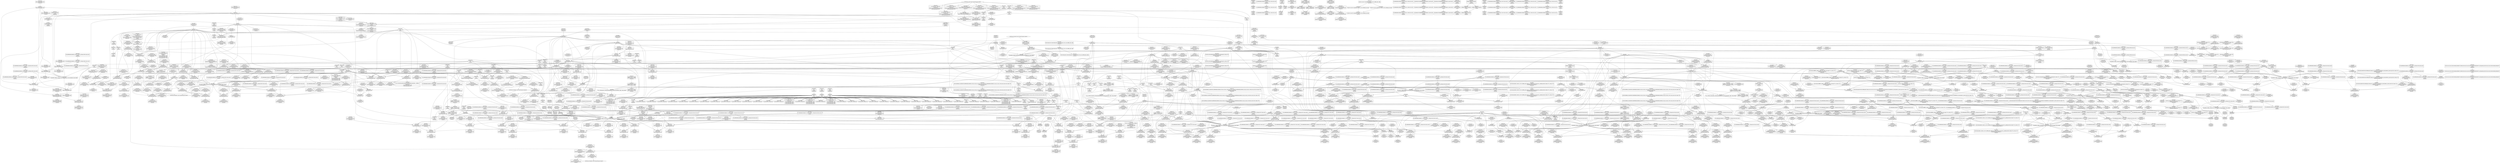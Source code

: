 digraph {
	CE0x60f2620 [shape=record,shape=Mrecord,label="{CE0x60f2620|selinux_socket_sendmsg:_call1|security/selinux/hooks.c,4215|*SummSink*}"]
	CE0x4ff2df0 [shape=record,shape=Mrecord,label="{CE0x4ff2df0|__rcu_read_lock:_do.body}"]
	CE0x4f9edd0 [shape=record,shape=Mrecord,label="{CE0x4f9edd0|i32_883|*Constant*}"]
	CE0x4f67a80 [shape=record,shape=Mrecord,label="{CE0x4f67a80|_call_void_rcu_lock_acquire(%struct.lockdep_map*_rcu_lock_map)_#10,_!dbg_!27711|include/linux/rcupdate.h,881}"]
	CE0x4ed7ff0 [shape=record,shape=Mrecord,label="{CE0x4ed7ff0|sock_has_perm:_sk_security|security/selinux/hooks.c,3964|*SummSink*}"]
	CE0x4f47950 [shape=record,shape=Mrecord,label="{CE0x4f47950|i8_2|*Constant*|*SummSink*}"]
	CE0x4fe5820 [shape=record,shape=Mrecord,label="{CE0x4fe5820|__preempt_count_add:_bb|*SummSource*}"]
	CE0x4fb7db0 [shape=record,shape=Mrecord,label="{CE0x4fb7db0|rcu_read_unlock:_tmp21|include/linux/rcupdate.h,935|*SummSink*}"]
	CE0x4f00a90 [shape=record,shape=Mrecord,label="{CE0x4f00a90|sock_has_perm:_entry|*SummSource*}"]
	CE0x4f4f710 [shape=record,shape=Mrecord,label="{CE0x4f4f710|8:_%struct.sock*,_:_SCME_29,30_}"]
	CE0x4eeaff0 [shape=record,shape=Mrecord,label="{CE0x4eeaff0|i64*_getelementptr_inbounds_(_13_x_i64_,_13_x_i64_*___llvm_gcov_ctr126,_i64_0,_i64_1)|*Constant*|*SummSink*}"]
	CE0x4f3ac80 [shape=record,shape=Mrecord,label="{CE0x4f3ac80|i8*_getelementptr_inbounds_(_41_x_i8_,_41_x_i8_*_.str44,_i32_0,_i32_0)|*Constant*|*SummSource*}"]
	CE0x4f63e80 [shape=record,shape=Mrecord,label="{CE0x4f63e80|cred_sid:_tmp2|*SummSource*}"]
	CE0x4ebed30 [shape=record,shape=Mrecord,label="{CE0x4ebed30|32:_%struct.sock*,_:_CRE_32,40_|*MultipleSource*|Function::selinux_socket_sendmsg&Arg::sock::|security/selinux/hooks.c,4215}"]
	CE0x4ed38c0 [shape=record,shape=Mrecord,label="{CE0x4ed38c0|task_sid:_tmp}"]
	CE0x4ed6820 [shape=record,shape=Mrecord,label="{CE0x4ed6820|GLOBAL:_task_sid|*Constant*}"]
	CE0x4f6eba0 [shape=record,shape=Mrecord,label="{CE0x4f6eba0|task_sid:_tmp5|security/selinux/hooks.c,208|*SummSink*}"]
	CE0x4f076d0 [shape=record,shape=Mrecord,label="{CE0x4f076d0|rcu_lock_acquire:___here}"]
	CE0x4fa2c80 [shape=record,shape=Mrecord,label="{CE0x4fa2c80|rcu_read_lock:_tmp21|include/linux/rcupdate.h,884|*SummSink*}"]
	CE0x4f82d70 [shape=record,shape=Mrecord,label="{CE0x4f82d70|i64*_getelementptr_inbounds_(_4_x_i64_,_4_x_i64_*___llvm_gcov_ctr128,_i64_0,_i64_1)|*Constant*|*SummSink*}"]
	CE0x4fac360 [shape=record,shape=Mrecord,label="{CE0x4fac360|__rcu_read_lock:_tmp7|include/linux/rcupdate.h,240}"]
	CE0x4f72a20 [shape=record,shape=Mrecord,label="{CE0x4f72a20|task_sid:_tobool4|security/selinux/hooks.c,208|*SummSink*}"]
	CE0x4ff2f20 [shape=record,shape=Mrecord,label="{CE0x4ff2f20|__rcu_read_lock:_tmp3}"]
	CE0x4f7f130 [shape=record,shape=Mrecord,label="{CE0x4f7f130|i64*_getelementptr_inbounds_(_4_x_i64_,_4_x_i64_*___llvm_gcov_ctr128,_i64_0,_i64_2)|*Constant*}"]
	CE0x4ed27e0 [shape=record,shape=Mrecord,label="{CE0x4ed27e0|i64_1|*Constant*}"]
	CE0x4fa68e0 [shape=record,shape=Mrecord,label="{CE0x4fa68e0|rcu_read_unlock:_tmp2|*SummSink*}"]
	CE0x4fa4300 [shape=record,shape=Mrecord,label="{CE0x4fa4300|rcu_read_unlock:_tmp16|include/linux/rcupdate.h,933}"]
	CE0x4f72390 [shape=record,shape=Mrecord,label="{CE0x4f72390|task_sid:_call3|security/selinux/hooks.c,208|*SummSink*}"]
	CE0x4fe1320 [shape=record,shape=Mrecord,label="{CE0x4fe1320|i8*_undef|*Constant*}"]
	CE0x4f779e0 [shape=record,shape=Mrecord,label="{CE0x4f779e0|%struct.lockdep_map*_null|*Constant*}"]
	CE0x4f8f240 [shape=record,shape=Mrecord,label="{CE0x4f8f240|_call_void_mcount()_#3|*SummSource*}"]
	CE0x4f7edf0 [shape=record,shape=Mrecord,label="{CE0x4f7edf0|rcu_lock_acquire:___here|*SummSource*}"]
	CE0x4fa6c50 [shape=record,shape=Mrecord,label="{CE0x4fa6c50|_call_void_asm_sideeffect_,_memory_,_dirflag_,_fpsr_,_flags_()_#3,_!dbg_!27714,_!srcloc_!27715|include/linux/rcupdate.h,239|*SummSink*}"]
	CE0x4f72790 [shape=record,shape=Mrecord,label="{CE0x4f72790|task_sid:_tobool4|security/selinux/hooks.c,208}"]
	CE0x4f435a0 [shape=record,shape=Mrecord,label="{CE0x4f435a0|task_sid:_call7|security/selinux/hooks.c,208}"]
	CE0x4ec2220 [shape=record,shape=Mrecord,label="{CE0x4ec2220|32:_%struct.sock*,_:_CRE_24,32_|*MultipleSource*|Function::selinux_socket_sendmsg&Arg::sock::|security/selinux/hooks.c,4215}"]
	CE0x4ee6690 [shape=record,shape=Mrecord,label="{CE0x4ee6690|sock_has_perm:_tmp1|*SummSource*}"]
	CE0x4ff9080 [shape=record,shape=Mrecord,label="{CE0x4ff9080|_ret_void,_!dbg_!27720|./arch/x86/include/asm/preempt.h,78}"]
	CE0x4ed6b70 [shape=record,shape=Mrecord,label="{CE0x4ed6b70|task_sid:_entry|*SummSource*}"]
	CE0x4f72ed0 [shape=record,shape=Mrecord,label="{CE0x4f72ed0|rcu_read_unlock:_tmp22|include/linux/rcupdate.h,935|*SummSink*}"]
	CE0x4ecc920 [shape=record,shape=Mrecord,label="{CE0x4ecc920|i64_1|*Constant*}"]
	CE0x4fb6490 [shape=record,shape=Mrecord,label="{CE0x4fb6490|i64*_getelementptr_inbounds_(_11_x_i64_,_11_x_i64_*___llvm_gcov_ctr132,_i64_0,_i64_9)|*Constant*|*SummSource*}"]
	CE0x4ffa510 [shape=record,shape=Mrecord,label="{CE0x4ffa510|_call_void_asm_addl_$1,_%gs:$0_,_*m,ri,*m,_dirflag_,_fpsr_,_flags_(i32*___preempt_count,_i32_%val,_i32*___preempt_count)_#3,_!dbg_!27714,_!srcloc_!27717|./arch/x86/include/asm/preempt.h,72|*SummSource*}"]
	CE0x4fdea70 [shape=record,shape=Mrecord,label="{CE0x4fdea70|rcu_lock_release:_tmp2|*SummSink*}"]
	CE0x4f48060 [shape=record,shape=Mrecord,label="{CE0x4f48060|avc_has_perm:_ssid|Function::avc_has_perm&Arg::ssid::}"]
	CE0x4f91860 [shape=record,shape=Mrecord,label="{CE0x4f91860|GLOBAL:_rcu_read_unlock.__warned|Global_var:rcu_read_unlock.__warned}"]
	CE0x4fee460 [shape=record,shape=Mrecord,label="{CE0x4fee460|i64*_getelementptr_inbounds_(_4_x_i64_,_4_x_i64_*___llvm_gcov_ctr134,_i64_0,_i64_2)|*Constant*|*SummSink*}"]
	CE0x4f78cc0 [shape=record,shape=Mrecord,label="{CE0x4f78cc0|__preempt_count_sub:_do.end|*SummSink*}"]
	CE0x4fe0830 [shape=record,shape=Mrecord,label="{CE0x4fe0830|rcu_lock_acquire:_tmp6}"]
	CE0x4ec90a0 [shape=record,shape=Mrecord,label="{CE0x4ec90a0|i64*_getelementptr_inbounds_(_6_x_i64_,_6_x_i64_*___llvm_gcov_ctr327,_i64_0,_i64_0)|*Constant*|*SummSink*}"]
	CE0x4fa1bf0 [shape=record,shape=Mrecord,label="{CE0x4fa1bf0|rcu_read_lock:_tmp19|include/linux/rcupdate.h,882|*SummSource*}"]
	CE0x4fb2970 [shape=record,shape=Mrecord,label="{CE0x4fb2970|GLOBAL:_rcu_read_unlock.__warned|Global_var:rcu_read_unlock.__warned|*SummSink*}"]
	CE0x4f8fa60 [shape=record,shape=Mrecord,label="{CE0x4f8fa60|i64_0|*Constant*}"]
	CE0x4fe4d90 [shape=record,shape=Mrecord,label="{CE0x4fe4d90|__preempt_count_add:_tmp4|./arch/x86/include/asm/preempt.h,72}"]
	CE0x4f7c220 [shape=record,shape=Mrecord,label="{CE0x4f7c220|rcu_lock_acquire:_tmp4|include/linux/rcupdate.h,418|*SummSink*}"]
	CE0x4f3e280 [shape=record,shape=Mrecord,label="{CE0x4f3e280|i64_7|*Constant*|*SummSource*}"]
	CE0x4f6d170 [shape=record,shape=Mrecord,label="{CE0x4f6d170|i64*_getelementptr_inbounds_(_4_x_i64_,_4_x_i64_*___llvm_gcov_ctr128,_i64_0,_i64_3)|*Constant*|*SummSource*}"]
	CE0x4fa91d0 [shape=record,shape=Mrecord,label="{CE0x4fa91d0|_call_void___preempt_count_sub(i32_1)_#10,_!dbg_!27715|include/linux/rcupdate.h,244|*SummSource*}"]
	CE0x4f9ad40 [shape=record,shape=Mrecord,label="{CE0x4f9ad40|rcu_read_unlock:_tmp12|include/linux/rcupdate.h,933|*SummSource*}"]
	CE0x4fef4a0 [shape=record,shape=Mrecord,label="{CE0x4fef4a0|__rcu_read_lock:_do.body|*SummSink*}"]
	CE0x4f8af40 [shape=record,shape=Mrecord,label="{CE0x4f8af40|rcu_read_lock:_if.end}"]
	CE0x4f78780 [shape=record,shape=Mrecord,label="{CE0x4f78780|__preempt_count_add:_tmp5|./arch/x86/include/asm/preempt.h,72|*SummSource*}"]
	CE0x4f652d0 [shape=record,shape=Mrecord,label="{CE0x4f652d0|task_sid:_if.then|*SummSink*}"]
	CE0x4f3ac10 [shape=record,shape=Mrecord,label="{CE0x4f3ac10|i8*_getelementptr_inbounds_(_41_x_i8_,_41_x_i8_*_.str44,_i32_0,_i32_0)|*Constant*}"]
	CE0x4f69c40 [shape=record,shape=Mrecord,label="{CE0x4f69c40|task_sid:_tobool1|security/selinux/hooks.c,208}"]
	CE0x4ff9c30 [shape=record,shape=Mrecord,label="{CE0x4ff9c30|__preempt_count_add:_tmp7|./arch/x86/include/asm/preempt.h,73|*SummSink*}"]
	CE0x4f54210 [shape=record,shape=Mrecord,label="{CE0x4f54210|sock_has_perm:_tmp6|security/selinux/hooks.c,3969}"]
	CE0x4f728f0 [shape=record,shape=Mrecord,label="{CE0x4f728f0|task_sid:_tobool4|security/selinux/hooks.c,208|*SummSource*}"]
	CE0x4ee4ec0 [shape=record,shape=Mrecord,label="{CE0x4ee4ec0|%struct.task_struct*_(%struct.task_struct**)*_asm_movq_%gs:$_1:P_,$0_,_r,im,_dirflag_,_fpsr_,_flags_|*SummSink*}"]
	CE0x4fe0dd0 [shape=record,shape=Mrecord,label="{CE0x4fe0dd0|i64*_getelementptr_inbounds_(_4_x_i64_,_4_x_i64_*___llvm_gcov_ctr133,_i64_0,_i64_0)|*Constant*|*SummSink*}"]
	CE0x4f8dbf0 [shape=record,shape=Mrecord,label="{CE0x4f8dbf0|rcu_read_lock:_bb|*SummSource*}"]
	CE0x4fada50 [shape=record,shape=Mrecord,label="{CE0x4fada50|_ret_void,_!dbg_!27719|./arch/x86/include/asm/preempt.h,73}"]
	CE0x4f440a0 [shape=record,shape=Mrecord,label="{CE0x4f440a0|cred_sid:_entry|*SummSink*}"]
	CE0x4f48af0 [shape=record,shape=Mrecord,label="{CE0x4f48af0|sock_has_perm:_net1|security/selinux/hooks.c,3973}"]
	CE0x4f22a00 [shape=record,shape=Mrecord,label="{CE0x4f22a00|rcu_read_unlock:_tmp1}"]
	CE0x4f5b1e0 [shape=record,shape=Mrecord,label="{CE0x4f5b1e0|sock_has_perm:_retval.0|*SummSource*}"]
	CE0x4ff5b60 [shape=record,shape=Mrecord,label="{CE0x4ff5b60|_call_void_mcount()_#3|*SummSource*}"]
	CE0x4f55be0 [shape=record,shape=Mrecord,label="{CE0x4f55be0|i64_0|*Constant*|*SummSource*}"]
	CE0x4f54720 [shape=record,shape=Mrecord,label="{CE0x4f54720|sock_has_perm:_tmp7|security/selinux/hooks.c,3969|*SummSource*}"]
	CE0x4f3bbe0 [shape=record,shape=Mrecord,label="{CE0x4f3bbe0|task_sid:_tmp21|security/selinux/hooks.c,208}"]
	CE0x4ff45d0 [shape=record,shape=Mrecord,label="{CE0x4ff45d0|rcu_lock_release:_tmp4|include/linux/rcupdate.h,423|*SummSink*}"]
	CE0x4f22990 [shape=record,shape=Mrecord,label="{CE0x4f22990|i64*_getelementptr_inbounds_(_11_x_i64_,_11_x_i64_*___llvm_gcov_ctr132,_i64_0,_i64_1)|*Constant*|*SummSink*}"]
	CE0x4f3eea0 [shape=record,shape=Mrecord,label="{CE0x4f3eea0|task_sid:_tmp16|security/selinux/hooks.c,208}"]
	CE0x4f5d080 [shape=record,shape=Mrecord,label="{CE0x4f5d080|task_sid:_do.end|*SummSink*}"]
	CE0x4ee6280 [shape=record,shape=Mrecord,label="{CE0x4ee6280|GLOBAL:_get_current|*Constant*|*SummSink*}"]
	CE0x4ef84f0 [shape=record,shape=Mrecord,label="{CE0x4ef84f0|__rcu_read_lock:_entry|*SummSource*}"]
	CE0x4ede230 [shape=record,shape=Mrecord,label="{CE0x4ede230|i32_1|*Constant*|*SummSource*}"]
	CE0x4f9d980 [shape=record,shape=Mrecord,label="{CE0x4f9d980|rcu_read_lock:_tmp16|include/linux/rcupdate.h,882|*SummSink*}"]
	CE0x4fac700 [shape=record,shape=Mrecord,label="{CE0x4fac700|rcu_read_unlock:_bb|*SummSink*}"]
	CE0x4fa3880 [shape=record,shape=Mrecord,label="{CE0x4fa3880|i64*_getelementptr_inbounds_(_2_x_i64_,_2_x_i64_*___llvm_gcov_ctr131,_i64_0,_i64_0)|*Constant*|*SummSink*}"]
	CE0x4ff3960 [shape=record,shape=Mrecord,label="{CE0x4ff3960|i64*_getelementptr_inbounds_(_4_x_i64_,_4_x_i64_*___llvm_gcov_ctr133,_i64_0,_i64_2)|*Constant*|*SummSink*}"]
	CE0x4ff99a0 [shape=record,shape=Mrecord,label="{CE0x4ff99a0|__preempt_count_add:_tmp6|./arch/x86/include/asm/preempt.h,73|*SummSink*}"]
	CE0x4ff6f20 [shape=record,shape=Mrecord,label="{CE0x4ff6f20|i64*_getelementptr_inbounds_(_4_x_i64_,_4_x_i64_*___llvm_gcov_ctr129,_i64_0,_i64_1)|*Constant*|*SummSource*}"]
	CE0x4ef83a0 [shape=record,shape=Mrecord,label="{CE0x4ef83a0|GLOBAL:___rcu_read_lock|*Constant*|*SummSink*}"]
	CE0x4fa6800 [shape=record,shape=Mrecord,label="{CE0x4fa6800|rcu_read_unlock:_tmp2}"]
	CE0x4f50ea0 [shape=record,shape=Mrecord,label="{CE0x4f50ea0|8:_%struct.sock*,_:_SCME_49,50_}"]
	CE0x4f77e30 [shape=record,shape=Mrecord,label="{CE0x4f77e30|_call_void_asm_addl_$1,_%gs:$0_,_*m,ri,*m,_dirflag_,_fpsr_,_flags_(i32*___preempt_count,_i32_%val,_i32*___preempt_count)_#3,_!dbg_!27714,_!srcloc_!27717|./arch/x86/include/asm/preempt.h,72|*SummSink*}"]
	CE0x4f4cca0 [shape=record,shape=Mrecord,label="{CE0x4f4cca0|rcu_read_lock:_tobool1|include/linux/rcupdate.h,882}"]
	CE0x4ff8840 [shape=record,shape=Mrecord,label="{CE0x4ff8840|GLOBAL:___preempt_count|Global_var:__preempt_count}"]
	CE0x4f3b210 [shape=record,shape=Mrecord,label="{CE0x4f3b210|i64*_getelementptr_inbounds_(_13_x_i64_,_13_x_i64_*___llvm_gcov_ctr126,_i64_0,_i64_9)|*Constant*|*SummSource*}"]
	CE0x4610130 [shape=record,shape=Mrecord,label="{CE0x4610130|i32_4|*Constant*}"]
	CE0x4f3ceb0 [shape=record,shape=Mrecord,label="{CE0x4f3ceb0|i8_1|*Constant*|*SummSink*}"]
	CE0x4f508b0 [shape=record,shape=Mrecord,label="{CE0x4f508b0|8:_%struct.sock*,_:_SCME_44,45_}"]
	CE0x4ff66e0 [shape=record,shape=Mrecord,label="{CE0x4ff66e0|__preempt_count_add:_do.body|*SummSource*}"]
	CE0x4f74960 [shape=record,shape=Mrecord,label="{CE0x4f74960|rcu_lock_release:_map|Function::rcu_lock_release&Arg::map::|*SummSink*}"]
	CE0x4f50fd0 [shape=record,shape=Mrecord,label="{CE0x4f50fd0|8:_%struct.sock*,_:_SCME_50,51_}"]
	CE0x4ee7ea0 [shape=record,shape=Mrecord,label="{CE0x4ee7ea0|sock_has_perm:_net|security/selinux/hooks.c, 3966|*SummSource*}"]
	CE0x4f22d10 [shape=record,shape=Mrecord,label="{CE0x4f22d10|task_sid:_bb|*SummSink*}"]
	CE0x4f88200 [shape=record,shape=Mrecord,label="{CE0x4f88200|__preempt_count_sub:_tmp1|*SummSource*}"]
	CE0x4ef4eb0 [shape=record,shape=Mrecord,label="{CE0x4ef4eb0|cred_sid:_tmp4|*LoadInst*|security/selinux/hooks.c,196|*SummSink*}"]
	CE0x4f82d00 [shape=record,shape=Mrecord,label="{CE0x4f82d00|__rcu_read_lock:_tmp|*SummSink*}"]
	CE0x4ec9a80 [shape=record,shape=Mrecord,label="{CE0x4ec9a80|get_current:_tmp2|*SummSource*}"]
	CE0x4f22bd0 [shape=record,shape=Mrecord,label="{CE0x4f22bd0|rcu_read_unlock:_tmp1|*SummSource*}"]
	CE0x4f84b90 [shape=record,shape=Mrecord,label="{CE0x4f84b90|__preempt_count_add:_tmp}"]
	CE0x4ef9f20 [shape=record,shape=Mrecord,label="{CE0x4ef9f20|task_sid:_tmp3|*SummSource*}"]
	CE0x4f10310 [shape=record,shape=Mrecord,label="{CE0x4f10310|sock_has_perm:_tmp14|security/selinux/hooks.c,3972|*SummSource*}"]
	CE0x4ff4b70 [shape=record,shape=Mrecord,label="{CE0x4ff4b70|rcu_lock_release:_tmp5|include/linux/rcupdate.h,423|*SummSource*}"]
	CE0x4ffa2b0 [shape=record,shape=Mrecord,label="{CE0x4ffa2b0|void_(i32*,_i32,_i32*)*_asm_addl_$1,_%gs:$0_,_*m,ri,*m,_dirflag_,_fpsr_,_flags_}"]
	CE0x4f4ea50 [shape=record,shape=Mrecord,label="{CE0x4f4ea50|i64*_getelementptr_inbounds_(_13_x_i64_,_13_x_i64_*___llvm_gcov_ctr126,_i64_0,_i64_8)|*Constant*|*SummSink*}"]
	CE0x4f85f10 [shape=record,shape=Mrecord,label="{CE0x4f85f10|__preempt_count_sub:_bb|*SummSink*}"]
	CE0x4f3c8a0 [shape=record,shape=Mrecord,label="{CE0x4f3c8a0|task_sid:_tmp19|security/selinux/hooks.c,208|*SummSource*}"]
	CE0x5024100 [shape=record,shape=Mrecord,label="{CE0x5024100|i64*_getelementptr_inbounds_(_4_x_i64_,_4_x_i64_*___llvm_gcov_ctr129,_i64_0,_i64_0)|*Constant*|*SummSink*}"]
	CE0x4ff65d0 [shape=record,shape=Mrecord,label="{CE0x4ff65d0|COLLAPSED:_GCMRE___llvm_gcov_ctr135_internal_global_4_x_i64_zeroinitializer:_elem_0:default:}"]
	CE0x4f9f7d0 [shape=record,shape=Mrecord,label="{CE0x4f9f7d0|i8*_getelementptr_inbounds_(_42_x_i8_,_42_x_i8_*_.str46,_i32_0,_i32_0)|*Constant*|*SummSink*}"]
	CE0x4fef400 [shape=record,shape=Mrecord,label="{CE0x4fef400|__rcu_read_unlock:_tmp|*SummSource*}"]
	CE0x4fe5330 [shape=record,shape=Mrecord,label="{CE0x4fe5330|__rcu_read_unlock:_tmp7|include/linux/rcupdate.h,245}"]
	CE0x4ec1de0 [shape=record,shape=Mrecord,label="{CE0x4ec1de0|selinux_socket_sendmsg:_tmp1|*SummSink*}"]
	CE0x4f4fcd0 [shape=record,shape=Mrecord,label="{CE0x4f4fcd0|8:_%struct.sock*,_:_SCME_34,35_}"]
	CE0x4fee150 [shape=record,shape=Mrecord,label="{CE0x4fee150|__preempt_count_add:_tmp3|*SummSink*}"]
	CE0x4ecc710 [shape=record,shape=Mrecord,label="{CE0x4ecc710|selinux_socket_sendmsg:_tmp1}"]
	CE0x4f58040 [shape=record,shape=Mrecord,label="{CE0x4f58040|sock_has_perm:_tmp5|security/selinux/hooks.c,3966}"]
	CE0x4ed2490 [shape=record,shape=Mrecord,label="{CE0x4ed2490|get_current:_tmp1|*SummSource*}"]
	CE0x4f52e90 [shape=record,shape=Mrecord,label="{CE0x4f52e90|i32_2|*Constant*|*SummSource*}"]
	CE0x4ee3b60 [shape=record,shape=Mrecord,label="{CE0x4ee3b60|rcu_read_lock:_do.body}"]
	CE0x4eebdd0 [shape=record,shape=Mrecord,label="{CE0x4eebdd0|cred_sid:_tmp3}"]
	CE0x4ed75b0 [shape=record,shape=Mrecord,label="{CE0x4ed75b0|sock_has_perm:_sid|security/selinux/hooks.c,3969|*SummSink*}"]
	CE0x5031bb0 [shape=record,shape=Mrecord,label="{CE0x5031bb0|__preempt_count_add:_tmp5|./arch/x86/include/asm/preempt.h,72}"]
	CE0x4f686c0 [shape=record,shape=Mrecord,label="{CE0x4f686c0|task_sid:_tmp1|*SummSource*}"]
	CE0x4ff7290 [shape=record,shape=Mrecord,label="{CE0x4ff7290|__preempt_count_add:_do.end|*SummSink*}"]
	CE0x4f4c8a0 [shape=record,shape=Mrecord,label="{CE0x4f4c8a0|rcu_read_lock:_tmp8|include/linux/rcupdate.h,882|*SummSource*}"]
	CE0x4f63a40 [shape=record,shape=Mrecord,label="{CE0x4f63a40|rcu_read_lock:_entry|*SummSink*}"]
	CE0x4f448a0 [shape=record,shape=Mrecord,label="{CE0x4f448a0|_ret_i32_%tmp6,_!dbg_!27716|security/selinux/hooks.c,197|*SummSink*}"]
	CE0x4f7dbc0 [shape=record,shape=Mrecord,label="{CE0x4f7dbc0|i64*_getelementptr_inbounds_(_4_x_i64_,_4_x_i64_*___llvm_gcov_ctr130,_i64_0,_i64_3)|*Constant*}"]
	CE0x4f13030 [shape=record,shape=Mrecord,label="{CE0x4f13030|i8_2|*Constant*|*SummSource*}"]
	CE0x4f6f3f0 [shape=record,shape=Mrecord,label="{CE0x4f6f3f0|i64_3|*Constant*}"]
	CE0x4f46880 [shape=record,shape=Mrecord,label="{CE0x4f46880|sock_has_perm:_tmp11|security/selinux/hooks.c,3970|*SummSink*}"]
	CE0x4f13f40 [shape=record,shape=Mrecord,label="{CE0x4f13f40|rcu_read_lock:_tmp10|include/linux/rcupdate.h,882|*SummSource*}"]
	CE0x4f70650 [shape=record,shape=Mrecord,label="{CE0x4f70650|rcu_read_lock:_tobool|include/linux/rcupdate.h,882|*SummSource*}"]
	CE0x4ee4160 [shape=record,shape=Mrecord,label="{CE0x4ee4160|task_sid:_tmp13|security/selinux/hooks.c,208}"]
	CE0x4f8e6c0 [shape=record,shape=Mrecord,label="{CE0x4f8e6c0|rcu_read_unlock:_tmp5|include/linux/rcupdate.h,933}"]
	CE0x4faaae0 [shape=record,shape=Mrecord,label="{CE0x4faaae0|rcu_lock_acquire:_tmp1|*SummSink*}"]
	CE0x4f4ff30 [shape=record,shape=Mrecord,label="{CE0x4f4ff30|8:_%struct.sock*,_:_SCME_36,37_}"]
	CE0x4ec7330 [shape=record,shape=Mrecord,label="{CE0x4ec7330|i32_0|*Constant*}"]
	CE0x4f47740 [shape=record,shape=Mrecord,label="{CE0x4f47740|i64*_getelementptr_inbounds_(_4_x_i64_,_4_x_i64_*___llvm_gcov_ctr128,_i64_0,_i64_1)|*Constant*|*SummSource*}"]
	CE0x4f43290 [shape=record,shape=Mrecord,label="{CE0x4f43290|task_sid:_tmp27|security/selinux/hooks.c,208|*SummSink*}"]
	CE0x4f14cb0 [shape=record,shape=Mrecord,label="{CE0x4f14cb0|avc_has_perm:_ssid|Function::avc_has_perm&Arg::ssid::|*SummSink*}"]
	CE0x4fa49c0 [shape=record,shape=Mrecord,label="{CE0x4fa49c0|rcu_lock_release:_tmp|*SummSink*}"]
	CE0x4f419c0 [shape=record,shape=Mrecord,label="{CE0x4f419c0|task_sid:_tmp24|security/selinux/hooks.c,208|*SummSink*}"]
	CE0x4f4af00 [shape=record,shape=Mrecord,label="{CE0x4f4af00|sock_has_perm:_tmp16|security/selinux/hooks.c,3976}"]
	CE0x4fade00 [shape=record,shape=Mrecord,label="{CE0x4fade00|GLOBAL:___llvm_gcov_ctr132|Global_var:__llvm_gcov_ctr132|*SummSource*}"]
	CE0x4f48da0 [shape=record,shape=Mrecord,label="{CE0x4f48da0|sock_has_perm:_net1|security/selinux/hooks.c,3973|*SummSink*}"]
	CE0x4f10990 [shape=record,shape=Mrecord,label="{CE0x4f10990|sock_has_perm:_type|security/selinux/hooks.c,3972|*SummSink*}"]
	CE0x4f6ee40 [shape=record,shape=Mrecord,label="{CE0x4f6ee40|COLLAPSED:_GCMRE___llvm_gcov_ctr131_internal_global_2_x_i64_zeroinitializer:_elem_0:default:}"]
	CE0x4f49020 [shape=record,shape=Mrecord,label="{CE0x4f49020|sock_has_perm:_u2|security/selinux/hooks.c,3974}"]
	CE0x4f90190 [shape=record,shape=Mrecord,label="{CE0x4f90190|rcu_read_unlock:_tmp6|include/linux/rcupdate.h,933|*SummSource*}"]
	CE0x4f52810 [shape=record,shape=Mrecord,label="{CE0x4f52810|sock_has_perm:_call|security/selinux/hooks.c,3967}"]
	CE0x4f8da00 [shape=record,shape=Mrecord,label="{CE0x4f8da00|rcu_read_lock:_do.end|*SummSink*}"]
	CE0x4f5d270 [shape=record,shape=Mrecord,label="{CE0x4f5d270|task_sid:_bb|*SummSource*}"]
	CE0x4fa03e0 [shape=record,shape=Mrecord,label="{CE0x4fa03e0|rcu_read_lock:_tmp17|include/linux/rcupdate.h,882}"]
	CE0x4f8e7d0 [shape=record,shape=Mrecord,label="{CE0x4f8e7d0|rcu_read_unlock:_tmp5|include/linux/rcupdate.h,933|*SummSource*}"]
	CE0x4ed5d50 [shape=record,shape=Mrecord,label="{CE0x4ed5d50|i64*_getelementptr_inbounds_(_4_x_i64_,_4_x_i64_*___llvm_gcov_ctr133,_i64_0,_i64_3)|*Constant*}"]
	CE0x4f69930 [shape=record,shape=Mrecord,label="{CE0x4f69930|rcu_read_lock:_land.lhs.true2|*SummSource*}"]
	CE0x4f47a50 [shape=record,shape=Mrecord,label="{CE0x4f47a50|sock_has_perm:_u|security/selinux/hooks.c,3973}"]
	CE0x4f8b0c0 [shape=record,shape=Mrecord,label="{CE0x4f8b0c0|rcu_read_lock:_if.end|*SummSource*}"]
	CE0x4fe0b50 [shape=record,shape=Mrecord,label="{CE0x4fe0b50|rcu_lock_acquire:_tmp6|*SummSink*}"]
	CE0x4ffab70 [shape=record,shape=Mrecord,label="{CE0x4ffab70|_call_void_mcount()_#3|*SummSink*}"]
	CE0x4fded70 [shape=record,shape=Mrecord,label="{CE0x4fded70|__preempt_count_add:_tmp6|./arch/x86/include/asm/preempt.h,73}"]
	CE0x4f8ea80 [shape=record,shape=Mrecord,label="{CE0x4f8ea80|rcu_read_lock:_tmp4|include/linux/rcupdate.h,882|*SummSink*}"]
	CE0x4fb12c0 [shape=record,shape=Mrecord,label="{CE0x4fb12c0|i64*_getelementptr_inbounds_(_4_x_i64_,_4_x_i64_*___llvm_gcov_ctr130,_i64_0,_i64_1)|*Constant*}"]
	CE0x4f914c0 [shape=record,shape=Mrecord,label="{CE0x4f914c0|rcu_read_lock:_tmp4|include/linux/rcupdate.h,882}"]
	CE0x4f651e0 [shape=record,shape=Mrecord,label="{CE0x4f651e0|task_sid:_if.then|*SummSource*}"]
	CE0x4ec3f00 [shape=record,shape=Mrecord,label="{CE0x4ec3f00|32:_%struct.sock*,_:_CRE_0,4_|*MultipleSource*|Function::selinux_socket_sendmsg&Arg::sock::|security/selinux/hooks.c,4215}"]
	CE0x4fb4730 [shape=record,shape=Mrecord,label="{CE0x4fb4730|_call_void_mcount()_#3}"]
	CE0x4f4c5b0 [shape=record,shape=Mrecord,label="{CE0x4f4c5b0|i32_(i32,_i32,_i16,_i32,_%struct.common_audit_data*)*_bitcast_(i32_(i32,_i32,_i16,_i32,_%struct.common_audit_data.495*)*_avc_has_perm_to_i32_(i32,_i32,_i16,_i32,_%struct.common_audit_data*)*)|*Constant*|*SummSource*}"]
	CE0x4fa4c70 [shape=record,shape=Mrecord,label="{CE0x4fa4c70|rcu_lock_release:_tmp1}"]
	CE0x4ed6e90 [shape=record,shape=Mrecord,label="{CE0x4ed6e90|task_sid:_task|Function::task_sid&Arg::task::|*SummSource*}"]
	CE0x4ec7090 [shape=record,shape=Mrecord,label="{CE0x4ec7090|i64_1|*Constant*|*SummSource*}"]
	CE0x4ef9630 [shape=record,shape=Mrecord,label="{CE0x4ef9630|i32_59|*Constant*|*SummSink*}"]
	CE0x4ec5eb0 [shape=record,shape=Mrecord,label="{CE0x4ec5eb0|GLOBAL:_get_current|*Constant*|*SummSource*}"]
	CE0x4fdd930 [shape=record,shape=Mrecord,label="{CE0x4fdd930|i64_ptrtoint_(i8*_blockaddress(_rcu_lock_release,_%__here)_to_i64)|*Constant*|*SummSource*}"]
	CE0x4f58420 [shape=record,shape=Mrecord,label="{CE0x4f58420|i8_0|*Constant*}"]
	CE0x4f65ce0 [shape=record,shape=Mrecord,label="{CE0x4f65ce0|cred_sid:_tmp1|*SummSource*}"]
	CE0x4fa3f50 [shape=record,shape=Mrecord,label="{CE0x4fa3f50|rcu_read_unlock:_tmp15|include/linux/rcupdate.h,933|*SummSource*}"]
	CE0x4fad700 [shape=record,shape=Mrecord,label="{CE0x4fad700|rcu_read_unlock:_do.body|*SummSource*}"]
	CE0x4eea320 [shape=record,shape=Mrecord,label="{CE0x4eea320|_call_void_mcount()_#3|*SummSink*}"]
	CE0x4ebf910 [shape=record,shape=Mrecord,label="{CE0x4ebf910|selinux_socket_sendmsg:_tmp}"]
	CE0x4f6f960 [shape=record,shape=Mrecord,label="{CE0x4f6f960|task_sid:_land.lhs.true2}"]
	CE0x4fdd380 [shape=record,shape=Mrecord,label="{CE0x4fdd380|__rcu_read_unlock:_do.end}"]
	CE0x4f3e330 [shape=record,shape=Mrecord,label="{CE0x4f3e330|i64_7|*Constant*|*SummSink*}"]
	CE0x4f7e9d0 [shape=record,shape=Mrecord,label="{CE0x4f7e9d0|i64*_getelementptr_inbounds_(_4_x_i64_,_4_x_i64_*___llvm_gcov_ctr133,_i64_0,_i64_1)|*Constant*|*SummSource*}"]
	CE0x4f84670 [shape=record,shape=Mrecord,label="{CE0x4f84670|__preempt_count_sub:_tmp2|*SummSource*}"]
	CE0x4f515c0 [shape=record,shape=Mrecord,label="{CE0x4f515c0|8:_%struct.sock*,_:_SCME_55,56_}"]
	CE0x4fa2cf0 [shape=record,shape=Mrecord,label="{CE0x4fa2cf0|rcu_read_lock:_tmp22|include/linux/rcupdate.h,884|*SummSink*}"]
	CE0x4f6e7d0 [shape=record,shape=Mrecord,label="{CE0x4f6e7d0|rcu_read_lock:_tobool|include/linux/rcupdate.h,882}"]
	CE0x4f4bae0 [shape=record,shape=Mrecord,label="{CE0x4f4bae0|sock_has_perm:_tmp17|security/selinux/hooks.c,3976}"]
	CE0x4f74e00 [shape=record,shape=Mrecord,label="{CE0x4f74e00|_ret_void,_!dbg_!27717|include/linux/rcupdate.h,424|*SummSource*}"]
	CE0x4f673b0 [shape=record,shape=Mrecord,label="{CE0x4f673b0|cred_sid:_tmp6|security/selinux/hooks.c,197|*SummSink*}"]
	CE0x50108b0 [shape=record,shape=Mrecord,label="{CE0x50108b0|i64*_getelementptr_inbounds_(_4_x_i64_,_4_x_i64_*___llvm_gcov_ctr129,_i64_0,_i64_2)|*Constant*|*SummSink*}"]
	CE0x4f66570 [shape=record,shape=Mrecord,label="{CE0x4f66570|i64_4|*Constant*|*SummSource*}"]
	CE0x4fae7d0 [shape=record,shape=Mrecord,label="{CE0x4fae7d0|rcu_read_unlock:_bb}"]
	CE0x4f4e060 [shape=record,shape=Mrecord,label="{CE0x4f4e060|8:_%struct.sock*,_:_SCME_8,16_|*MultipleSource*|security/selinux/hooks.c, 3966|security/selinux/hooks.c,3966|security/selinux/hooks.c,3966}"]
	CE0x4ff8c80 [shape=record,shape=Mrecord,label="{CE0x4ff8c80|__preempt_count_sub:_val|Function::__preempt_count_sub&Arg::val::|*SummSink*}"]
	CE0x4f03ee0 [shape=record,shape=Mrecord,label="{CE0x4f03ee0|i32_4|*Constant*|*SummSink*}"]
	CE0x4f6fa50 [shape=record,shape=Mrecord,label="{CE0x4f6fa50|task_sid:_land.lhs.true2|*SummSource*}"]
	CE0x4f5baf0 [shape=record,shape=Mrecord,label="{CE0x4f5baf0|sock_has_perm:_tmp18|security/selinux/hooks.c,3977|*SummSource*}"]
	CE0x4ee87b0 [shape=record,shape=Mrecord,label="{CE0x4ee87b0|sock_has_perm:_bb}"]
	CE0x4f84c00 [shape=record,shape=Mrecord,label="{CE0x4f84c00|COLLAPSED:_GCMRE___llvm_gcov_ctr129_internal_global_4_x_i64_zeroinitializer:_elem_0:default:}"]
	CE0x4f42af0 [shape=record,shape=Mrecord,label="{CE0x4f42af0|task_sid:_tmp26|security/selinux/hooks.c,208|*SummSink*}"]
	CE0x4f62e40 [shape=record,shape=Mrecord,label="{CE0x4f62e40|i64*_getelementptr_inbounds_(_11_x_i64_,_11_x_i64_*___llvm_gcov_ctr127,_i64_0,_i64_0)|*Constant*}"]
	CE0x4ed74e0 [shape=record,shape=Mrecord,label="{CE0x4ed74e0|sock_has_perm:_sid|security/selinux/hooks.c,3969|*SummSource*}"]
	CE0x4f39f00 [shape=record,shape=Mrecord,label="{CE0x4f39f00|sock_has_perm:_tmp2|*LoadInst*|security/selinux/hooks.c,3964|*SummSink*}"]
	CE0x4f716f0 [shape=record,shape=Mrecord,label="{CE0x4f716f0|task_sid:_tmp11|security/selinux/hooks.c,208|*SummSource*}"]
	CE0x4fa4430 [shape=record,shape=Mrecord,label="{CE0x4fa4430|rcu_read_unlock:_tmp16|include/linux/rcupdate.h,933|*SummSource*}"]
	CE0x4ff3b70 [shape=record,shape=Mrecord,label="{CE0x4ff3b70|__preempt_count_sub:_sub|./arch/x86/include/asm/preempt.h,77|*SummSink*}"]
	CE0x4f57020 [shape=record,shape=Mrecord,label="{CE0x4f57020|i64*_getelementptr_inbounds_(_6_x_i64_,_6_x_i64_*___llvm_gcov_ctr327,_i64_0,_i64_4)|*Constant*|*SummSink*}"]
	CE0x4f43700 [shape=record,shape=Mrecord,label="{CE0x4f43700|task_sid:_call7|security/selinux/hooks.c,208|*SummSource*}"]
	CE0x4fb58b0 [shape=record,shape=Mrecord,label="{CE0x4fb58b0|_call_void_lockdep_rcu_suspicious(i8*_getelementptr_inbounds_(_25_x_i8_,_25_x_i8_*_.str45,_i32_0,_i32_0),_i32_934,_i8*_getelementptr_inbounds_(_44_x_i8_,_44_x_i8_*_.str47,_i32_0,_i32_0))_#10,_!dbg_!27726|include/linux/rcupdate.h,933}"]
	CE0x4fb7cd0 [shape=record,shape=Mrecord,label="{CE0x4fb7cd0|i64*_getelementptr_inbounds_(_11_x_i64_,_11_x_i64_*___llvm_gcov_ctr132,_i64_0,_i64_10)|*Constant*|*SummSink*}"]
	CE0x4f53040 [shape=record,shape=Mrecord,label="{CE0x4f53040|sock_has_perm:_tmp7|security/selinux/hooks.c,3969}"]
	CE0x4f7eee0 [shape=record,shape=Mrecord,label="{CE0x4f7eee0|rcu_lock_acquire:___here|*SummSink*}"]
	CE0x4f14b30 [shape=record,shape=Mrecord,label="{CE0x4f14b30|rcu_read_lock:_tmp12|include/linux/rcupdate.h,882|*SummSink*}"]
	CE0x4f4b520 [shape=record,shape=Mrecord,label="{CE0x4f4b520|sock_has_perm:_sclass|security/selinux/hooks.c,3976}"]
	CE0x4ff27a0 [shape=record,shape=Mrecord,label="{CE0x4ff27a0|GLOBAL:___preempt_count_add|*Constant*|*SummSource*}"]
	CE0x4f62f70 [shape=record,shape=Mrecord,label="{CE0x4f62f70|i64*_getelementptr_inbounds_(_11_x_i64_,_11_x_i64_*___llvm_gcov_ctr127,_i64_0,_i64_0)|*Constant*|*SummSource*}"]
	CE0x4ff85b0 [shape=record,shape=Mrecord,label="{CE0x4ff85b0|__preempt_count_add:_tmp2|*SummSink*}"]
	CE0x4f66680 [shape=record,shape=Mrecord,label="{CE0x4f66680|i64_4|*Constant*|*SummSink*}"]
	CE0x4fa2b60 [shape=record,shape=Mrecord,label="{CE0x4fa2b60|i64*_getelementptr_inbounds_(_11_x_i64_,_11_x_i64_*___llvm_gcov_ctr127,_i64_0,_i64_10)|*Constant*|*SummSource*}"]
	CE0x4f529b0 [shape=record,shape=Mrecord,label="{CE0x4f529b0|sock_has_perm:_call|security/selinux/hooks.c,3967|*SummSink*}"]
	CE0x4ff1600 [shape=record,shape=Mrecord,label="{CE0x4ff1600|rcu_lock_release:_tmp7}"]
	CE0x4ff4a00 [shape=record,shape=Mrecord,label="{CE0x4ff4a00|rcu_lock_release:_tmp5|include/linux/rcupdate.h,423}"]
	CE0x4f62540 [shape=record,shape=Mrecord,label="{CE0x4f62540|_call_void_rcu_lock_acquire(%struct.lockdep_map*_rcu_lock_map)_#10,_!dbg_!27711|include/linux/rcupdate.h,881|*SummSource*}"]
	CE0x4f509e0 [shape=record,shape=Mrecord,label="{CE0x4f509e0|8:_%struct.sock*,_:_SCME_45,46_}"]
	CE0x4f217e0 [shape=record,shape=Mrecord,label="{CE0x4f217e0|rcu_read_lock:_tmp14|include/linux/rcupdate.h,882|*SummSource*}"]
	CE0x4edf9c0 [shape=record,shape=Mrecord,label="{CE0x4edf9c0|sock_has_perm:_sk_security|security/selinux/hooks.c,3964|*SummSource*}"]
	CE0x4f68900 [shape=record,shape=Mrecord,label="{CE0x4f68900|task_sid:_tmp1|*SummSink*}"]
	CE0x4f38640 [shape=record,shape=Mrecord,label="{CE0x4f38640|1216:_i8*,_:_CRE_1216,1224_|*MultipleSource*|Function::sock_has_perm&Arg::sk::|security/selinux/hooks.c,3964|*LoadInst*|security/selinux/hooks.c,4215}"]
	CE0x4ee9d40 [shape=record,shape=Mrecord,label="{CE0x4ee9d40|selinux_socket_sendmsg:_tmp3|*SummSink*}"]
	CE0x4f45270 [shape=record,shape=Mrecord,label="{CE0x4f45270|rcu_read_unlock:_entry|*SummSource*}"]
	CE0x4f72c60 [shape=record,shape=Mrecord,label="{CE0x4f72c60|i64_6|*Constant*}"]
	CE0x4fae0f0 [shape=record,shape=Mrecord,label="{CE0x4fae0f0|__rcu_read_lock:_tmp6|include/linux/rcupdate.h,240|*SummSource*}"]
	CE0x4f8b1a0 [shape=record,shape=Mrecord,label="{CE0x4f8b1a0|rcu_read_lock:_if.end|*SummSink*}"]
	CE0x4f09fa0 [shape=record,shape=Mrecord,label="{CE0x4f09fa0|cred_sid:_tmp5|security/selinux/hooks.c,196|*SummSource*}"]
	CE0x4faf8b0 [shape=record,shape=Mrecord,label="{CE0x4faf8b0|rcu_read_unlock:_tmp10|include/linux/rcupdate.h,933|*SummSource*}"]
	CE0x4fe08a0 [shape=record,shape=Mrecord,label="{CE0x4fe08a0|i64*_getelementptr_inbounds_(_4_x_i64_,_4_x_i64_*___llvm_gcov_ctr130,_i64_0,_i64_3)|*Constant*|*SummSink*}"]
	CE0x4fdbc40 [shape=record,shape=Mrecord,label="{CE0x4fdbc40|__preempt_count_sub:_tmp5|./arch/x86/include/asm/preempt.h,77|*SummSink*}"]
	CE0x4f3f440 [shape=record,shape=Mrecord,label="{CE0x4f3f440|task_sid:_tmp17|security/selinux/hooks.c,208|*SummSource*}"]
	CE0x4f41d50 [shape=record,shape=Mrecord,label="{CE0x4f41d50|task_sid:_tmp25|security/selinux/hooks.c,208|*SummSource*}"]
	CE0x4ffa320 [shape=record,shape=Mrecord,label="{CE0x4ffa320|_call_void_asm_addl_$1,_%gs:$0_,_*m,ri,*m,_dirflag_,_fpsr_,_flags_(i32*___preempt_count,_i32_%val,_i32*___preempt_count)_#3,_!dbg_!27714,_!srcloc_!27717|./arch/x86/include/asm/preempt.h,72}"]
	CE0x4f4f810 [shape=record,shape=Mrecord,label="{CE0x4f4f810|8:_%struct.sock*,_:_SCME_30,31_}"]
	CE0x4fa75b0 [shape=record,shape=Mrecord,label="{CE0x4fa75b0|rcu_read_unlock:_tmp13|include/linux/rcupdate.h,933|*SummSource*}"]
	CE0x4f846e0 [shape=record,shape=Mrecord,label="{CE0x4f846e0|__preempt_count_sub:_tmp2|*SummSink*}"]
	CE0x4f74fb0 [shape=record,shape=Mrecord,label="{CE0x4f74fb0|_call_void___rcu_read_unlock()_#10,_!dbg_!27734|include/linux/rcupdate.h,937|*SummSource*}"]
	CE0x4fb3c90 [shape=record,shape=Mrecord,label="{CE0x4fb3c90|rcu_read_unlock:_tobool1|include/linux/rcupdate.h,933|*SummSource*}"]
	CE0x4f407f0 [shape=record,shape=Mrecord,label="{CE0x4f407f0|i64*_getelementptr_inbounds_(_13_x_i64_,_13_x_i64_*___llvm_gcov_ctr126,_i64_0,_i64_10)|*Constant*|*SummSource*}"]
	CE0x4edf3f0 [shape=record,shape=Mrecord,label="{CE0x4edf3f0|sock_has_perm:_sk|Function::sock_has_perm&Arg::sk::}"]
	CE0x4ed2190 [shape=record,shape=Mrecord,label="{CE0x4ed2190|get_current:_tmp1|*SummSink*}"]
	CE0x4fe01a0 [shape=record,shape=Mrecord,label="{CE0x4fe01a0|i64_ptrtoint_(i8*_blockaddress(_rcu_lock_acquire,_%__here)_to_i64)|*Constant*|*SummSource*}"]
	CE0x4f7d8b0 [shape=record,shape=Mrecord,label="{CE0x4f7d8b0|GLOBAL:_lock_acquire|*Constant*}"]
	CE0x4fa5e80 [shape=record,shape=Mrecord,label="{CE0x4fa5e80|_call_void_asm_sideeffect_,_memory_,_dirflag_,_fpsr_,_flags_()_#3,_!dbg_!27711,_!srcloc_!27714|include/linux/rcupdate.h,244}"]
	CE0x4f467a0 [shape=record,shape=Mrecord,label="{CE0x4f467a0|sock_has_perm:_tmp11|security/selinux/hooks.c,3970}"]
	CE0x4ff93b0 [shape=record,shape=Mrecord,label="{CE0x4ff93b0|GLOBAL:___preempt_count|Global_var:__preempt_count|*SummSource*}"]
	CE0x4f40290 [shape=record,shape=Mrecord,label="{CE0x4f40290|task_sid:_tmp22|security/selinux/hooks.c,208}"]
	CE0x4ff1ff0 [shape=record,shape=Mrecord,label="{CE0x4ff1ff0|__rcu_read_lock:_tmp2}"]
	CE0x4fa1fb0 [shape=record,shape=Mrecord,label="{CE0x4fa1fb0|rcu_read_lock:_tmp20|include/linux/rcupdate.h,882}"]
	CE0x4f75670 [shape=record,shape=Mrecord,label="{CE0x4f75670|_ret_void,_!dbg_!27717|include/linux/rcupdate.h,245|*SummSink*}"]
	CE0x4ed0bc0 [shape=record,shape=Mrecord,label="{CE0x4ed0bc0|sock_has_perm:_ad|security/selinux/hooks.c, 3965|*SummSink*}"]
	CE0x4f3dcb0 [shape=record,shape=Mrecord,label="{CE0x4f3dcb0|GLOBAL:_lockdep_rcu_suspicious|*Constant*|*SummSource*}"]
	CE0x4f7d1d0 [shape=record,shape=Mrecord,label="{CE0x4f7d1d0|__rcu_read_unlock:_tmp1|*SummSource*}"]
	CE0x4ecfa50 [shape=record,shape=Mrecord,label="{CE0x4ecfa50|sock_has_perm:_if.then}"]
	CE0x4f868e0 [shape=record,shape=Mrecord,label="{CE0x4f868e0|i64*_getelementptr_inbounds_(_4_x_i64_,_4_x_i64_*___llvm_gcov_ctr134,_i64_0,_i64_0)|*Constant*|*SummSink*}"]
	CE0x4f64560 [shape=record,shape=Mrecord,label="{CE0x4f64560|_ret_void,_!dbg_!27717|include/linux/rcupdate.h,419|*SummSink*}"]
	CE0x4f3eaf0 [shape=record,shape=Mrecord,label="{CE0x4f3eaf0|task_sid:_tmp15|security/selinux/hooks.c,208|*SummSource*}"]
	CE0x4f223c0 [shape=record,shape=Mrecord,label="{CE0x4f223c0|rcu_lock_acquire:_entry}"]
	CE0x4f5bb60 [shape=record,shape=Mrecord,label="{CE0x4f5bb60|sock_has_perm:_tmp18|security/selinux/hooks.c,3977|*SummSink*}"]
	CE0x4f14650 [shape=record,shape=Mrecord,label="{CE0x4f14650|rcu_read_lock:_tmp11|include/linux/rcupdate.h,882|*SummSink*}"]
	CE0x4f7e420 [shape=record,shape=Mrecord,label="{CE0x4f7e420|COLLAPSED:_GCMRE___llvm_gcov_ctr130_internal_global_4_x_i64_zeroinitializer:_elem_0:default:}"]
	CE0x4f88430 [shape=record,shape=Mrecord,label="{CE0x4f88430|__preempt_count_sub:_tmp4|./arch/x86/include/asm/preempt.h,77|*SummSink*}"]
	CE0x4f4f940 [shape=record,shape=Mrecord,label="{CE0x4f4f940|8:_%struct.sock*,_:_SCME_31,32_}"]
	CE0x4f54010 [shape=record,shape=Mrecord,label="{CE0x4f54010|16:_i32,_24:_i16,_:_CRE_24,26_|*MultipleSource*|*LoadInst*|security/selinux/hooks.c,3964|security/selinux/hooks.c,3964|security/selinux/hooks.c,3969}"]
	CE0x4efa290 [shape=record,shape=Mrecord,label="{CE0x4efa290|_call_void_mcount()_#3}"]
	CE0x4f40a80 [shape=record,shape=Mrecord,label="{CE0x4f40a80|task_sid:_tmp23|security/selinux/hooks.c,208}"]
	CE0x4ee0560 [shape=record,shape=Mrecord,label="{CE0x4ee0560|selinux_socket_sendmsg:_call1|security/selinux/hooks.c,4215}"]
	CE0x4f64d50 [shape=record,shape=Mrecord,label="{CE0x4f64d50|i64*_getelementptr_inbounds_(_2_x_i64_,_2_x_i64_*___llvm_gcov_ctr131,_i64_0,_i64_1)|*Constant*}"]
	CE0x4fdb690 [shape=record,shape=Mrecord,label="{CE0x4fdb690|__rcu_read_unlock:_do.body|*SummSource*}"]
	CE0x4fb1f50 [shape=record,shape=Mrecord,label="{CE0x4fb1f50|rcu_read_unlock:_land.lhs.true|*SummSource*}"]
	CE0x4edf630 [shape=record,shape=Mrecord,label="{CE0x4edf630|_call_void_mcount()_#3|*SummSink*}"]
	CE0x4f74440 [shape=record,shape=Mrecord,label="{CE0x4f74440|rcu_lock_release:_entry|*SummSink*}"]
	CE0x4f0e460 [shape=record,shape=Mrecord,label="{CE0x4f0e460|GLOBAL:___llvm_gcov_ctr126|Global_var:__llvm_gcov_ctr126|*SummSink*}"]
	CE0x4f3f9e0 [shape=record,shape=Mrecord,label="{CE0x4f3f9e0|i64*_getelementptr_inbounds_(_13_x_i64_,_13_x_i64_*___llvm_gcov_ctr126,_i64_0,_i64_8)|*Constant*|*SummSource*}"]
	CE0x4f61c50 [shape=record,shape=Mrecord,label="{CE0x4f61c50|task_sid:_tmp9|security/selinux/hooks.c,208|*SummSource*}"]
	CE0x4f696d0 [shape=record,shape=Mrecord,label="{CE0x4f696d0|rcu_read_lock:_land.lhs.true|*SummSink*}"]
	CE0x4f614e0 [shape=record,shape=Mrecord,label="{CE0x4f614e0|i32_77|*Constant*}"]
	CE0x4f44a00 [shape=record,shape=Mrecord,label="{CE0x4f44a00|GLOBAL:_rcu_read_unlock|*Constant*}"]
	CE0x4f704b0 [shape=record,shape=Mrecord,label="{CE0x4f704b0|task_sid:_tmp5|security/selinux/hooks.c,208|*SummSource*}"]
	CE0x4ff8290 [shape=record,shape=Mrecord,label="{CE0x4ff8290|i64*_getelementptr_inbounds_(_4_x_i64_,_4_x_i64_*___llvm_gcov_ctr134,_i64_0,_i64_2)|*Constant*}"]
	CE0x4fb8b50 [shape=record,shape=Mrecord,label="{CE0x4fb8b50|rcu_read_unlock:_tmp18|include/linux/rcupdate.h,933|*SummSink*}"]
	CE0x4fe1530 [shape=record,shape=Mrecord,label="{CE0x4fe1530|i8*_undef|*Constant*|*SummSink*}"]
	CE0x4fb01b0 [shape=record,shape=Mrecord,label="{CE0x4fb01b0|GLOBAL:___preempt_count_sub|*Constant*|*SummSource*}"]
	CE0x4f00980 [shape=record,shape=Mrecord,label="{CE0x4f00980|GLOBAL:_sock_has_perm|*Constant*|*SummSink*}"]
	CE0x4f02cd0 [shape=record,shape=Mrecord,label="{CE0x4f02cd0|_ret_i32_%retval.0,_!dbg_!27740|security/selinux/hooks.c,3977|*SummSource*}"]
	CE0x4ec5ca0 [shape=record,shape=Mrecord,label="{CE0x4ec5ca0|_ret_%struct.task_struct*_%tmp4,_!dbg_!27714|./arch/x86/include/asm/current.h,14}"]
	CE0x4f4a960 [shape=record,shape=Mrecord,label="{CE0x4f4a960|avc_has_perm:_entry|*SummSource*}"]
	CE0x4f64ad0 [shape=record,shape=Mrecord,label="{CE0x4f64ad0|i32_77|*Constant*|*SummSource*}"]
	CE0x4ee7bf0 [shape=record,shape=Mrecord,label="{CE0x4ee7bf0|sock_has_perm:_tmp10|security/selinux/hooks.c,3969}"]
	CE0x4f40c20 [shape=record,shape=Mrecord,label="{CE0x4f40c20|task_sid:_tmp23|security/selinux/hooks.c,208|*SummSource*}"]
	CE0x4ecd360 [shape=record,shape=Mrecord,label="{CE0x4ecd360|COLLAPSED:_GCMRE___llvm_gcov_ctr327_internal_global_6_x_i64_zeroinitializer:_elem_0:default:}"]
	CE0x4f4bf80 [shape=record,shape=Mrecord,label="{CE0x4f4bf80|sock_has_perm:_call6|security/selinux/hooks.c,3976}"]
	CE0x4ec3a20 [shape=record,shape=Mrecord,label="{CE0x4ec3a20|selinux_socket_sendmsg:_tmp2}"]
	CE0x4f5a800 [shape=record,shape=Mrecord,label="{CE0x4f5a800|GLOBAL:_rcu_read_lock.__warned|Global_var:rcu_read_lock.__warned|*SummSink*}"]
	CE0x4fb2fd0 [shape=record,shape=Mrecord,label="{CE0x4fb2fd0|rcu_read_unlock:_do.body}"]
	CE0x4ec3da0 [shape=record,shape=Mrecord,label="{CE0x4ec3da0|i32_5|*Constant*|*SummSink*}"]
	CE0x4f9de50 [shape=record,shape=Mrecord,label="{CE0x4f9de50|i64*_getelementptr_inbounds_(_11_x_i64_,_11_x_i64_*___llvm_gcov_ctr127,_i64_0,_i64_8)|*Constant*|*SummSource*}"]
	CE0x4ebf610 [shape=record,shape=Mrecord,label="{CE0x4ebf610|i32_0|*Constant*|*SummSink*}"]
	CE0x4fa1030 [shape=record,shape=Mrecord,label="{CE0x4fa1030|_call_void_lockdep_rcu_suspicious(i8*_getelementptr_inbounds_(_25_x_i8_,_25_x_i8_*_.str45,_i32_0,_i32_0),_i32_883,_i8*_getelementptr_inbounds_(_42_x_i8_,_42_x_i8_*_.str46,_i32_0,_i32_0))_#10,_!dbg_!27728|include/linux/rcupdate.h,882}"]
	CE0x4f6e370 [shape=record,shape=Mrecord,label="{CE0x4f6e370|task_sid:_do.body5|*SummSource*}"]
	CE0x4f8bb00 [shape=record,shape=Mrecord,label="{CE0x4f8bb00|_ret_void,_!dbg_!27717|include/linux/rcupdate.h,419}"]
	CE0x4f72de0 [shape=record,shape=Mrecord,label="{CE0x4f72de0|i64_6|*Constant*|*SummSource*}"]
	CE0x4fedb20 [shape=record,shape=Mrecord,label="{CE0x4fedb20|i64_1|*Constant*}"]
	CE0x4ed6950 [shape=record,shape=Mrecord,label="{CE0x4ed6950|GLOBAL:_task_sid|*Constant*|*SummSource*}"]
	CE0x4fb0140 [shape=record,shape=Mrecord,label="{CE0x4fb0140|GLOBAL:___preempt_count_sub|*Constant*|*SummSink*}"]
	CE0x5022fe0 [shape=record,shape=Mrecord,label="{CE0x5022fe0|i64*_getelementptr_inbounds_(_4_x_i64_,_4_x_i64_*___llvm_gcov_ctr135,_i64_0,_i64_3)|*Constant*|*SummSink*}"]
	CE0x4fa85b0 [shape=record,shape=Mrecord,label="{CE0x4fa85b0|_call_void_mcount()_#3|*SummSource*}"]
	CE0x4ed6c50 [shape=record,shape=Mrecord,label="{CE0x4ed6c50|task_sid:_entry|*SummSink*}"]
	CE0x4f443e0 [shape=record,shape=Mrecord,label="{CE0x4f443e0|cred_sid:_cred|Function::cred_sid&Arg::cred::|*SummSink*}"]
	CE0x4fb2060 [shape=record,shape=Mrecord,label="{CE0x4fb2060|rcu_read_unlock:_land.lhs.true|*SummSink*}"]
	CE0x4f57cc0 [shape=record,shape=Mrecord,label="{CE0x4f57cc0|sock_has_perm:_tmp4|security/selinux/hooks.c,3966}"]
	CE0x4f3dd80 [shape=record,shape=Mrecord,label="{CE0x4f3dd80|GLOBAL:_lockdep_rcu_suspicious|*Constant*|*SummSink*}"]
	CE0x4ed39a0 [shape=record,shape=Mrecord,label="{CE0x4ed39a0|task_sid:_tmp|*SummSource*}"]
	CE0x4ed1d70 [shape=record,shape=Mrecord,label="{CE0x4ed1d70|i64*_getelementptr_inbounds_(_2_x_i64_,_2_x_i64_*___llvm_gcov_ctr98,_i64_0,_i64_1)|*Constant*}"]
	CE0x4f21370 [shape=record,shape=Mrecord,label="{CE0x4f21370|rcu_read_lock:_tmp13|include/linux/rcupdate.h,882|*SummSink*}"]
	CE0x4eff690 [shape=record,shape=Mrecord,label="{CE0x4eff690|GLOBAL:_current_task|Global_var:current_task|*SummSource*}"]
	CE0x4f8dd00 [shape=record,shape=Mrecord,label="{CE0x4f8dd00|rcu_read_lock:_bb|*SummSink*}"]
	CE0x4f3e430 [shape=record,shape=Mrecord,label="{CE0x4f3e430|task_sid:_tmp14|security/selinux/hooks.c,208}"]
	CE0x4ff7190 [shape=record,shape=Mrecord,label="{CE0x4ff7190|__preempt_count_sub:_tmp3|*SummSink*}"]
	CE0x4f408a0 [shape=record,shape=Mrecord,label="{CE0x4f408a0|i64*_getelementptr_inbounds_(_13_x_i64_,_13_x_i64_*___llvm_gcov_ctr126,_i64_0,_i64_10)|*Constant*|*SummSink*}"]
	CE0x4eea110 [shape=record,shape=Mrecord,label="{CE0x4eea110|task_sid:_tmp7|security/selinux/hooks.c,208|*SummSource*}"]
	CE0x4fb89e0 [shape=record,shape=Mrecord,label="{CE0x4fb89e0|rcu_read_unlock:_tmp18|include/linux/rcupdate.h,933|*SummSource*}"]
	CE0x4ee6520 [shape=record,shape=Mrecord,label="{CE0x4ee6520|sock_has_perm:_tmp|*SummSink*}"]
	CE0x4fa79c0 [shape=record,shape=Mrecord,label="{CE0x4fa79c0|_call_void_mcount()_#3}"]
	CE0x4faa4f0 [shape=record,shape=Mrecord,label="{CE0x4faa4f0|rcu_lock_acquire:_tmp2|*SummSource*}"]
	CE0x4f3d380 [shape=record,shape=Mrecord,label="{CE0x4f3d380|_call_void_lockdep_rcu_suspicious(i8*_getelementptr_inbounds_(_25_x_i8_,_25_x_i8_*_.str3,_i32_0,_i32_0),_i32_208,_i8*_getelementptr_inbounds_(_41_x_i8_,_41_x_i8_*_.str44,_i32_0,_i32_0))_#10,_!dbg_!27732|security/selinux/hooks.c,208|*SummSink*}"]
	CE0x4ec7d40 [shape=record,shape=Mrecord,label="{CE0x4ec7d40|task_sid:_do.end6|*SummSource*}"]
	CE0x4fafd20 [shape=record,shape=Mrecord,label="{CE0x4fafd20|rcu_lock_acquire:_tmp4|include/linux/rcupdate.h,418}"]
	CE0x4f7d490 [shape=record,shape=Mrecord,label="{CE0x4f7d490|i64*_getelementptr_inbounds_(_4_x_i64_,_4_x_i64_*___llvm_gcov_ctr133,_i64_0,_i64_2)|*Constant*|*SummSource*}"]
	CE0x4ff5c20 [shape=record,shape=Mrecord,label="{CE0x4ff5c20|_call_void_mcount()_#3|*SummSink*}"]
	CE0x4f71ca0 [shape=record,shape=Mrecord,label="{CE0x4f71ca0|cred_sid:_tmp6|security/selinux/hooks.c,197|*SummSource*}"]
	CE0x4ff3070 [shape=record,shape=Mrecord,label="{CE0x4ff3070|__rcu_read_lock:_tmp3|*SummSink*}"]
	CE0x5010a00 [shape=record,shape=Mrecord,label="{CE0x5010a00|__rcu_read_unlock:_do.end|*SummSource*}"]
	CE0x4f91660 [shape=record,shape=Mrecord,label="{CE0x4f91660|rcu_read_lock:_tmp4|include/linux/rcupdate.h,882|*SummSource*}"]
	CE0x4f3a430 [shape=record,shape=Mrecord,label="{CE0x4f3a430|i32_208|*Constant*|*SummSource*}"]
	CE0x4f8b830 [shape=record,shape=Mrecord,label="{CE0x4f8b830|rcu_lock_acquire:_map|Function::rcu_lock_acquire&Arg::map::|*SummSink*}"]
	CE0x4f71820 [shape=record,shape=Mrecord,label="{CE0x4f71820|task_sid:_tmp11|security/selinux/hooks.c,208|*SummSink*}"]
	CE0x4f4ae90 [shape=record,shape=Mrecord,label="{CE0x4f4ae90|avc_has_perm:_entry}"]
	CE0x4fba1e0 [shape=record,shape=Mrecord,label="{CE0x4fba1e0|i8*_getelementptr_inbounds_(_44_x_i8_,_44_x_i8_*_.str47,_i32_0,_i32_0)|*Constant*|*SummSink*}"]
	CE0x4eebe40 [shape=record,shape=Mrecord,label="{CE0x4eebe40|cred_sid:_tmp3|*SummSource*}"]
	CE0x4f45990 [shape=record,shape=Mrecord,label="{CE0x4f45990|_ret_void,_!dbg_!27735|include/linux/rcupdate.h,938}"]
	CE0x4f5ba80 [shape=record,shape=Mrecord,label="{CE0x4f5ba80|sock_has_perm:_tmp18|security/selinux/hooks.c,3977}"]
	CE0x4f9fdb0 [shape=record,shape=Mrecord,label="{CE0x4f9fdb0|i64*_getelementptr_inbounds_(_11_x_i64_,_11_x_i64_*___llvm_gcov_ctr127,_i64_0,_i64_9)|*Constant*|*SummSink*}"]
	CE0x4f8b660 [shape=record,shape=Mrecord,label="{CE0x4f8b660|rcu_read_unlock:_tmp7|include/linux/rcupdate.h,933}"]
	CE0x4f4d3c0 [shape=record,shape=Mrecord,label="{CE0x4f4d3c0|i64*_getelementptr_inbounds_(_11_x_i64_,_11_x_i64_*___llvm_gcov_ctr127,_i64_0,_i64_8)|*Constant*|*SummSink*}"]
	CE0x4ec7c70 [shape=record,shape=Mrecord,label="{CE0x4ec7c70|task_sid:_do.end6}"]
	CE0x4f455a0 [shape=record,shape=Mrecord,label="{CE0x4f455a0|_ret_void,_!dbg_!27735|include/linux/rcupdate.h,938|*SummSink*}"]
	CE0x4f63220 [shape=record,shape=Mrecord,label="{CE0x4f63220|_call_void_rcu_read_lock()_#10,_!dbg_!27712|security/selinux/hooks.c,207|*SummSink*}"]
	CE0x4ed6230 [shape=record,shape=Mrecord,label="{CE0x4ed6230|GLOBAL:_lock_release|*Constant*|*SummSink*}"]
	CE0x4ee3d20 [shape=record,shape=Mrecord,label="{CE0x4ee3d20|task_sid:_tmp12|security/selinux/hooks.c,208}"]
	CE0x4f0b5a0 [shape=record,shape=Mrecord,label="{CE0x4f0b5a0|8:_%struct.sock*,_:_SCME_18,20_|*MultipleSource*|security/selinux/hooks.c, 3966|security/selinux/hooks.c,3966|security/selinux/hooks.c,3966}"]
	CE0x4f41bb0 [shape=record,shape=Mrecord,label="{CE0x4f41bb0|task_sid:_tmp25|security/selinux/hooks.c,208}"]
	CE0x4faa5c0 [shape=record,shape=Mrecord,label="{CE0x4faa5c0|rcu_read_unlock:_if.then|*SummSink*}"]
	CE0x4f0e5a0 [shape=record,shape=Mrecord,label="{CE0x4f0e5a0|task_sid:_tmp8|security/selinux/hooks.c,208}"]
	CE0x4fdfcd0 [shape=record,shape=Mrecord,label="{CE0x4fdfcd0|rcu_lock_release:___here|*SummSink*}"]
	CE0x4f74790 [shape=record,shape=Mrecord,label="{CE0x4f74790|rcu_lock_release:_map|Function::rcu_lock_release&Arg::map::}"]
	CE0x4fa01e0 [shape=record,shape=Mrecord,label="{CE0x4fa01e0|__rcu_read_lock:_tmp|*SummSource*}"]
	CE0x4f110a0 [shape=record,shape=Mrecord,label="{CE0x4f110a0|i8_2|*Constant*}"]
	CE0x4f149c0 [shape=record,shape=Mrecord,label="{CE0x4f149c0|rcu_read_lock:_tmp12|include/linux/rcupdate.h,882|*SummSource*}"]
	CE0x4f40520 [shape=record,shape=Mrecord,label="{CE0x4f40520|i64*_getelementptr_inbounds_(_13_x_i64_,_13_x_i64_*___llvm_gcov_ctr126,_i64_0,_i64_10)|*Constant*}"]
	CE0x4ece740 [shape=record,shape=Mrecord,label="{CE0x4ece740|GLOBAL:_sock_has_perm|*Constant*}"]
	CE0x4ecc4e0 [shape=record,shape=Mrecord,label="{CE0x4ecc4e0|selinux_socket_sendmsg:_tmp2|*SummSource*}"]
	CE0x4f67c50 [shape=record,shape=Mrecord,label="{CE0x4f67c50|_ret_void,_!dbg_!27717|include/linux/rcupdate.h,240|*SummSource*}"]
	CE0x4f476d0 [shape=record,shape=Mrecord,label="{CE0x4f476d0|i64*_getelementptr_inbounds_(_4_x_i64_,_4_x_i64_*___llvm_gcov_ctr128,_i64_0,_i64_1)|*Constant*}"]
	CE0x4ff0da0 [shape=record,shape=Mrecord,label="{CE0x4ff0da0|i64*_getelementptr_inbounds_(_4_x_i64_,_4_x_i64_*___llvm_gcov_ctr133,_i64_0,_i64_3)|*Constant*|*SummSource*}"]
	CE0x4fa8f70 [shape=record,shape=Mrecord,label="{CE0x4fa8f70|i64*_getelementptr_inbounds_(_4_x_i64_,_4_x_i64_*___llvm_gcov_ctr129,_i64_0,_i64_3)|*Constant*|*SummSource*}"]
	CE0x4f41950 [shape=record,shape=Mrecord,label="{CE0x4f41950|i64*_getelementptr_inbounds_(_13_x_i64_,_13_x_i64_*___llvm_gcov_ctr126,_i64_0,_i64_11)|*Constant*|*SummSink*}"]
	CE0x4f43830 [shape=record,shape=Mrecord,label="{CE0x4f43830|task_sid:_call7|security/selinux/hooks.c,208|*SummSink*}"]
	CE0x4f482c0 [shape=record,shape=Mrecord,label="{CE0x4f482c0|sock_has_perm:_u|security/selinux/hooks.c,3973|*SummSource*}"]
	CE0x4f216b0 [shape=record,shape=Mrecord,label="{CE0x4f216b0|rcu_read_lock:_tmp14|include/linux/rcupdate.h,882}"]
	CE0x4f6aa70 [shape=record,shape=Mrecord,label="{CE0x4f6aa70|rcu_read_unlock:_call|include/linux/rcupdate.h,933|*SummSink*}"]
	CE0x4ecde60 [shape=record,shape=Mrecord,label="{CE0x4ecde60|sock_has_perm:_retval.0}"]
	CE0x4fa4a30 [shape=record,shape=Mrecord,label="{CE0x4fa4a30|i64*_getelementptr_inbounds_(_4_x_i64_,_4_x_i64_*___llvm_gcov_ctr133,_i64_0,_i64_1)|*Constant*|*SummSink*}"]
	CE0x4eea1a0 [shape=record,shape=Mrecord,label="{CE0x4eea1a0|task_sid:_tmp9|security/selinux/hooks.c,208}"]
	CE0x4fa7480 [shape=record,shape=Mrecord,label="{CE0x4fa7480|rcu_read_unlock:_tmp13|include/linux/rcupdate.h,933}"]
	CE0x4ffb0f0 [shape=record,shape=Mrecord,label="{CE0x4ffb0f0|i32_0|*Constant*}"]
	CE0x5031d70 [shape=record,shape=Mrecord,label="{CE0x5031d70|__preempt_count_sub:_tmp3}"]
	CE0x4efe460 [shape=record,shape=Mrecord,label="{CE0x4efe460|get_current:_bb|*SummSource*}"]
	CE0x4f39ae0 [shape=record,shape=Mrecord,label="{CE0x4f39ae0|sock_has_perm:_tmp2|*LoadInst*|security/selinux/hooks.c,3964}"]
	CE0x4fb1380 [shape=record,shape=Mrecord,label="{CE0x4fb1380|i64*_getelementptr_inbounds_(_4_x_i64_,_4_x_i64_*___llvm_gcov_ctr130,_i64_0,_i64_1)|*Constant*|*SummSource*}"]
	CE0x4ebef60 [shape=record,shape=Mrecord,label="{CE0x4ebef60|selinux_socket_sendmsg:_tmp|*SummSource*}"]
	CE0x4f3ba90 [shape=record,shape=Mrecord,label="{CE0x4f3ba90|task_sid:_tmp20|security/selinux/hooks.c,208|*SummSink*}"]
	CE0x4f4d830 [shape=record,shape=Mrecord,label="{CE0x4f4d830|avc_has_perm:_tsid|Function::avc_has_perm&Arg::tsid::|*SummSource*}"]
	CE0x4f22240 [shape=record,shape=Mrecord,label="{CE0x4f22240|GLOBAL:_rcu_lock_acquire|*Constant*|*SummSource*}"]
	CE0x4ff6770 [shape=record,shape=Mrecord,label="{CE0x4ff6770|__preempt_count_add:_do.body|*SummSink*}"]
	CE0x4f4fa70 [shape=record,shape=Mrecord,label="{CE0x4f4fa70|8:_%struct.sock*,_:_SCME_32,33_}"]
	CE0x4eddfe0 [shape=record,shape=Mrecord,label="{CE0x4eddfe0|sock_has_perm:_tmp1|*SummSink*}"]
	CE0x4f45030 [shape=record,shape=Mrecord,label="{CE0x4f45030|GLOBAL:_rcu_read_unlock|*Constant*|*SummSink*}"]
	CE0x4f5c0d0 [shape=record,shape=Mrecord,label="{CE0x4f5c0d0|sock_has_perm:_tmp19|security/selinux/hooks.c,3977}"]
	CE0x4ed26f0 [shape=record,shape=Mrecord,label="{CE0x4ed26f0|get_current:_tmp2}"]
	CE0x4f3ba20 [shape=record,shape=Mrecord,label="{CE0x4f3ba20|task_sid:_tmp20|security/selinux/hooks.c,208|*SummSource*}"]
	CE0x4f55000 [shape=record,shape=Mrecord,label="{CE0x4f55000|i64_2|*Constant*}"]
	CE0x4ed7410 [shape=record,shape=Mrecord,label="{CE0x4ed7410|sock_has_perm:_sid|security/selinux/hooks.c,3969}"]
	CE0x4ec60c0 [shape=record,shape=Mrecord,label="{CE0x4ec60c0|i32_5|*Constant*|*SummSource*}"]
	CE0x4ecf3b0 [shape=record,shape=Mrecord,label="{CE0x4ecf3b0|selinux_socket_sendmsg:_tmp3}"]
	CE0x4ee5e90 [shape=record,shape=Mrecord,label="{CE0x4ee5e90|_call_void_mcount()_#3}"]
	CE0x502d240 [shape=record,shape=Mrecord,label="{CE0x502d240|__preempt_count_sub:_tmp5|./arch/x86/include/asm/preempt.h,77|*SummSource*}"]
	CE0x4f503f0 [shape=record,shape=Mrecord,label="{CE0x4f503f0|8:_%struct.sock*,_:_SCME_40,41_}"]
	CE0x4f9efc0 [shape=record,shape=Mrecord,label="{CE0x4f9efc0|i32_883|*Constant*|*SummSink*}"]
	CE0x4fb77e0 [shape=record,shape=Mrecord,label="{CE0x4fb77e0|i64*_getelementptr_inbounds_(_11_x_i64_,_11_x_i64_*___llvm_gcov_ctr132,_i64_0,_i64_10)|*Constant*}"]
	CE0x4f66f10 [shape=record,shape=Mrecord,label="{CE0x4f66f10|task_sid:_tmp4|*LoadInst*|security/selinux/hooks.c,208}"]
	CE0x4f647d0 [shape=record,shape=Mrecord,label="{CE0x4f647d0|GLOBAL:_rcu_lock_map|Global_var:rcu_lock_map}"]
	CE0x4f4d060 [shape=record,shape=Mrecord,label="{CE0x4f4d060|rcu_read_lock:_tmp9|include/linux/rcupdate.h,882|*SummSource*}"]
	CE0x4f62d40 [shape=record,shape=Mrecord,label="{CE0x4f62d40|rcu_read_lock:_land.lhs.true2|*SummSink*}"]
	CE0x4f10820 [shape=record,shape=Mrecord,label="{CE0x4f10820|sock_has_perm:_type|security/selinux/hooks.c,3972|*SummSource*}"]
	CE0x4f66500 [shape=record,shape=Mrecord,label="{CE0x4f66500|i64_4|*Constant*}"]
	CE0x4f8c220 [shape=record,shape=Mrecord,label="{CE0x4f8c220|rcu_read_lock:_if.then|*SummSink*}"]
	CE0x4f5aeb0 [shape=record,shape=Mrecord,label="{CE0x4f5aeb0|rcu_read_lock:_tmp7|include/linux/rcupdate.h,882}"]
	CE0x4f8d440 [shape=record,shape=Mrecord,label="{CE0x4f8d440|GLOBAL:_rcu_lock_acquire|*Constant*}"]
	CE0x4f42b60 [shape=record,shape=Mrecord,label="{CE0x4f42b60|_call_void_rcu_read_unlock()_#10,_!dbg_!27748|security/selinux/hooks.c,209|*SummSink*}"]
	CE0x4fb7950 [shape=record,shape=Mrecord,label="{CE0x4fb7950|rcu_read_unlock:_tmp21|include/linux/rcupdate.h,935}"]
	CE0x4fa1560 [shape=record,shape=Mrecord,label="{CE0x4fa1560|_call_void_lockdep_rcu_suspicious(i8*_getelementptr_inbounds_(_25_x_i8_,_25_x_i8_*_.str45,_i32_0,_i32_0),_i32_883,_i8*_getelementptr_inbounds_(_42_x_i8_,_42_x_i8_*_.str46,_i32_0,_i32_0))_#10,_!dbg_!27728|include/linux/rcupdate.h,882|*SummSink*}"]
	CE0x4fa82b0 [shape=record,shape=Mrecord,label="{CE0x4fa82b0|_ret_void,_!dbg_!27719|./arch/x86/include/asm/preempt.h,73|*SummSource*}"]
	CE0x4f6cb40 [shape=record,shape=Mrecord,label="{CE0x4f6cb40|i64*_getelementptr_inbounds_(_13_x_i64_,_13_x_i64_*___llvm_gcov_ctr126,_i64_0,_i64_0)|*Constant*}"]
	CE0x4ef6840 [shape=record,shape=Mrecord,label="{CE0x4ef6840|sock_has_perm:_if.end|*SummSource*}"]
	CE0x4f4b850 [shape=record,shape=Mrecord,label="{CE0x4f4b850|sock_has_perm:_sclass|security/selinux/hooks.c,3976|*SummSink*}"]
	CE0x4f64890 [shape=record,shape=Mrecord,label="{CE0x4f64890|GLOBAL:_rcu_lock_map|Global_var:rcu_lock_map|*SummSource*}"]
	CE0x4f6f8c0 [shape=record,shape=Mrecord,label="{CE0x4f6f8c0|rcu_read_lock:_tmp3}"]
	CE0x4f06390 [shape=record,shape=Mrecord,label="{CE0x4f06390|GLOBAL:_current_task|Global_var:current_task}"]
	CE0x4ebfc80 [shape=record,shape=Mrecord,label="{CE0x4ebfc80|i64*_getelementptr_inbounds_(_2_x_i64_,_2_x_i64_*___llvm_gcov_ctr361,_i64_0,_i64_0)|*Constant*|*SummSource*}"]
	CE0x4f62ac0 [shape=record,shape=Mrecord,label="{CE0x4f62ac0|cred_sid:_sid|security/selinux/hooks.c,197}"]
	CE0x4f51be0 [shape=record,shape=Mrecord,label="{CE0x4f51be0|i32_2|*Constant*}"]
	CE0x4ff8a90 [shape=record,shape=Mrecord,label="{CE0x4ff8a90|i64*_getelementptr_inbounds_(_4_x_i64_,_4_x_i64_*___llvm_gcov_ctr135,_i64_0,_i64_3)|*Constant*}"]
	CE0x4f3f000 [shape=record,shape=Mrecord,label="{CE0x4f3f000|task_sid:_tmp16|security/selinux/hooks.c,208|*SummSource*}"]
	CE0x4eeaf80 [shape=record,shape=Mrecord,label="{CE0x4eeaf80|i64*_getelementptr_inbounds_(_13_x_i64_,_13_x_i64_*___llvm_gcov_ctr126,_i64_0,_i64_1)|*Constant*}"]
	CE0x4f4c480 [shape=record,shape=Mrecord,label="{CE0x4f4c480|i32_(i32,_i32,_i16,_i32,_%struct.common_audit_data*)*_bitcast_(i32_(i32,_i32,_i16,_i32,_%struct.common_audit_data.495*)*_avc_has_perm_to_i32_(i32,_i32,_i16,_i32,_%struct.common_audit_data*)*)|*Constant*}"]
	CE0x4fddc70 [shape=record,shape=Mrecord,label="{CE0x4fddc70|i64_ptrtoint_(i8*_blockaddress(_rcu_lock_release,_%__here)_to_i64)|*Constant*|*SummSink*}"]
	CE0x4ecb8f0 [shape=record,shape=Mrecord,label="{CE0x4ecb8f0|COLLAPSED:_CMRE:_elem_0::|security/selinux/hooks.c,196}"]
	CE0x4f7e490 [shape=record,shape=Mrecord,label="{CE0x4f7e490|rcu_lock_acquire:_tmp|*SummSource*}"]
	CE0x4eec030 [shape=record,shape=Mrecord,label="{CE0x4eec030|i64*_getelementptr_inbounds_(_6_x_i64_,_6_x_i64_*___llvm_gcov_ctr327,_i64_0,_i64_0)|*Constant*}"]
	CE0x4f86680 [shape=record,shape=Mrecord,label="{CE0x4f86680|i64*_getelementptr_inbounds_(_4_x_i64_,_4_x_i64_*___llvm_gcov_ctr134,_i64_0,_i64_3)|*Constant*}"]
	CE0x4ec9b50 [shape=record,shape=Mrecord,label="{CE0x4ec9b50|get_current:_tmp4|./arch/x86/include/asm/current.h,14}"]
	CE0x4f7b520 [shape=record,shape=Mrecord,label="{CE0x4f7b520|i64*_getelementptr_inbounds_(_4_x_i64_,_4_x_i64_*___llvm_gcov_ctr129,_i64_0,_i64_0)|*Constant*}"]
	CE0x4ede130 [shape=record,shape=Mrecord,label="{CE0x4ede130|i32_1|*Constant*}"]
	CE0x4fe10f0 [shape=record,shape=Mrecord,label="{CE0x4fe10f0|rcu_lock_acquire:_tmp7|*SummSink*}"]
	CE0x4f80010 [shape=record,shape=Mrecord,label="{CE0x4f80010|__preempt_count_sub:_bb|*SummSource*}"]
	CE0x4f3da60 [shape=record,shape=Mrecord,label="{CE0x4f3da60|GLOBAL:_lockdep_rcu_suspicious|*Constant*}"]
	CE0x4ef9ff0 [shape=record,shape=Mrecord,label="{CE0x4ef9ff0|task_sid:_tmp3|*SummSink*}"]
	CE0x4f76210 [shape=record,shape=Mrecord,label="{CE0x4f76210|_ret_void,_!dbg_!27717|include/linux/rcupdate.h,245|*SummSource*}"]
	CE0x4ec4a80 [shape=record,shape=Mrecord,label="{CE0x4ec4a80|i64*_getelementptr_inbounds_(_2_x_i64_,_2_x_i64_*___llvm_gcov_ctr361,_i64_0,_i64_1)|*Constant*|*SummSink*}"]
	CE0x4f91d80 [shape=record,shape=Mrecord,label="{CE0x4f91d80|rcu_read_lock:_tmp5|include/linux/rcupdate.h,882|*SummSink*}"]
	CE0x4ff16c0 [shape=record,shape=Mrecord,label="{CE0x4ff16c0|rcu_lock_release:_tmp7|*SummSource*}"]
	CE0x4f4fba0 [shape=record,shape=Mrecord,label="{CE0x4f4fba0|8:_%struct.sock*,_:_SCME_33,34_}"]
	CE0x4f4ce10 [shape=record,shape=Mrecord,label="{CE0x4f4ce10|rcu_read_lock:_tobool1|include/linux/rcupdate.h,882|*SummSource*}"]
	CE0x4ed2590 [shape=record,shape=Mrecord,label="{CE0x4ed2590|GLOBAL:_get_current|*Constant*}"]
	CE0x4f7d270 [shape=record,shape=Mrecord,label="{CE0x4f7d270|__rcu_read_unlock:_tmp1|*SummSink*}"]
	CE0x4ee3af0 [shape=record,shape=Mrecord,label="{CE0x4ee3af0|i64*_getelementptr_inbounds_(_11_x_i64_,_11_x_i64_*___llvm_gcov_ctr127,_i64_0,_i64_0)|*Constant*|*SummSink*}"]
	CE0x4fa0bc0 [shape=record,shape=Mrecord,label="{CE0x4fa0bc0|rcu_read_lock:_tmp18|include/linux/rcupdate.h,882|*SummSink*}"]
	CE0x4f71590 [shape=record,shape=Mrecord,label="{CE0x4f71590|task_sid:_tmp11|security/selinux/hooks.c,208}"]
	CE0x4ecd5e0 [shape=record,shape=Mrecord,label="{CE0x4ecd5e0|selinux_socket_sendmsg:_entry|*SummSource*}"]
	CE0x4fa0a50 [shape=record,shape=Mrecord,label="{CE0x4fa0a50|rcu_read_lock:_tmp18|include/linux/rcupdate.h,882|*SummSource*}"]
	CE0x4f6fd00 [shape=record,shape=Mrecord,label="{CE0x4f6fd00|task_sid:_do.body|*SummSource*}"]
	CE0x4f8fb70 [shape=record,shape=Mrecord,label="{CE0x4f8fb70|rcu_read_lock:_tmp5|include/linux/rcupdate.h,882}"]
	CE0x4f7e340 [shape=record,shape=Mrecord,label="{CE0x4f7e340|void_(i32*,_i32,_i32*)*_asm_addl_$1,_%gs:$0_,_*m,ri,*m,_dirflag_,_fpsr_,_flags_|*SummSink*}"]
	CE0x4f49510 [shape=record,shape=Mrecord,label="{CE0x4f49510|sock_has_perm:_net3|security/selinux/hooks.c,3974}"]
	CE0x4f9fc50 [shape=record,shape=Mrecord,label="{CE0x4f9fc50|i64*_getelementptr_inbounds_(_11_x_i64_,_11_x_i64_*___llvm_gcov_ctr127,_i64_0,_i64_9)|*Constant*|*SummSource*}"]
	CE0x4ede740 [shape=record,shape=Mrecord,label="{CE0x4ede740|COLLAPSED:_GCMRE___llvm_gcov_ctr98_internal_global_2_x_i64_zeroinitializer:_elem_0:default:}"]
	CE0x4f224f0 [shape=record,shape=Mrecord,label="{CE0x4f224f0|_call_void_mcount()_#3|*SummSource*}"]
	CE0x4faaf50 [shape=record,shape=Mrecord,label="{CE0x4faaf50|rcu_read_unlock:_tmp3}"]
	CE0x4f703d0 [shape=record,shape=Mrecord,label="{CE0x4f703d0|GLOBAL:___llvm_gcov_ctr126|Global_var:__llvm_gcov_ctr126}"]
	CE0x4fb8f60 [shape=record,shape=Mrecord,label="{CE0x4fb8f60|_call_void_lockdep_rcu_suspicious(i8*_getelementptr_inbounds_(_25_x_i8_,_25_x_i8_*_.str45,_i32_0,_i32_0),_i32_934,_i8*_getelementptr_inbounds_(_44_x_i8_,_44_x_i8_*_.str47,_i32_0,_i32_0))_#10,_!dbg_!27726|include/linux/rcupdate.h,933|*SummSink*}"]
	CE0x4f92c90 [shape=record,shape=Mrecord,label="{CE0x4f92c90|rcu_read_lock:_do.end}"]
	CE0x4fee6c0 [shape=record,shape=Mrecord,label="{CE0x4fee6c0|__preempt_count_add:_tmp3}"]
	CE0x4f733b0 [shape=record,shape=Mrecord,label="{CE0x4f733b0|rcu_read_unlock:_tmp22|include/linux/rcupdate.h,935}"]
	CE0x4ee43f0 [shape=record,shape=Mrecord,label="{CE0x4ee43f0|task_sid:_tmp13|security/selinux/hooks.c,208|*SummSink*}"]
	CE0x4f8f1d0 [shape=record,shape=Mrecord,label="{CE0x4f8f1d0|_call_void_mcount()_#3}"]
	CE0x4f5b000 [shape=record,shape=Mrecord,label="{CE0x4f5b000|i64*_getelementptr_inbounds_(_6_x_i64_,_6_x_i64_*___llvm_gcov_ctr327,_i64_0,_i64_5)|*Constant*|*SummSink*}"]
	CE0x4f4db40 [shape=record,shape=Mrecord,label="{CE0x4f4db40|avc_has_perm:_tclass|Function::avc_has_perm&Arg::tclass::}"]
	CE0x4ff9190 [shape=record,shape=Mrecord,label="{CE0x4ff9190|__preempt_count_sub:_val|Function::__preempt_count_sub&Arg::val::}"]
	CE0x4ec5510 [shape=record,shape=Mrecord,label="{CE0x4ec5510|get_current:_entry|*SummSource*}"]
	CE0x4ee4820 [shape=record,shape=Mrecord,label="{CE0x4ee4820|cred_sid:_tmp4|*LoadInst*|security/selinux/hooks.c,196|*SummSource*}"]
	CE0x4fa9be0 [shape=record,shape=Mrecord,label="{CE0x4fa9be0|rcu_lock_acquire:_tmp3|*SummSink*}"]
	CE0x4f67b40 [shape=record,shape=Mrecord,label="{CE0x4f67b40|_ret_void,_!dbg_!27717|include/linux/rcupdate.h,240}"]
	CE0x4f86340 [shape=record,shape=Mrecord,label="{CE0x4f86340|_ret_void,_!dbg_!27720|./arch/x86/include/asm/preempt.h,78|*SummSource*}"]
	CE0x4fe4e00 [shape=record,shape=Mrecord,label="{CE0x4fe4e00|__preempt_count_add:_tmp4|./arch/x86/include/asm/preempt.h,72|*SummSource*}"]
	CE0x4fad7c0 [shape=record,shape=Mrecord,label="{CE0x4fad7c0|rcu_read_unlock:_do.body|*SummSink*}"]
	CE0x4fa9240 [shape=record,shape=Mrecord,label="{CE0x4fa9240|_call_void_asm_sideeffect_,_memory_,_dirflag_,_fpsr_,_flags_()_#3,_!dbg_!27711,_!srcloc_!27714|include/linux/rcupdate.h,244|*SummSource*}"]
	CE0x4f62b50 [shape=record,shape=Mrecord,label="{CE0x4f62b50|cred_sid:_sid|security/selinux/hooks.c,197|*SummSink*}"]
	"CONST[source:0(mediator),value:0(static)][purpose:{operation}]"
	CE0x4ed3190 [shape=record,shape=Mrecord,label="{CE0x4ed3190|i64*_getelementptr_inbounds_(_11_x_i64_,_11_x_i64_*___llvm_gcov_ctr132,_i64_0,_i64_1)|*Constant*|*SummSource*}"]
	CE0x4f4d600 [shape=record,shape=Mrecord,label="{CE0x4f4d600|rcu_read_lock:_tmp9|include/linux/rcupdate.h,882|*SummSink*}"]
	CE0x4fabe80 [shape=record,shape=Mrecord,label="{CE0x4fabe80|rcu_read_unlock:_tobool|include/linux/rcupdate.h,933|*SummSource*}"]
	CE0x4f54610 [shape=record,shape=Mrecord,label="{CE0x4f54610|sock_has_perm:_tmp6|security/selinux/hooks.c,3969|*SummSink*}"]
	CE0x4f4fe00 [shape=record,shape=Mrecord,label="{CE0x4f4fe00|8:_%struct.sock*,_:_SCME_35,36_}"]
	CE0x4f6aec0 [shape=record,shape=Mrecord,label="{CE0x4f6aec0|rcu_read_lock:_tmp2|*SummSink*}"]
	CE0x4fb26e0 [shape=record,shape=Mrecord,label="{CE0x4fb26e0|rcu_read_unlock:_tobool1|include/linux/rcupdate.h,933|*SummSink*}"]
	CE0x4fdb2a0 [shape=record,shape=Mrecord,label="{CE0x4fdb2a0|rcu_lock_acquire:_tmp}"]
	CE0x4fb0550 [shape=record,shape=Mrecord,label="{CE0x4fb0550|rcu_read_unlock:_tmp11|include/linux/rcupdate.h,933|*SummSource*}"]
	CE0x4ff84d0 [shape=record,shape=Mrecord,label="{CE0x4ff84d0|__preempt_count_add:_tmp2}"]
	CE0x4efa330 [shape=record,shape=Mrecord,label="{CE0x4efa330|rcu_read_unlock:_land.lhs.true2}"]
	CE0x4f6c230 [shape=record,shape=Mrecord,label="{CE0x4f6c230|task_sid:_call|security/selinux/hooks.c,208|*SummSource*}"]
	CE0x6a5e3a0 [shape=record,shape=Mrecord,label="{CE0x6a5e3a0|sock_has_perm:_sk|Function::sock_has_perm&Arg::sk::|*SummSource*}"]
	CE0x4f65910 [shape=record,shape=Mrecord,label="{CE0x4f65910|task_sid:_tobool|security/selinux/hooks.c,208|*SummSource*}"]
	CE0x4fb6f00 [shape=record,shape=Mrecord,label="{CE0x4fb6f00|rcu_read_unlock:_tmp19|include/linux/rcupdate.h,933|*SummSink*}"]
	CE0x4ed0870 [shape=record,shape=Mrecord,label="{CE0x4ed0870|selinux_socket_sendmsg:_tmp2|*SummSink*}"]
	CE0x4f744b0 [shape=record,shape=Mrecord,label="{CE0x4f744b0|_ret_void,_!dbg_!27717|include/linux/rcupdate.h,424|*SummSink*}"]
	CE0x4f586f0 [shape=record,shape=Mrecord,label="{CE0x4f586f0|i8_0|*Constant*|*SummSink*}"]
	CE0x4ee0470 [shape=record,shape=Mrecord,label="{CE0x4ee0470|GLOBAL:_current_task|Global_var:current_task|*SummSink*}"]
	CE0x4f8c900 [shape=record,shape=Mrecord,label="{CE0x4f8c900|_ret_void,_!dbg_!27717|include/linux/rcupdate.h,419|*SummSource*}"]
	CE0x4fae160 [shape=record,shape=Mrecord,label="{CE0x4fae160|__rcu_read_lock:_tmp6|include/linux/rcupdate.h,240|*SummSink*}"]
	CE0x4f5c620 [shape=record,shape=Mrecord,label="{CE0x4f5c620|sock_has_perm:_tmp20|security/selinux/hooks.c,3977}"]
	CE0x4f76a80 [shape=record,shape=Mrecord,label="{CE0x4f76a80|i64*_getelementptr_inbounds_(_4_x_i64_,_4_x_i64_*___llvm_gcov_ctr134,_i64_0,_i64_3)|*Constant*|*SummSink*}"]
	CE0x4f5bce0 [shape=record,shape=Mrecord,label="{CE0x4f5bce0|sock_has_perm:_tmp19|security/selinux/hooks.c,3977|*SummSink*}"]
	CE0x4ed0940 [shape=record,shape=Mrecord,label="{CE0x4ed0940|sock_has_perm:_ad|security/selinux/hooks.c, 3965|*SummSource*}"]
	CE0x4f6fb10 [shape=record,shape=Mrecord,label="{CE0x4f6fb10|task_sid:_land.lhs.true2|*SummSink*}"]
	CE0x4f22e40 [shape=record,shape=Mrecord,label="{CE0x4f22e40|task_sid:_land.lhs.true|*SummSource*}"]
	CE0x4f6db20 [shape=record,shape=Mrecord,label="{CE0x4f6db20|task_sid:_tobool|security/selinux/hooks.c,208|*SummSink*}"]
	"CONST[source:1(input),value:2(dynamic)][purpose:{object}]"
	CE0x4f5d1a0 [shape=record,shape=Mrecord,label="{CE0x4f5d1a0|task_sid:_bb}"]
	CE0x4ff9540 [shape=record,shape=Mrecord,label="{CE0x4ff9540|GLOBAL:___preempt_count|Global_var:__preempt_count|*SummSink*}"]
	CE0x4ee3fb0 [shape=record,shape=Mrecord,label="{CE0x4ee3fb0|task_sid:_tmp12|security/selinux/hooks.c,208|*SummSink*}"]
	CE0x4fa99d0 [shape=record,shape=Mrecord,label="{CE0x4fa99d0|rcu_lock_acquire:_tmp3}"]
	CE0x4f8f8d0 [shape=record,shape=Mrecord,label="{CE0x4f8f8d0|GLOBAL:___llvm_gcov_ctr127|Global_var:__llvm_gcov_ctr127|*SummSink*}"]
	CE0x4fb44b0 [shape=record,shape=Mrecord,label="{CE0x4fb44b0|rcu_lock_release:_tmp3|*SummSink*}"]
	CE0x4f75b40 [shape=record,shape=Mrecord,label="{CE0x4f75b40|__rcu_read_unlock:_entry|*SummSink*}"]
	CE0x4f4dc70 [shape=record,shape=Mrecord,label="{CE0x4f4dc70|avc_has_perm:_tclass|Function::avc_has_perm&Arg::tclass::|*SummSource*}"]
	CE0x4fab7c0 [shape=record,shape=Mrecord,label="{CE0x4fab7c0|0:_i8,_:_GCMR_rcu_read_unlock.__warned_internal_global_i8_0,_section_.data.unlikely_,_align_1:_elem_0:default:}"]
	CE0x4f21c60 [shape=record,shape=Mrecord,label="{CE0x4f21c60|rcu_read_lock:_tmp15|include/linux/rcupdate.h,882}"]
	CE0x4f42160 [shape=record,shape=Mrecord,label="{CE0x4f42160|task_sid:_tmp25|security/selinux/hooks.c,208|*SummSink*}"]
	CE0x4fa04c0 [shape=record,shape=Mrecord,label="{CE0x4fa04c0|rcu_read_lock:_tmp17|include/linux/rcupdate.h,882|*SummSink*}"]
	CE0x4f42ce0 [shape=record,shape=Mrecord,label="{CE0x4f42ce0|task_sid:_tmp27|security/selinux/hooks.c,208}"]
	CE0x4f6d4d0 [shape=record,shape=Mrecord,label="{CE0x4f6d4d0|i64*_getelementptr_inbounds_(_11_x_i64_,_11_x_i64_*___llvm_gcov_ctr127,_i64_0,_i64_1)|*Constant*}"]
	CE0x4ec4ea0 [shape=record,shape=Mrecord,label="{CE0x4ec4ea0|selinux_socket_sendmsg:_sock|Function::selinux_socket_sendmsg&Arg::sock::}"]
	CE0x4f9f760 [shape=record,shape=Mrecord,label="{CE0x4f9f760|i8*_getelementptr_inbounds_(_42_x_i8_,_42_x_i8_*_.str46,_i32_0,_i32_0)|*Constant*|*SummSource*}"]
	CE0x4f6dab0 [shape=record,shape=Mrecord,label="{CE0x4f6dab0|i64_2|*Constant*}"]
	CE0x4ffaa90 [shape=record,shape=Mrecord,label="{CE0x4ffaa90|_call_void_mcount()_#3|*SummSource*}"]
	CE0x4f0fb50 [shape=record,shape=Mrecord,label="{CE0x4f0fb50|sock_has_perm:_tmp13|security/selinux/hooks.c,3972|*SummSink*}"]
	CE0x4fb47f0 [shape=record,shape=Mrecord,label="{CE0x4fb47f0|_call_void_mcount()_#3|*SummSource*}"]
	CE0x4fdf860 [shape=record,shape=Mrecord,label="{CE0x4fdf860|rcu_lock_release:_bb|*SummSource*}"]
	CE0x4fa9630 [shape=record,shape=Mrecord,label="{CE0x4fa9630|rcu_read_unlock:_tmp10|include/linux/rcupdate.h,933|*SummSink*}"]
	CE0x4eea690 [shape=record,shape=Mrecord,label="{CE0x4eea690|GLOBAL:_rcu_read_lock|*Constant*|*SummSink*}"]
	CE0x4f8e940 [shape=record,shape=Mrecord,label="{CE0x4f8e940|rcu_read_unlock:_tmp5|include/linux/rcupdate.h,933|*SummSink*}"]
	CE0x4f862d0 [shape=record,shape=Mrecord,label="{CE0x4f862d0|i64*_getelementptr_inbounds_(_4_x_i64_,_4_x_i64_*___llvm_gcov_ctr134,_i64_0,_i64_3)|*Constant*|*SummSource*}"]
	CE0x4f78340 [shape=record,shape=Mrecord,label="{CE0x4f78340|i64*_getelementptr_inbounds_(_4_x_i64_,_4_x_i64_*___llvm_gcov_ctr128,_i64_0,_i64_2)|*Constant*|*SummSink*}"]
	CE0x4ecd760 [shape=record,shape=Mrecord,label="{CE0x4ecd760|avc_has_perm:_tclass|Function::avc_has_perm&Arg::tclass::|*SummSink*}"]
	CE0x4f56b40 [shape=record,shape=Mrecord,label="{CE0x4f56b40|sock_has_perm:_tmp12|security/selinux/hooks.c,3970}"]
	CE0x4ec7e50 [shape=record,shape=Mrecord,label="{CE0x4ec7e50|task_sid:_do.end6|*SummSink*}"]
	CE0x4fb2b80 [shape=record,shape=Mrecord,label="{CE0x4fb2b80|__rcu_read_unlock:_tmp3|*SummSink*}"]
	CE0x5010f70 [shape=record,shape=Mrecord,label="{CE0x5010f70|__preempt_count_add:_tmp|*SummSource*}"]
	CE0x4f49690 [shape=record,shape=Mrecord,label="{CE0x4f49690|sock_has_perm:_net3|security/selinux/hooks.c,3974|*SummSource*}"]
	CE0x4fa84f0 [shape=record,shape=Mrecord,label="{CE0x4fa84f0|_call_void_mcount()_#3}"]
	CE0x4f55900 [shape=record,shape=Mrecord,label="{CE0x4f55900|GLOBAL:___llvm_gcov_ctr327|Global_var:__llvm_gcov_ctr327|*SummSink*}"]
	CE0x4fb3f90 [shape=record,shape=Mrecord,label="{CE0x4fb3f90|rcu_read_unlock:_tmp9|include/linux/rcupdate.h,933|*SummSource*}"]
	CE0x4fe0060 [shape=record,shape=Mrecord,label="{CE0x4fe0060|i64_ptrtoint_(i8*_blockaddress(_rcu_lock_acquire,_%__here)_to_i64)|*Constant*}"]
	CE0x4f657d0 [shape=record,shape=Mrecord,label="{CE0x4f657d0|_call_void_mcount()_#3}"]
	CE0x4ecf960 [shape=record,shape=Mrecord,label="{CE0x4ecf960|sock_has_perm:_bb|*SummSink*}"]
	CE0x4f3f570 [shape=record,shape=Mrecord,label="{CE0x4f3f570|task_sid:_tmp17|security/selinux/hooks.c,208|*SummSink*}"]
	CE0x4f7c6b0 [shape=record,shape=Mrecord,label="{CE0x4f7c6b0|rcu_lock_release:_tmp1|*SummSink*}"]
	CE0x4fa7720 [shape=record,shape=Mrecord,label="{CE0x4fa7720|rcu_read_unlock:_tmp13|include/linux/rcupdate.h,933|*SummSink*}"]
	CE0x4ee8670 [shape=record,shape=Mrecord,label="{CE0x4ee8670|sock_has_perm:_cleanup|*SummSource*}"]
	CE0x4f3e100 [shape=record,shape=Mrecord,label="{CE0x4f3e100|i64_6|*Constant*|*SummSink*}"]
	CE0x4f92320 [shape=record,shape=Mrecord,label="{CE0x4f92320|_call_void___preempt_count_sub(i32_1)_#10,_!dbg_!27715|include/linux/rcupdate.h,244|*SummSink*}"]
	CE0x4ef8480 [shape=record,shape=Mrecord,label="{CE0x4ef8480|GLOBAL:___rcu_read_lock|*Constant*|*SummSource*}"]
	CE0x4fae500 [shape=record,shape=Mrecord,label="{CE0x4fae500|rcu_read_unlock:_if.end}"]
	CE0x4f09a40 [shape=record,shape=Mrecord,label="{CE0x4f09a40|_call_void_mcount()_#3|*SummSource*}"]
	CE0x4fdf060 [shape=record,shape=Mrecord,label="{CE0x4fdf060|rcu_lock_release:_bb|*SummSink*}"]
	CE0x4ff19f0 [shape=record,shape=Mrecord,label="{CE0x4ff19f0|i8*_undef|*Constant*}"]
	CE0x4fe0ae0 [shape=record,shape=Mrecord,label="{CE0x4fe0ae0|rcu_lock_acquire:_tmp6|*SummSource*}"]
	CE0x4f6dbf0 [shape=record,shape=Mrecord,label="{CE0x4f6dbf0|GLOBAL:___llvm_gcov_ctr126|Global_var:__llvm_gcov_ctr126|*SummSource*}"]
	CE0x5010dd0 [shape=record,shape=Mrecord,label="{CE0x5010dd0|i64_1|*Constant*}"]
	CE0x4f8ca20 [shape=record,shape=Mrecord,label="{CE0x4f8ca20|rcu_read_lock:_call|include/linux/rcupdate.h,882|*SummSource*}"]
	CE0x4f3cc20 [shape=record,shape=Mrecord,label="{CE0x4f3cc20|i8_1|*Constant*}"]
	CE0x4fa2130 [shape=record,shape=Mrecord,label="{CE0x4fa2130|rcu_read_lock:_tmp20|include/linux/rcupdate.h,882|*SummSource*}"]
	CE0x4f46810 [shape=record,shape=Mrecord,label="{CE0x4f46810|sock_has_perm:_tmp11|security/selinux/hooks.c,3970|*SummSource*}"]
	CE0x4fee810 [shape=record,shape=Mrecord,label="{CE0x4fee810|__preempt_count_add:_tmp3|*SummSource*}"]
	CE0x4ff4e80 [shape=record,shape=Mrecord,label="{CE0x4ff4e80|GLOBAL:_lock_release|*Constant*}"]
	CE0x4f50d70 [shape=record,shape=Mrecord,label="{CE0x4f50d70|8:_%struct.sock*,_:_SCME_48,49_}"]
	CE0x4eeb950 [shape=record,shape=Mrecord,label="{CE0x4eeb950|task_sid:_tmp8|security/selinux/hooks.c,208|*SummSink*}"]
	CE0x4f6a9d0 [shape=record,shape=Mrecord,label="{CE0x4f6a9d0|rcu_read_unlock:_call|include/linux/rcupdate.h,933|*SummSource*}"]
	CE0x4f4a720 [shape=record,shape=Mrecord,label="{CE0x4f4a720|sock_has_perm:_sid5|security/selinux/hooks.c,3976|*SummSource*}"]
	CE0x4f502c0 [shape=record,shape=Mrecord,label="{CE0x4f502c0|8:_%struct.sock*,_:_SCME_39,40_}"]
	CE0x4ee7780 [shape=record,shape=Mrecord,label="{CE0x4ee7780|task_sid:_tmp6|security/selinux/hooks.c,208}"]
	CE0x4ff79e0 [shape=record,shape=Mrecord,label="{CE0x4ff79e0|__rcu_read_unlock:_tmp1}"]
	CE0x4f3ff10 [shape=record,shape=Mrecord,label="{CE0x4f3ff10|task_sid:_tmp21|security/selinux/hooks.c,208|*SummSource*}"]
	CE0x50111c0 [shape=record,shape=Mrecord,label="{CE0x50111c0|__preempt_count_add:_tmp|*SummSink*}"]
	CE0x4ee5800 [shape=record,shape=Mrecord,label="{CE0x4ee5800|i64_1|*Constant*|*SummSink*}"]
	CE0x4f7c900 [shape=record,shape=Mrecord,label="{CE0x4f7c900|_call_void_lock_acquire(%struct.lockdep_map*_%map,_i32_0,_i32_0,_i32_2,_i32_0,_%struct.lockdep_map*_null,_i64_ptrtoint_(i8*_blockaddress(_rcu_lock_acquire,_%__here)_to_i64))_#10,_!dbg_!27716|include/linux/rcupdate.h,418}"]
	CE0x4f712d0 [shape=record,shape=Mrecord,label="{CE0x4f712d0|task_sid:_tmp10|security/selinux/hooks.c,208|*SummSink*}"]
	CE0x4f6ce80 [shape=record,shape=Mrecord,label="{CE0x4f6ce80|COLLAPSED:_GCMRE___llvm_gcov_ctr132_internal_global_11_x_i64_zeroinitializer:_elem_0:default:}"]
	CE0x4f08b70 [shape=record,shape=Mrecord,label="{CE0x4f08b70|GLOBAL:_rcu_read_lock|*Constant*|*SummSource*}"]
	CE0x4ed7270 [shape=record,shape=Mrecord,label="{CE0x4ed7270|_ret_i32_%call7,_!dbg_!27749|security/selinux/hooks.c,210|*SummSource*}"]
	CE0x4f49e50 [shape=record,shape=Mrecord,label="{CE0x4f49e50|sock_has_perm:_sk4|security/selinux/hooks.c,3974}"]
	CE0x4f4c220 [shape=record,shape=Mrecord,label="{CE0x4f4c220|sock_has_perm:_call6|security/selinux/hooks.c,3976|*SummSink*}"]
	CE0x4ecb820 [shape=record,shape=Mrecord,label="{CE0x4ecb820|cred_sid:_security|security/selinux/hooks.c,196|*SummSink*}"]
	CE0x4f3a290 [shape=record,shape=Mrecord,label="{CE0x4f3a290|i32_208|*Constant*}"]
	CE0x4eeace0 [shape=record,shape=Mrecord,label="{CE0x4eeace0|_ret_void,_!dbg_!27717|include/linux/rcupdate.h,240|*SummSink*}"]
	CE0x4f55ad0 [shape=record,shape=Mrecord,label="{CE0x4f55ad0|i64_0|*Constant*}"]
	CE0x5022e80 [shape=record,shape=Mrecord,label="{CE0x5022e80|i64*_getelementptr_inbounds_(_4_x_i64_,_4_x_i64_*___llvm_gcov_ctr135,_i64_0,_i64_3)|*Constant*|*SummSource*}"]
	CE0x4ece640 [shape=record,shape=Mrecord,label="{CE0x4ece640|selinux_socket_sendmsg:_tmp4|*LoadInst*|security/selinux/hooks.c,4215|*SummSource*}"]
	CE0x4fee010 [shape=record,shape=Mrecord,label="{CE0x4fee010|__rcu_read_unlock:_tmp4|include/linux/rcupdate.h,244|*SummSource*}"]
	CE0x4fb0420 [shape=record,shape=Mrecord,label="{CE0x4fb0420|rcu_read_unlock:_tmp11|include/linux/rcupdate.h,933}"]
	CE0x4fdea00 [shape=record,shape=Mrecord,label="{CE0x4fdea00|rcu_lock_release:_tmp2|*SummSource*}"]
	CE0x4ff7f20 [shape=record,shape=Mrecord,label="{CE0x4ff7f20|__preempt_count_sub:_sub|./arch/x86/include/asm/preempt.h,77|*SummSource*}"]
	CE0x4fdf760 [shape=record,shape=Mrecord,label="{CE0x4fdf760|rcu_lock_release:_bb}"]
	CE0x4efa3a0 [shape=record,shape=Mrecord,label="{CE0x4efa3a0|rcu_read_unlock:_land.lhs.true2|*SummSink*}"]
	CE0x4f51820 [shape=record,shape=Mrecord,label="{CE0x4f51820|i64_56|*Constant*|*SummSource*}"]
	CE0x4f74850 [shape=record,shape=Mrecord,label="{CE0x4f74850|rcu_lock_release:_map|Function::rcu_lock_release&Arg::map::|*SummSource*}"]
	CE0x4ff8340 [shape=record,shape=Mrecord,label="{CE0x4ff8340|__rcu_read_unlock:_tmp3}"]
	CE0x4f3f2e0 [shape=record,shape=Mrecord,label="{CE0x4f3f2e0|task_sid:_tmp17|security/selinux/hooks.c,208}"]
	CE0x4f8cf80 [shape=record,shape=Mrecord,label="{CE0x4f8cf80|0:_i32,_4:_i32,_8:_i32,_12:_i32,_:_CMRE_4,8_|*MultipleSource*|security/selinux/hooks.c,196|security/selinux/hooks.c,197|*LoadInst*|security/selinux/hooks.c,196}"]
	CE0x4f3c1a0 [shape=record,shape=Mrecord,label="{CE0x4f3c1a0|task_sid:_tmp18|security/selinux/hooks.c,208}"]
	CE0x4f663b0 [shape=record,shape=Mrecord,label="{CE0x4f663b0|i64_5|*Constant*|*SummSink*}"]
	CE0x4f07550 [shape=record,shape=Mrecord,label="{CE0x4f07550|rcu_lock_acquire:_bb|*SummSource*}"]
	CE0x4ef9de0 [shape=record,shape=Mrecord,label="{CE0x4ef9de0|rcu_read_lock:_tmp|*SummSource*}"]
	CE0x4ff4280 [shape=record,shape=Mrecord,label="{CE0x4ff4280|rcu_lock_release:_tmp4|include/linux/rcupdate.h,423}"]
	CE0x4f7cbd0 [shape=record,shape=Mrecord,label="{CE0x4f7cbd0|rcu_lock_acquire:_tmp5|include/linux/rcupdate.h,418|*SummSource*}"]
	CE0x4ec6a60 [shape=record,shape=Mrecord,label="{CE0x4ec6a60|selinux_socket_sendmsg:_bb|*SummSink*}"]
	CE0x4f9a630 [shape=record,shape=Mrecord,label="{CE0x4f9a630|rcu_read_lock:_call3|include/linux/rcupdate.h,882|*SummSource*}"]
	CE0x5010070 [shape=record,shape=Mrecord,label="{CE0x5010070|_call_void___preempt_count_sub(i32_1)_#10,_!dbg_!27715|include/linux/rcupdate.h,244}"]
	CE0x4fb6420 [shape=record,shape=Mrecord,label="{CE0x4fb6420|i64*_getelementptr_inbounds_(_11_x_i64_,_11_x_i64_*___llvm_gcov_ctr132,_i64_0,_i64_9)|*Constant*}"]
	CE0x4f8de10 [shape=record,shape=Mrecord,label="{CE0x4f8de10|rcu_read_unlock:_tmp8|include/linux/rcupdate.h,933|*SummSource*}"]
	CE0x4fa6db0 [shape=record,shape=Mrecord,label="{CE0x4fa6db0|i64*_getelementptr_inbounds_(_4_x_i64_,_4_x_i64_*___llvm_gcov_ctr128,_i64_0,_i64_3)|*Constant*}"]
	CE0x4f41030 [shape=record,shape=Mrecord,label="{CE0x4f41030|task_sid:_tmp23|security/selinux/hooks.c,208|*SummSink*}"]
	CE0x4f92040 [shape=record,shape=Mrecord,label="{CE0x4f92040|__rcu_read_lock:_tmp5|include/linux/rcupdate.h,239|*SummSink*}"]
	CE0x4ffb4a0 [shape=record,shape=Mrecord,label="{CE0x4ffb4a0|__preempt_count_add:_do.end|*SummSource*}"]
	CE0x5022f70 [shape=record,shape=Mrecord,label="{CE0x5022f70|__preempt_count_sub:_tmp6|./arch/x86/include/asm/preempt.h,78}"]
	CE0x4fa25e0 [shape=record,shape=Mrecord,label="{CE0x4fa25e0|rcu_read_lock:_tmp21|include/linux/rcupdate.h,884}"]
	CE0x4fa0450 [shape=record,shape=Mrecord,label="{CE0x4fa0450|rcu_read_lock:_tmp17|include/linux/rcupdate.h,882|*SummSource*}"]
	CE0x4fac4d0 [shape=record,shape=Mrecord,label="{CE0x4fac4d0|__rcu_read_lock:_tmp7|include/linux/rcupdate.h,240|*SummSource*}"]
	CE0x4f902e0 [shape=record,shape=Mrecord,label="{CE0x4f902e0|i64*_getelementptr_inbounds_(_4_x_i64_,_4_x_i64_*___llvm_gcov_ctr130,_i64_0,_i64_2)|*Constant*|*SummSource*}"]
	CE0x4f9e4c0 [shape=record,shape=Mrecord,label="{CE0x4f9e4c0|i8*_getelementptr_inbounds_(_25_x_i8_,_25_x_i8_*_.str45,_i32_0,_i32_0)|*Constant*}"]
	CE0x4fb6d10 [shape=record,shape=Mrecord,label="{CE0x4fb6d10|rcu_read_unlock:_tmp19|include/linux/rcupdate.h,933|*SummSource*}"]
	CE0x4f3ec20 [shape=record,shape=Mrecord,label="{CE0x4f3ec20|task_sid:_tmp15|security/selinux/hooks.c,208|*SummSink*}"]
	CE0x4f55eb0 [shape=record,shape=Mrecord,label="{CE0x4f55eb0|sock_has_perm:_tmp8|security/selinux/hooks.c,3969}"]
	CE0x4f54410 [shape=record,shape=Mrecord,label="{CE0x4f54410|sock_has_perm:_tmp6|security/selinux/hooks.c,3969|*SummSource*}"]
	CE0x4ec6220 [shape=record,shape=Mrecord,label="{CE0x4ec6220|get_current:_entry}"]
	CE0x4f4b690 [shape=record,shape=Mrecord,label="{CE0x4f4b690|sock_has_perm:_sclass|security/selinux/hooks.c,3976|*SummSource*}"]
	CE0x4f55d50 [shape=record,shape=Mrecord,label="{CE0x4f55d50|i64_0|*Constant*|*SummSink*}"]
	CE0x4ee3e80 [shape=record,shape=Mrecord,label="{CE0x4ee3e80|task_sid:_tmp12|security/selinux/hooks.c,208|*SummSource*}"]
	CE0x4f73960 [shape=record,shape=Mrecord,label="{CE0x4f73960|_call_void_rcu_lock_release(%struct.lockdep_map*_rcu_lock_map)_#10,_!dbg_!27733|include/linux/rcupdate.h,935|*SummSource*}"]
	CE0x4ed6a30 [shape=record,shape=Mrecord,label="{CE0x4ed6a30|GLOBAL:_task_sid|*Constant*|*SummSink*}"]
	CE0x4f41340 [shape=record,shape=Mrecord,label="{CE0x4f41340|task_sid:_tmp24|security/selinux/hooks.c,208}"]
	CE0x4fa0920 [shape=record,shape=Mrecord,label="{CE0x4fa0920|rcu_read_lock:_tmp18|include/linux/rcupdate.h,882}"]
	CE0x4f56cb0 [shape=record,shape=Mrecord,label="{CE0x4f56cb0|sock_has_perm:_tmp12|security/selinux/hooks.c,3970|*SummSource*}"]
	CE0x4f73c00 [shape=record,shape=Mrecord,label="{CE0x4f73c00|rcu_lock_release:_entry|*SummSource*}"]
	CE0x4f65980 [shape=record,shape=Mrecord,label="{CE0x4f65980|task_sid:_real_cred|security/selinux/hooks.c,208}"]
	CE0x4edf900 [shape=record,shape=Mrecord,label="{CE0x4edf900|sock_has_perm:_sk_security|security/selinux/hooks.c,3964}"]
	CE0x4f9b570 [shape=record,shape=Mrecord,label="{CE0x4f9b570|i64_7|*Constant*}"]
	CE0x4fa6000 [shape=record,shape=Mrecord,label="{CE0x4fa6000|__rcu_read_unlock:_tmp5|include/linux/rcupdate.h,244}"]
	CE0x4f8fce0 [shape=record,shape=Mrecord,label="{CE0x4f8fce0|rcu_read_lock:_tmp5|include/linux/rcupdate.h,882|*SummSource*}"]
	CE0x4ef94f0 [shape=record,shape=Mrecord,label="{CE0x4ef94f0|i32_59|*Constant*}"]
	CE0x4ecdbf0 [shape=record,shape=Mrecord,label="{CE0x4ecdbf0|avc_has_perm:_requested|Function::avc_has_perm&Arg::requested::|*SummSource*}"]
	CE0x4f42a80 [shape=record,shape=Mrecord,label="{CE0x4f42a80|i64*_getelementptr_inbounds_(_13_x_i64_,_13_x_i64_*___llvm_gcov_ctr126,_i64_0,_i64_12)|*Constant*|*SummSink*}"]
	CE0x6a5e330 [shape=record,shape=Mrecord,label="{CE0x6a5e330|sock_has_perm:_perms|Function::sock_has_perm&Arg::perms::}"]
	CE0x4ff1170 [shape=record,shape=Mrecord,label="{CE0x4ff1170|rcu_lock_release:_tmp6|*SummSource*}"]
	CE0x4f516f0 [shape=record,shape=Mrecord,label="{CE0x4f516f0|i64_56|*Constant*}"]
	CE0x4fe57b0 [shape=record,shape=Mrecord,label="{CE0x4fe57b0|__preempt_count_add:_do.end}"]
	CE0x4f630d0 [shape=record,shape=Mrecord,label="{CE0x4f630d0|_call_void_rcu_read_lock()_#10,_!dbg_!27712|security/selinux/hooks.c,207|*SummSource*}"]
	CE0x4ed4b60 [shape=record,shape=Mrecord,label="{CE0x4ed4b60|get_current:_tmp3}"]
	CE0x4ec4530 [shape=record,shape=Mrecord,label="{CE0x4ec4530|selinux_socket_sendmsg:_tmp1|*SummSource*}"]
	CE0x4ff3d40 [shape=record,shape=Mrecord,label="{CE0x4ff3d40|_call_void_asm_addl_$1,_%gs:$0_,_*m,ri,*m,_dirflag_,_fpsr_,_flags_(i32*___preempt_count,_i32_%sub,_i32*___preempt_count)_#3,_!dbg_!27717,_!srcloc_!27718|./arch/x86/include/asm/preempt.h,77}"]
	CE0x4ff28c0 [shape=record,shape=Mrecord,label="{CE0x4ff28c0|__preempt_count_add:_entry}"]
	CE0x4f567c0 [shape=record,shape=Mrecord,label="{CE0x4f567c0|sock_has_perm:_tmp12|security/selinux/hooks.c,3970|*SummSink*}"]
	CE0x4f637c0 [shape=record,shape=Mrecord,label="{CE0x4f637c0|rcu_read_lock:_tmp|*SummSink*}"]
	CE0x4f4d0d0 [shape=record,shape=Mrecord,label="{CE0x4f4d0d0|i64_4|*Constant*}"]
	CE0x4ff7080 [shape=record,shape=Mrecord,label="{CE0x4ff7080|__preempt_count_sub:_tmp3|*SummSource*}"]
	CE0x4f50520 [shape=record,shape=Mrecord,label="{CE0x4f50520|8:_%struct.sock*,_:_SCME_41,42_}"]
	CE0x502da00 [shape=record,shape=Mrecord,label="{CE0x502da00|i64*_getelementptr_inbounds_(_4_x_i64_,_4_x_i64_*___llvm_gcov_ctr135,_i64_0,_i64_1)|*Constant*|*SummSource*}"]
	CE0x4ec57d0 [shape=record,shape=Mrecord,label="{CE0x4ec57d0|sock_has_perm:_perms|Function::sock_has_perm&Arg::perms::|*SummSource*}"]
	CE0x4ecda80 [shape=record,shape=Mrecord,label="{CE0x4ecda80|avc_has_perm:_requested|Function::avc_has_perm&Arg::requested::}"]
	CE0x50244d0 [shape=record,shape=Mrecord,label="{CE0x50244d0|__preempt_count_sub:_tmp|*SummSink*}"]
	CE0x4fe0f70 [shape=record,shape=Mrecord,label="{CE0x4fe0f70|rcu_lock_acquire:_tmp7}"]
	CE0x4fb70e0 [shape=record,shape=Mrecord,label="{CE0x4fb70e0|rcu_read_unlock:_tmp20|include/linux/rcupdate.h,933}"]
	CE0x50106e0 [shape=record,shape=Mrecord,label="{CE0x50106e0|i64*_getelementptr_inbounds_(_4_x_i64_,_4_x_i64_*___llvm_gcov_ctr129,_i64_0,_i64_2)|*Constant*|*SummSource*}"]
	CE0x4fa3e20 [shape=record,shape=Mrecord,label="{CE0x4fa3e20|rcu_read_unlock:_tmp15|include/linux/rcupdate.h,933}"]
	CE0x4f43de0 [shape=record,shape=Mrecord,label="{CE0x4f43de0|GLOBAL:_cred_sid|*Constant*|*SummSink*}"]
	CE0x4f91b00 [shape=record,shape=Mrecord,label="{CE0x4f91b00|rcu_read_lock:_tobool|include/linux/rcupdate.h,882|*SummSink*}"]
	CE0x4fa9a90 [shape=record,shape=Mrecord,label="{CE0x4fa9a90|rcu_lock_acquire:_tmp3|*SummSource*}"]
	CE0x4ed6ae0 [shape=record,shape=Mrecord,label="{CE0x4ed6ae0|task_sid:_entry}"]
	CE0x4ff8640 [shape=record,shape=Mrecord,label="{CE0x4ff8640|i64*_getelementptr_inbounds_(_4_x_i64_,_4_x_i64_*___llvm_gcov_ctr129,_i64_0,_i64_2)|*Constant*}"]
	CE0x4f57700 [shape=record,shape=Mrecord,label="{CE0x4f57700|sock_has_perm:_tmp13|security/selinux/hooks.c,3972}"]
	CE0x4f09e20 [shape=record,shape=Mrecord,label="{CE0x4f09e20|i32_1|*Constant*}"]
	CE0x6c92a70 [shape=record,shape=Mrecord,label="{CE0x6c92a70|GLOBAL:_sock_has_perm|*Constant*|*SummSource*}"]
	CE0x4fb3a70 [shape=record,shape=Mrecord,label="{CE0x4fb3a70|__rcu_read_lock:_tmp5|include/linux/rcupdate.h,239|*SummSource*}"]
	CE0x4f7d6c0 [shape=record,shape=Mrecord,label="{CE0x4f7d6c0|rcu_lock_release:_tmp3|*SummSource*}"]
	CE0x4f69e10 [shape=record,shape=Mrecord,label="{CE0x4f69e10|task_sid:_tobool1|security/selinux/hooks.c,208|*SummSource*}"]
	CE0x4f63ef0 [shape=record,shape=Mrecord,label="{CE0x4f63ef0|cred_sid:_tmp2|*SummSink*}"]
	CE0x4f57bf0 [shape=record,shape=Mrecord,label="{CE0x4f57bf0|sock_has_perm:_tmp3|security/selinux/hooks.c,3964|*SummSink*}"]
	CE0x4fa11a0 [shape=record,shape=Mrecord,label="{CE0x4fa11a0|_call_void_lockdep_rcu_suspicious(i8*_getelementptr_inbounds_(_25_x_i8_,_25_x_i8_*_.str45,_i32_0,_i32_0),_i32_883,_i8*_getelementptr_inbounds_(_42_x_i8_,_42_x_i8_*_.str46,_i32_0,_i32_0))_#10,_!dbg_!27728|include/linux/rcupdate.h,882|*SummSource*}"]
	CE0x4f84e70 [shape=record,shape=Mrecord,label="{CE0x4f84e70|__preempt_count_sub:_do.body|*SummSource*}"]
	CE0x4f6ce10 [shape=record,shape=Mrecord,label="{CE0x4f6ce10|rcu_read_unlock:_tmp}"]
	CE0x4f21d90 [shape=record,shape=Mrecord,label="{CE0x4f21d90|rcu_read_lock:_tmp15|include/linux/rcupdate.h,882|*SummSource*}"]
	CE0x4f678e0 [shape=record,shape=Mrecord,label="{CE0x4f678e0|i64*_getelementptr_inbounds_(_13_x_i64_,_13_x_i64_*___llvm_gcov_ctr126,_i64_0,_i64_1)|*Constant*|*SummSource*}"]
	CE0x4f3b1a0 [shape=record,shape=Mrecord,label="{CE0x4f3b1a0|i64*_getelementptr_inbounds_(_13_x_i64_,_13_x_i64_*___llvm_gcov_ctr126,_i64_0,_i64_9)|*Constant*}"]
	CE0x4fdbbd0 [shape=record,shape=Mrecord,label="{CE0x4fdbbd0|__preempt_count_sub:_tmp4|./arch/x86/include/asm/preempt.h,77|*SummSource*}"]
	CE0x4f01b50 [shape=record,shape=Mrecord,label="{CE0x4f01b50|get_current:_bb}"]
	CE0x4fb3900 [shape=record,shape=Mrecord,label="{CE0x4fb3900|__rcu_read_lock:_tmp5|include/linux/rcupdate.h,239}"]
	CE0x4efe560 [shape=record,shape=Mrecord,label="{CE0x4efe560|get_current:_bb|*SummSink*}"]
	CE0x4f453b0 [shape=record,shape=Mrecord,label="{CE0x4f453b0|rcu_read_unlock:_entry}"]
	CE0x4f4c9a0 [shape=record,shape=Mrecord,label="{CE0x4f4c9a0|rcu_read_lock:_tmp8|include/linux/rcupdate.h,882|*SummSink*}"]
	CE0x502d960 [shape=record,shape=Mrecord,label="{CE0x502d960|i64*_getelementptr_inbounds_(_4_x_i64_,_4_x_i64_*___llvm_gcov_ctr135,_i64_0,_i64_1)|*Constant*}"]
	CE0x4fb6680 [shape=record,shape=Mrecord,label="{CE0x4fb6680|i64*_getelementptr_inbounds_(_11_x_i64_,_11_x_i64_*___llvm_gcov_ctr132,_i64_0,_i64_9)|*Constant*|*SummSink*}"]
	CE0x4ff64d0 [shape=record,shape=Mrecord,label="{CE0x4ff64d0|__preempt_count_add:_do.body}"]
	CE0x4f92b40 [shape=record,shape=Mrecord,label="{CE0x4f92b40|rcu_read_lock:_do.body|*SummSource*}"]
	CE0x4f3e530 [shape=record,shape=Mrecord,label="{CE0x4f3e530|task_sid:_tmp14|security/selinux/hooks.c,208|*SummSource*}"]
	CE0x4efe3f0 [shape=record,shape=Mrecord,label="{CE0x4efe3f0|i64*_getelementptr_inbounds_(_2_x_i64_,_2_x_i64_*___llvm_gcov_ctr98,_i64_0,_i64_0)|*Constant*|*SummSource*}"]
	CE0x4ec89b0 [shape=record,shape=Mrecord,label="{CE0x4ec89b0|i64*_getelementptr_inbounds_(_4_x_i64_,_4_x_i64_*___llvm_gcov_ctr130,_i64_0,_i64_0)|*Constant*|*SummSink*}"]
	CE0x4f461e0 [shape=record,shape=Mrecord,label="{CE0x4f461e0|i64*_getelementptr_inbounds_(_6_x_i64_,_6_x_i64_*___llvm_gcov_ctr327,_i64_0,_i64_3)|*Constant*|*SummSource*}"]
	CE0x4f5c750 [shape=record,shape=Mrecord,label="{CE0x4f5c750|sock_has_perm:_tmp20|security/selinux/hooks.c,3977|*SummSource*}"]
	CE0x4f66910 [shape=record,shape=Mrecord,label="{CE0x4f66910|_call_void___rcu_read_lock()_#10,_!dbg_!27710|include/linux/rcupdate.h,879|*SummSource*}"]
	CE0x4fb1e50 [shape=record,shape=Mrecord,label="{CE0x4fb1e50|rcu_read_unlock:_land.lhs.true}"]
	CE0x4f5b380 [shape=record,shape=Mrecord,label="{CE0x4f5b380|sock_has_perm:_retval.0|*SummSink*}"]
	CE0x4f76da0 [shape=record,shape=Mrecord,label="{CE0x4f76da0|__rcu_read_unlock:_tmp6|include/linux/rcupdate.h,245|*SummSource*}"]
	CE0x4fba130 [shape=record,shape=Mrecord,label="{CE0x4fba130|i8*_getelementptr_inbounds_(_44_x_i8_,_44_x_i8_*_.str47,_i32_0,_i32_0)|*Constant*|*SummSource*}"]
	CE0x4ec8b50 [shape=record,shape=Mrecord,label="{CE0x4ec8b50|rcu_lock_acquire:_indirectgoto|*SummSource*}"]
	CE0x4fdfb10 [shape=record,shape=Mrecord,label="{CE0x4fdfb10|rcu_lock_release:___here}"]
	CE0x4ee1280 [shape=record,shape=Mrecord,label="{CE0x4ee1280|i32_22|*Constant*}"]
	CE0x4f6fec0 [shape=record,shape=Mrecord,label="{CE0x4f6fec0|i64*_getelementptr_inbounds_(_2_x_i64_,_2_x_i64_*___llvm_gcov_ctr131,_i64_0,_i64_0)|*Constant*}"]
	CE0x4f7d600 [shape=record,shape=Mrecord,label="{CE0x4f7d600|rcu_lock_release:_tmp3}"]
	CE0x4fad060 [shape=record,shape=Mrecord,label="{CE0x4fad060|rcu_read_unlock:_tmp4|include/linux/rcupdate.h,933|*SummSource*}"]
	CE0x4fab4c0 [shape=record,shape=Mrecord,label="{CE0x4fab4c0|_call_void___preempt_count_add(i32_1)_#10,_!dbg_!27711|include/linux/rcupdate.h,239|*SummSource*}"]
	CE0x4f02e20 [shape=record,shape=Mrecord,label="{CE0x4f02e20|_ret_i32_%retval.0,_!dbg_!27740|security/selinux/hooks.c,3977|*SummSink*}"]
	CE0x4fdd7d0 [shape=record,shape=Mrecord,label="{CE0x4fdd7d0|i64_ptrtoint_(i8*_blockaddress(_rcu_lock_release,_%__here)_to_i64)|*Constant*}"]
	CE0x4f6f6e0 [shape=record,shape=Mrecord,label="{CE0x4f6f6e0|GLOBAL:___rcu_read_lock|*Constant*}"]
	CE0x4f4f610 [shape=record,shape=Mrecord,label="{CE0x4f4f610|8:_%struct.sock*,_:_SCME_28,29_}"]
	CE0x4fb7c20 [shape=record,shape=Mrecord,label="{CE0x4fb7c20|i64*_getelementptr_inbounds_(_11_x_i64_,_11_x_i64_*___llvm_gcov_ctr132,_i64_0,_i64_10)|*Constant*|*SummSource*}"]
	CE0x5023710 [shape=record,shape=Mrecord,label="{CE0x5023710|__preempt_count_sub:_tmp1}"]
	CE0x4ecc990 [shape=record,shape=Mrecord,label="{CE0x4ecc990|task_sid:_tmp1}"]
	CE0x4fedfa0 [shape=record,shape=Mrecord,label="{CE0x4fedfa0|__rcu_read_unlock:_tmp4|include/linux/rcupdate.h,244}"]
	CE0x4edf5c0 [shape=record,shape=Mrecord,label="{CE0x4edf5c0|_call_void_mcount()_#3|*SummSource*}"]
	CE0x4ed2680 [shape=record,shape=Mrecord,label="{CE0x4ed2680|get_current:_tmp2|*SummSink*}"]
	CE0x4f415d0 [shape=record,shape=Mrecord,label="{CE0x4f415d0|i64*_getelementptr_inbounds_(_13_x_i64_,_13_x_i64_*___llvm_gcov_ctr126,_i64_0,_i64_11)|*Constant*}"]
	CE0x4f8eec0 [shape=record,shape=Mrecord,label="{CE0x4f8eec0|GLOBAL:___llvm_gcov_ctr127|Global_var:__llvm_gcov_ctr127|*SummSource*}"]
	CE0x4f3b900 [shape=record,shape=Mrecord,label="{CE0x4f3b900|task_sid:_tmp20|security/selinux/hooks.c,208}"]
	CE0x4fe4e70 [shape=record,shape=Mrecord,label="{CE0x4fe4e70|__preempt_count_add:_tmp4|./arch/x86/include/asm/preempt.h,72|*SummSink*}"]
	CE0x4fde990 [shape=record,shape=Mrecord,label="{CE0x4fde990|rcu_lock_release:_tmp2}"]
	CE0x4f65340 [shape=record,shape=Mrecord,label="{CE0x4f65340|i64*_getelementptr_inbounds_(_13_x_i64_,_13_x_i64_*___llvm_gcov_ctr126,_i64_0,_i64_0)|*Constant*|*SummSink*}"]
	CE0x50236a0 [shape=record,shape=Mrecord,label="{CE0x50236a0|i64*_getelementptr_inbounds_(_4_x_i64_,_4_x_i64_*___llvm_gcov_ctr135,_i64_0,_i64_1)|*Constant*|*SummSink*}"]
	CE0x4f677e0 [shape=record,shape=Mrecord,label="{CE0x4f677e0|GLOBAL:_rcu_read_lock|*Constant*}"]
	CE0x4f4b3f0 [shape=record,shape=Mrecord,label="{CE0x4f4b3f0|i32_4|*Constant*}"]
	CE0x4f77540 [shape=record,shape=Mrecord,label="{CE0x4f77540|GLOBAL:_lock_acquire|*Constant*|*SummSink*}"]
	CE0x4ef5b40 [shape=record,shape=Mrecord,label="{CE0x4ef5b40|COLLAPSED:_GCMRE_current_task_external_global_%struct.task_struct*:_elem_0:default:}"]
	CE0x4f6c080 [shape=record,shape=Mrecord,label="{CE0x4f6c080|task_sid:_tobool|security/selinux/hooks.c,208}"]
	CE0x4f4c720 [shape=record,shape=Mrecord,label="{CE0x4f4c720|i32_(i32,_i32,_i16,_i32,_%struct.common_audit_data*)*_bitcast_(i32_(i32,_i32,_i16,_i32,_%struct.common_audit_data.495*)*_avc_has_perm_to_i32_(i32,_i32,_i16,_i32,_%struct.common_audit_data*)*)|*Constant*|*SummSink*}"]
	CE0x4ed2e70 [shape=record,shape=Mrecord,label="{CE0x4ed2e70|rcu_read_unlock:_tmp1|*SummSink*}"]
	CE0x4f61de0 [shape=record,shape=Mrecord,label="{CE0x4f61de0|GLOBAL:_task_sid.__warned|Global_var:task_sid.__warned|*SummSink*}"]
	CE0x4ff4ef0 [shape=record,shape=Mrecord,label="{CE0x4ff4ef0|_call_void_lock_release(%struct.lockdep_map*_%map,_i32_1,_i64_ptrtoint_(i8*_blockaddress(_rcu_lock_release,_%__here)_to_i64))_#10,_!dbg_!27716|include/linux/rcupdate.h,423|*SummSource*}"]
	CE0x4f67700 [shape=record,shape=Mrecord,label="{CE0x4f67700|task_sid:_tmp2|*SummSource*}"]
	CE0x4ec5100 [shape=record,shape=Mrecord,label="{CE0x4ec5100|selinux_socket_sendmsg:_sk|security/selinux/hooks.c,4215|*SummSink*}"]
	CE0x4f75450 [shape=record,shape=Mrecord,label="{CE0x4f75450|GLOBAL:___rcu_read_unlock|*Constant*|*SummSource*}"]
	CE0x4fe54a0 [shape=record,shape=Mrecord,label="{CE0x4fe54a0|__rcu_read_unlock:_tmp7|include/linux/rcupdate.h,245|*SummSource*}"]
	CE0x4ee1400 [shape=record,shape=Mrecord,label="{CE0x4ee1400|i32_22|*Constant*|*SummSink*}"]
	CE0x4f45200 [shape=record,shape=Mrecord,label="{CE0x4f45200|GLOBAL:_rcu_read_unlock|*Constant*|*SummSource*}"]
	CE0x4f77880 [shape=record,shape=Mrecord,label="{CE0x4f77880|i32_2|*Constant*}"]
	CE0x4f53b80 [shape=record,shape=Mrecord,label="{CE0x4f53b80|16:_i32,_24:_i16,_:_CRE_16,20_|*MultipleSource*|*LoadInst*|security/selinux/hooks.c,3964|security/selinux/hooks.c,3964|security/selinux/hooks.c,3969}"]
	CE0x4f64440 [shape=record,shape=Mrecord,label="{CE0x4f64440|task_sid:_tmp3}"]
	CE0x4f68f40 [shape=record,shape=Mrecord,label="{CE0x4f68f40|rcu_lock_acquire:_map|Function::rcu_lock_acquire&Arg::map::}"]
	CE0x4f3e210 [shape=record,shape=Mrecord,label="{CE0x4f3e210|i64_7|*Constant*}"]
	CE0x4f5b6f0 [shape=record,shape=Mrecord,label="{CE0x4f5b6f0|i64*_getelementptr_inbounds_(_6_x_i64_,_6_x_i64_*___llvm_gcov_ctr327,_i64_0,_i64_5)|*Constant*|*SummSource*}"]
	CE0x4f50c40 [shape=record,shape=Mrecord,label="{CE0x4f50c40|8:_%struct.sock*,_:_SCME_47,48_}"]
	CE0x4f4e800 [shape=record,shape=Mrecord,label="{CE0x4f4e800|task_sid:_tmp9|security/selinux/hooks.c,208|*SummSink*}"]
	CE0x4ff11e0 [shape=record,shape=Mrecord,label="{CE0x4ff11e0|rcu_lock_release:_tmp6|*SummSink*}"]
	CE0x4fb83e0 [shape=record,shape=Mrecord,label="{CE0x4fb83e0|rcu_read_unlock:_tmp17|include/linux/rcupdate.h,933|*SummSource*}"]
	CE0x4ee9050 [shape=record,shape=Mrecord,label="{CE0x4ee9050|sock_has_perm:_ad|security/selinux/hooks.c, 3965}"]
	CE0x4f5a010 [shape=record,shape=Mrecord,label="{CE0x4f5a010|_call_void_mcount()_#3|*SummSink*}"]
	CE0x4eea700 [shape=record,shape=Mrecord,label="{CE0x4eea700|_ret_void,_!dbg_!27735|include/linux/rcupdate.h,884|*SummSink*}"]
	CE0x4f3fdb0 [shape=record,shape=Mrecord,label="{CE0x4f3fdb0|task_sid:_tmp22|security/selinux/hooks.c,208|*SummSource*}"]
	CE0x4f68b90 [shape=record,shape=Mrecord,label="{CE0x4f68b90|__preempt_count_add:_entry|*SummSource*}"]
	CE0x4f74ba0 [shape=record,shape=Mrecord,label="{CE0x4f74ba0|GLOBAL:___rcu_read_unlock|*Constant*}"]
	CE0x4f711c0 [shape=record,shape=Mrecord,label="{CE0x4f711c0|task_sid:_tmp10|security/selinux/hooks.c,208|*SummSource*}"]
	CE0x4f546b0 [shape=record,shape=Mrecord,label="{CE0x4f546b0|i64*_getelementptr_inbounds_(_6_x_i64_,_6_x_i64_*___llvm_gcov_ctr327,_i64_0,_i64_3)|*Constant*|*SummSink*}"]
	CE0x4f77750 [shape=record,shape=Mrecord,label="{CE0x4f77750|i32_0|*Constant*}"]
	CE0x4f59f10 [shape=record,shape=Mrecord,label="{CE0x4f59f10|_call_void_mcount()_#3|*SummSource*}"]
	CE0x5024020 [shape=record,shape=Mrecord,label="{CE0x5024020|i64*_getelementptr_inbounds_(_4_x_i64_,_4_x_i64_*___llvm_gcov_ctr135,_i64_0,_i64_0)|*Constant*|*SummSink*}"]
	CE0x4f4b1f0 [shape=record,shape=Mrecord,label="{CE0x4f4b1f0|sock_has_perm:_tmp16|security/selinux/hooks.c,3976|*SummSink*}"]
	CE0x4efa5a0 [shape=record,shape=Mrecord,label="{CE0x4efa5a0|rcu_read_unlock:_do.end}"]
	CE0x4ff0ec0 [shape=record,shape=Mrecord,label="{CE0x4ff0ec0|rcu_lock_release:_tmp6}"]
	CE0x4faec90 [shape=record,shape=Mrecord,label="{CE0x4faec90|__preempt_count_sub:_tmp6|./arch/x86/include/asm/preempt.h,78|*SummSource*}"]
	CE0x4f429d0 [shape=record,shape=Mrecord,label="{CE0x4f429d0|i64*_getelementptr_inbounds_(_13_x_i64_,_13_x_i64_*___llvm_gcov_ctr126,_i64_0,_i64_12)|*Constant*|*SummSource*}"]
	CE0x4f57e50 [shape=record,shape=Mrecord,label="{CE0x4f57e50|sock_has_perm:_tmp4|security/selinux/hooks.c,3966|*SummSink*}"]
	CE0x4eeb9c0 [shape=record,shape=Mrecord,label="{CE0x4eeb9c0|task_sid:_tmp8|security/selinux/hooks.c,208|*SummSource*}"]
	CE0x4ebf150 [shape=record,shape=Mrecord,label="{CE0x4ebf150|selinux_socket_sendmsg:_call|security/selinux/hooks.c,4215|*SummSink*}"]
	CE0x4f4e980 [shape=record,shape=Mrecord,label="{CE0x4f4e980|task_sid:_tobool1|security/selinux/hooks.c,208|*SummSink*}"]
	CE0x4ffac80 [shape=record,shape=Mrecord,label="{CE0x4ffac80|i64*_getelementptr_inbounds_(_4_x_i64_,_4_x_i64_*___llvm_gcov_ctr135,_i64_0,_i64_2)|*Constant*}"]
	CE0x4ed2330 [shape=record,shape=Mrecord,label="{CE0x4ed2330|selinux_socket_sendmsg:_sock|Function::selinux_socket_sendmsg&Arg::sock::|*SummSink*}"]
	CE0x4f8f460 [shape=record,shape=Mrecord,label="{CE0x4f8f460|_call_void_mcount()_#3|*SummSink*}"]
	CE0x4fba5f0 [shape=record,shape=Mrecord,label="{CE0x4fba5f0|rcu_lock_acquire:_tmp|*SummSink*}"]
	CE0x4f67ff0 [shape=record,shape=Mrecord,label="{CE0x4f67ff0|task_sid:_call|security/selinux/hooks.c,208}"]
	CE0x4f50650 [shape=record,shape=Mrecord,label="{CE0x4f50650|8:_%struct.sock*,_:_SCME_42,43_}"]
	CE0x4ecd3d0 [shape=record,shape=Mrecord,label="{CE0x4ecd3d0|sock_has_perm:_tmp|*SummSource*}"]
	CE0x4f3c9d0 [shape=record,shape=Mrecord,label="{CE0x4f3c9d0|task_sid:_tmp19|security/selinux/hooks.c,208|*SummSink*}"]
	CE0x4fa8060 [shape=record,shape=Mrecord,label="{CE0x4fa8060|__preempt_count_add:_val|Function::__preempt_count_add&Arg::val::|*SummSource*}"]
	CE0x4f6cc10 [shape=record,shape=Mrecord,label="{CE0x4f6cc10|i64*_getelementptr_inbounds_(_13_x_i64_,_13_x_i64_*___llvm_gcov_ctr126,_i64_0,_i64_0)|*Constant*|*SummSource*}"]
	CE0x4f01bc0 [shape=record,shape=Mrecord,label="{CE0x4f01bc0|_ret_i32_%call1,_!dbg_!27717|security/selinux/hooks.c,4215|*SummSink*}"]
	CE0x4fee2e0 [shape=record,shape=Mrecord,label="{CE0x4fee2e0|i64*_getelementptr_inbounds_(_4_x_i64_,_4_x_i64_*___llvm_gcov_ctr134,_i64_0,_i64_2)|*Constant*|*SummSource*}"]
	CE0x4f65b30 [shape=record,shape=Mrecord,label="{CE0x4f65b30|task_sid:_real_cred|security/selinux/hooks.c,208|*SummSink*}"]
	CE0x4ef9290 [shape=record,shape=Mrecord,label="{CE0x4ef9290|sock_has_perm:_if.end}"]
	CE0x4fa5370 [shape=record,shape=Mrecord,label="{CE0x4fa5370|rcu_read_unlock:_tmp14|include/linux/rcupdate.h,933|*SummSink*}"]
	CE0x4f3a0c0 [shape=record,shape=Mrecord,label="{CE0x4f3a0c0|i8*_getelementptr_inbounds_(_25_x_i8_,_25_x_i8_*_.str3,_i32_0,_i32_0)|*Constant*|*SummSink*}"]
	CE0x4ed3120 [shape=record,shape=Mrecord,label="{CE0x4ed3120|i64*_getelementptr_inbounds_(_11_x_i64_,_11_x_i64_*___llvm_gcov_ctr132,_i64_0,_i64_1)|*Constant*}"]
	CE0x4f3d260 [shape=record,shape=Mrecord,label="{CE0x4f3d260|_call_void_lockdep_rcu_suspicious(i8*_getelementptr_inbounds_(_25_x_i8_,_25_x_i8_*_.str3,_i32_0,_i32_0),_i32_208,_i8*_getelementptr_inbounds_(_41_x_i8_,_41_x_i8_*_.str44,_i32_0,_i32_0))_#10,_!dbg_!27732|security/selinux/hooks.c,208}"]
	CE0x4f91a90 [shape=record,shape=Mrecord,label="{CE0x4f91a90|rcu_read_unlock:_tmp7|include/linux/rcupdate.h,933|*SummSource*}"]
	CE0x4ec6430 [shape=record,shape=Mrecord,label="{CE0x4ec6430|i64*_getelementptr_inbounds_(_2_x_i64_,_2_x_i64_*___llvm_gcov_ctr361,_i64_0,_i64_1)|*Constant*}"]
	CE0x4f4e910 [shape=record,shape=Mrecord,label="{CE0x4f4e910|i64_5|*Constant*}"]
	CE0x4f66c40 [shape=record,shape=Mrecord,label="{CE0x4f66c40|_call_void___rcu_read_lock()_#10,_!dbg_!27710|include/linux/rcupdate.h,879}"]
	CE0x4f6e170 [shape=record,shape=Mrecord,label="{CE0x4f6e170|task_sid:_do.body|*SummSink*}"]
	CE0x4fa8240 [shape=record,shape=Mrecord,label="{CE0x4fa8240|_call_void_asm_sideeffect_,_memory_,_dirflag_,_fpsr_,_flags_()_#3,_!dbg_!27714,_!srcloc_!27715|include/linux/rcupdate.h,239|*SummSource*}"]
	CE0x4f5c8c0 [shape=record,shape=Mrecord,label="{CE0x4f5c8c0|sock_has_perm:_tmp20|security/selinux/hooks.c,3977|*SummSink*}"]
	CE0x4eea0a0 [shape=record,shape=Mrecord,label="{CE0x4eea0a0|task_sid:_tmp7|security/selinux/hooks.c,208|*SummSink*}"]
	CE0x4ec8400 [shape=record,shape=Mrecord,label="{CE0x4ec8400|GLOBAL:_task_sid.__warned|Global_var:task_sid.__warned}"]
	CE0x4fb0900 [shape=record,shape=Mrecord,label="{CE0x4fb0900|rcu_read_unlock:_tmp12|include/linux/rcupdate.h,933}"]
	CE0x4f6ff30 [shape=record,shape=Mrecord,label="{CE0x4f6ff30|i64*_getelementptr_inbounds_(_2_x_i64_,_2_x_i64_*___llvm_gcov_ctr131,_i64_0,_i64_0)|*Constant*|*SummSource*}"]
	CE0x4f644f0 [shape=record,shape=Mrecord,label="{CE0x4f644f0|rcu_lock_acquire:_entry|*SummSink*}"]
	CE0x502f450 [shape=record,shape=Mrecord,label="{CE0x502f450|__preempt_count_sub:_tmp1|*SummSink*}"]
	CE0x4ec5f60 [shape=record,shape=Mrecord,label="{CE0x4ec5f60|sock_has_perm:_task|Function::sock_has_perm&Arg::task::}"]
	CE0x4facff0 [shape=record,shape=Mrecord,label="{CE0x4facff0|GLOBAL:___llvm_gcov_ctr132|Global_var:__llvm_gcov_ctr132}"]
	CE0x4f3ad30 [shape=record,shape=Mrecord,label="{CE0x4f3ad30|i8*_getelementptr_inbounds_(_41_x_i8_,_41_x_i8_*_.str44,_i32_0,_i32_0)|*Constant*|*SummSink*}"]
	CE0x4faa020 [shape=record,shape=Mrecord,label="{CE0x4faa020|rcu_read_unlock:_tobool|include/linux/rcupdate.h,933}"]
	CE0x4f75840 [shape=record,shape=Mrecord,label="{CE0x4f75840|__rcu_read_unlock:_entry|*SummSource*}"]
	CE0x4f3d6d0 [shape=record,shape=Mrecord,label="{CE0x4f3d6d0|i8*_getelementptr_inbounds_(_25_x_i8_,_25_x_i8_*_.str3,_i32_0,_i32_0)|*Constant*|*SummSource*}"]
	CE0x4f67e60 [shape=record,shape=Mrecord,label="{CE0x4f67e60|task_sid:_tmp4|*LoadInst*|security/selinux/hooks.c,208|*SummSink*}"]
	CE0x4f74210 [shape=record,shape=Mrecord,label="{CE0x4f74210|GLOBAL:_rcu_lock_release|*Constant*|*SummSource*}"]
	CE0x4f90720 [shape=record,shape=Mrecord,label="{CE0x4f90720|__rcu_read_lock:_tmp1}"]
	CE0x4f0aea0 [shape=record,shape=Mrecord,label="{CE0x4f0aea0|_ret_i32_%retval.0,_!dbg_!27728|security/selinux/avc.c,775|*SummSource*}"]
	CE0x4faaff0 [shape=record,shape=Mrecord,label="{CE0x4faaff0|rcu_read_unlock:_call|include/linux/rcupdate.h,933}"]
	CE0x4ed14a0 [shape=record,shape=Mrecord,label="{CE0x4ed14a0|i64*_getelementptr_inbounds_(_2_x_i64_,_2_x_i64_*___llvm_gcov_ctr98,_i64_0,_i64_1)|*Constant*|*SummSource*}"]
	CE0x4f55130 [shape=record,shape=Mrecord,label="{CE0x4f55130|i64_2|*Constant*|*SummSource*}"]
	CE0x4ec6640 [shape=record,shape=Mrecord,label="{CE0x4ec6640|_ret_%struct.task_struct*_%tmp4,_!dbg_!27714|./arch/x86/include/asm/current.h,14|*SummSink*}"]
	CE0x4ee1570 [shape=record,shape=Mrecord,label="{CE0x4ee1570|cred_sid:_tmp4|*LoadInst*|security/selinux/hooks.c,196}"]
	CE0x4f6e480 [shape=record,shape=Mrecord,label="{CE0x4f6e480|task_sid:_do.body5|*SummSink*}"]
	CE0x4f69860 [shape=record,shape=Mrecord,label="{CE0x4f69860|rcu_read_lock:_land.lhs.true2}"]
	CE0x4f3f130 [shape=record,shape=Mrecord,label="{CE0x4f3f130|task_sid:_tmp16|security/selinux/hooks.c,208|*SummSink*}"]
	CE0x4ef5080 [shape=record,shape=Mrecord,label="{CE0x4ef5080|cred_sid:_tmp5|security/selinux/hooks.c,196}"]
	CE0x4ec4720 [shape=record,shape=Mrecord,label="{CE0x4ec4720|selinux_socket_sendmsg:_call|security/selinux/hooks.c,4215|*SummSource*}"]
	CE0x4eeb3d0 [shape=record,shape=Mrecord,label="{CE0x4eeb3d0|rcu_read_lock:_tmp3|*SummSink*}"]
	CE0x4ed81f0 [shape=record,shape=Mrecord,label="{CE0x4ed81f0|32:_%struct.sock*,_:_CRE_8,16_|*MultipleSource*|Function::selinux_socket_sendmsg&Arg::sock::|security/selinux/hooks.c,4215}"]
	CE0x4f50780 [shape=record,shape=Mrecord,label="{CE0x4f50780|8:_%struct.sock*,_:_SCME_43,44_}"]
	CE0x4f6c8a0 [shape=record,shape=Mrecord,label="{CE0x4f6c8a0|task_sid:_if.end}"]
	CE0x4f5a640 [shape=record,shape=Mrecord,label="{CE0x4f5a640|__preempt_count_add:_tmp7|./arch/x86/include/asm/preempt.h,73}"]
	CE0x4f92d80 [shape=record,shape=Mrecord,label="{CE0x4f92d80|rcu_read_lock:_do.end|*SummSource*}"]
	CE0x4f106f0 [shape=record,shape=Mrecord,label="{CE0x4f106f0|sock_has_perm:_type|security/selinux/hooks.c,3972}"]
	CE0x4f44610 [shape=record,shape=Mrecord,label="{CE0x4f44610|_ret_i32_%tmp6,_!dbg_!27716|security/selinux/hooks.c,197}"]
	CE0x4facf80 [shape=record,shape=Mrecord,label="{CE0x4facf80|rcu_read_unlock:_tobool|include/linux/rcupdate.h,933|*SummSink*}"]
	CE0x4ef9010 [shape=record,shape=Mrecord,label="{CE0x4ef9010|sock_has_perm:_tmp9|security/selinux/hooks.c,3969}"]
	CE0x4ee2d40 [shape=record,shape=Mrecord,label="{CE0x4ee2d40|__rcu_read_lock:_tmp4|include/linux/rcupdate.h,239}"]
	CE0x4fba680 [shape=record,shape=Mrecord,label="{CE0x4fba680|i64*_getelementptr_inbounds_(_4_x_i64_,_4_x_i64_*___llvm_gcov_ctr130,_i64_0,_i64_1)|*Constant*|*SummSink*}"]
	CE0x4f212a0 [shape=record,shape=Mrecord,label="{CE0x4f212a0|rcu_read_lock:_tmp13|include/linux/rcupdate.h,882|*SummSource*}"]
	CE0x4f50060 [shape=record,shape=Mrecord,label="{CE0x4f50060|8:_%struct.sock*,_:_SCME_37,38_}"]
	CE0x4ff17c0 [shape=record,shape=Mrecord,label="{CE0x4ff17c0|rcu_lock_release:_tmp7|*SummSink*}"]
	CE0x4fa0f00 [shape=record,shape=Mrecord,label="{CE0x4fa0f00|i8_1|*Constant*}"]
	CE0x4ffb080 [shape=record,shape=Mrecord,label="{CE0x4ffb080|void_(i32*,_i32,_i32*)*_asm_addl_$1,_%gs:$0_,_*m,ri,*m,_dirflag_,_fpsr_,_flags_}"]
	CE0x4f53770 [shape=record,shape=Mrecord,label="{CE0x4f53770|i32_8|*Constant*|*SummSink*}"]
	CE0x4faf380 [shape=record,shape=Mrecord,label="{CE0x4faf380|i64*_getelementptr_inbounds_(_4_x_i64_,_4_x_i64_*___llvm_gcov_ctr130,_i64_0,_i64_0)|*Constant*}"]
	CE0x4eeb2c0 [shape=record,shape=Mrecord,label="{CE0x4eeb2c0|rcu_read_lock:_tmp3|*SummSource*}"]
	CE0x4f73a90 [shape=record,shape=Mrecord,label="{CE0x4f73a90|_call_void_rcu_lock_release(%struct.lockdep_map*_rcu_lock_map)_#10,_!dbg_!27733|include/linux/rcupdate.h,935|*SummSink*}"]
	CE0x4f9aeb0 [shape=record,shape=Mrecord,label="{CE0x4f9aeb0|rcu_read_unlock:_tmp12|include/linux/rcupdate.h,933|*SummSink*}"]
	CE0x4fae700 [shape=record,shape=Mrecord,label="{CE0x4fae700|rcu_read_unlock:_if.end|*SummSink*}"]
	CE0x4f5ab90 [shape=record,shape=Mrecord,label="{CE0x4f5ab90|rcu_read_lock:_tmp6|include/linux/rcupdate.h,882|*SummSource*}"]
	CE0x4fa7790 [shape=record,shape=Mrecord,label="{CE0x4fa7790|rcu_read_unlock:_tmp14|include/linux/rcupdate.h,933}"]
	CE0x4ed13d0 [shape=record,shape=Mrecord,label="{CE0x4ed13d0|selinux_socket_sendmsg:_call|security/selinux/hooks.c,4215}"]
	CE0x4fa94c0 [shape=record,shape=Mrecord,label="{CE0x4fa94c0|rcu_read_unlock:_tmp9|include/linux/rcupdate.h,933|*SummSink*}"]
	CE0x4fadb60 [shape=record,shape=Mrecord,label="{CE0x4fadb60|__preempt_count_add:_val|Function::__preempt_count_add&Arg::val::}"]
	CE0x4fda880 [shape=record,shape=Mrecord,label="{CE0x4fda880|rcu_lock_release:_tmp|*SummSource*}"]
	CE0x4f5cfc0 [shape=record,shape=Mrecord,label="{CE0x4f5cfc0|task_sid:_do.end|*SummSource*}"]
	CE0x4f7ca60 [shape=record,shape=Mrecord,label="{CE0x4f7ca60|rcu_lock_acquire:_tmp5|include/linux/rcupdate.h,418}"]
	CE0x4f49f80 [shape=record,shape=Mrecord,label="{CE0x4f49f80|sock_has_perm:_sk4|security/selinux/hooks.c,3974|*SummSource*}"]
	CE0x4f45aa0 [shape=record,shape=Mrecord,label="{CE0x4f45aa0|_ret_void,_!dbg_!27735|include/linux/rcupdate.h,938|*SummSource*}"]
	CE0x4f51360 [shape=record,shape=Mrecord,label="{CE0x4f51360|8:_%struct.sock*,_:_SCME_53,54_}"]
	CE0x4fe0300 [shape=record,shape=Mrecord,label="{CE0x4fe0300|i64_ptrtoint_(i8*_blockaddress(_rcu_lock_acquire,_%__here)_to_i64)|*Constant*|*SummSink*}"]
	CE0x4ed09d0 [shape=record,shape=Mrecord,label="{CE0x4ed09d0|sock_has_perm:_tmp9|security/selinux/hooks.c,3969|*SummSink*}"]
	CE0x4f690c0 [shape=record,shape=Mrecord,label="{CE0x4f690c0|rcu_lock_acquire:_map|Function::rcu_lock_acquire&Arg::map::|*SummSource*}"]
	CE0x4f70eb0 [shape=record,shape=Mrecord,label="{CE0x4f70eb0|rcu_lock_acquire:_indirectgoto|*SummSink*}"]
	CE0x4f906b0 [shape=record,shape=Mrecord,label="{CE0x4f906b0|i64_1|*Constant*}"]
	CE0x4feec90 [shape=record,shape=Mrecord,label="{CE0x4feec90|i64*_getelementptr_inbounds_(_4_x_i64_,_4_x_i64_*___llvm_gcov_ctr134,_i64_0,_i64_0)|*Constant*}"]
	CE0x4fa0170 [shape=record,shape=Mrecord,label="{CE0x4fa0170|COLLAPSED:_GCMRE___llvm_gcov_ctr128_internal_global_4_x_i64_zeroinitializer:_elem_0:default:}"]
	CE0x4f70730 [shape=record,shape=Mrecord,label="{CE0x4f70730|i32_0|*Constant*}"]
	CE0x4f85ea0 [shape=record,shape=Mrecord,label="{CE0x4f85ea0|__preempt_count_sub:_do.end}"]
	CE0x4f51230 [shape=record,shape=Mrecord,label="{CE0x4f51230|8:_%struct.sock*,_:_SCME_52,53_}"]
	CE0x4f9dd20 [shape=record,shape=Mrecord,label="{CE0x4f9dd20|i64*_getelementptr_inbounds_(_11_x_i64_,_11_x_i64_*___llvm_gcov_ctr127,_i64_0,_i64_8)|*Constant*}"]
	CE0x4f8e280 [shape=record,shape=Mrecord,label="{CE0x4f8e280|_ret_void,_!dbg_!27719|./arch/x86/include/asm/preempt.h,73|*SummSink*}"]
	CE0x4fa38f0 [shape=record,shape=Mrecord,label="{CE0x4fa38f0|cred_sid:_bb}"]
	CE0x5010b00 [shape=record,shape=Mrecord,label="{CE0x5010b00|__preempt_count_add:_tmp1}"]
	CE0x4efd330 [shape=record,shape=Mrecord,label="{CE0x4efd330|_ret_i32_%call1,_!dbg_!27717|security/selinux/hooks.c,4215|*SummSource*}"]
	CE0x4ec71f0 [shape=record,shape=Mrecord,label="{CE0x4ec71f0|selinux_socket_sendmsg:_bb|*SummSource*}"]
	CE0x4f7d920 [shape=record,shape=Mrecord,label="{CE0x4f7d920|_call_void_lock_acquire(%struct.lockdep_map*_%map,_i32_0,_i32_0,_i32_2,_i32_0,_%struct.lockdep_map*_null,_i64_ptrtoint_(i8*_blockaddress(_rcu_lock_acquire,_%__here)_to_i64))_#10,_!dbg_!27716|include/linux/rcupdate.h,418|*SummSource*}"]
	CE0x4fa7000 [shape=record,shape=Mrecord,label="{CE0x4fa7000|rcu_read_unlock:_call3|include/linux/rcupdate.h,933|*SummSink*}"]
	CE0x4f05230 [shape=record,shape=Mrecord,label="{CE0x4f05230|_call_void_mcount()_#3|*SummSource*}"]
	CE0x4fb73d0 [shape=record,shape=Mrecord,label="{CE0x4fb73d0|rcu_read_unlock:_tmp20|include/linux/rcupdate.h,933|*SummSink*}"]
	CE0x4f418a0 [shape=record,shape=Mrecord,label="{CE0x4f418a0|i64*_getelementptr_inbounds_(_13_x_i64_,_13_x_i64_*___llvm_gcov_ctr126,_i64_0,_i64_11)|*Constant*|*SummSource*}"]
	CE0x4f78100 [shape=record,shape=Mrecord,label="{CE0x4f78100|GLOBAL:___preempt_count|Global_var:__preempt_count}"]
	CE0x4fa3010 [shape=record,shape=Mrecord,label="{CE0x4fa3010|rcu_read_lock:_tmp22|include/linux/rcupdate.h,884}"]
	CE0x4f54e30 [shape=record,shape=Mrecord,label="{CE0x4f54e30|sock_has_perm:_cmp|security/selinux/hooks.c,3969|*SummSink*}"]
	CE0x4ee2db0 [shape=record,shape=Mrecord,label="{CE0x4ee2db0|__rcu_read_lock:_tmp4|include/linux/rcupdate.h,239|*SummSource*}"]
	CE0x4f0fe50 [shape=record,shape=Mrecord,label="{CE0x4f0fe50|sock_has_perm:_tmp14|security/selinux/hooks.c,3972|*SummSink*}"]
	CE0x4eca780 [shape=record,shape=Mrecord,label="{CE0x4eca780|get_current:_tmp|*SummSource*}"]
	CE0x4ecc8b0 [shape=record,shape=Mrecord,label="{CE0x4ecc8b0|task_sid:_tmp2}"]
	CE0x5010e70 [shape=record,shape=Mrecord,label="{CE0x5010e70|__rcu_read_unlock:_bb}"]
	CE0x4f43eb0 [shape=record,shape=Mrecord,label="{CE0x4f43eb0|cred_sid:_entry}"]
	CE0x4ed3930 [shape=record,shape=Mrecord,label="{CE0x4ed3930|COLLAPSED:_GCMRE___llvm_gcov_ctr126_internal_global_13_x_i64_zeroinitializer:_elem_0:default:}"]
	CE0x4ec0fa0 [shape=record,shape=Mrecord,label="{CE0x4ec0fa0|selinux_socket_sendmsg:_call1|security/selinux/hooks.c,4215|*SummSource*}"]
	CE0x4f9ee40 [shape=record,shape=Mrecord,label="{CE0x4f9ee40|i32_883|*Constant*|*SummSource*}"]
	CE0x4ef9080 [shape=record,shape=Mrecord,label="{CE0x4ef9080|sock_has_perm:_net|security/selinux/hooks.c, 3966|*SummSink*}"]
	CE0x4f74390 [shape=record,shape=Mrecord,label="{CE0x4f74390|rcu_lock_release:_entry}"]
	CE0x4fafab0 [shape=record,shape=Mrecord,label="{CE0x4fafab0|i64*_getelementptr_inbounds_(_4_x_i64_,_4_x_i64_*___llvm_gcov_ctr130,_i64_0,_i64_2)|*Constant*|*SummSink*}"]
	CE0x4ee0400 [shape=record,shape=Mrecord,label="{CE0x4ee0400|get_current:_tmp4|./arch/x86/include/asm/current.h,14|*SummSink*}"]
	CE0x4ec0e70 [shape=record,shape=Mrecord,label="{CE0x4ec0e70|selinux_socket_sendmsg:_tmp4|*LoadInst*|security/selinux/hooks.c,4215|*SummSink*}"]
	CE0x4fb5c50 [shape=record,shape=Mrecord,label="{CE0x4fb5c50|i64*_getelementptr_inbounds_(_11_x_i64_,_11_x_i64_*___llvm_gcov_ctr132,_i64_0,_i64_8)|*Constant*|*SummSource*}"]
	CE0x4ec62d0 [shape=record,shape=Mrecord,label="{CE0x4ec62d0|i64*_getelementptr_inbounds_(_2_x_i64_,_2_x_i64_*___llvm_gcov_ctr361,_i64_0,_i64_0)|*Constant*}"]
	CE0x4f65e60 [shape=record,shape=Mrecord,label="{CE0x4f65e60|cred_sid:_tmp1|*SummSink*}"]
	CE0x4fba6f0 [shape=record,shape=Mrecord,label="{CE0x4fba6f0|rcu_lock_acquire:_tmp1}"]
	CE0x4f0f940 [shape=record,shape=Mrecord,label="{CE0x4f0f940|i32_2|*Constant*|*SummSink*}"]
	CE0x4ec8a20 [shape=record,shape=Mrecord,label="{CE0x4ec8a20|rcu_lock_acquire:_indirectgoto}"]
	CE0x4fb2550 [shape=record,shape=Mrecord,label="{CE0x4fb2550|__rcu_read_unlock:_tmp5|include/linux/rcupdate.h,244|*SummSink*}"]
	CE0x4ee42c0 [shape=record,shape=Mrecord,label="{CE0x4ee42c0|task_sid:_tmp13|security/selinux/hooks.c,208|*SummSource*}"]
	CE0x4ef97a0 [shape=record,shape=Mrecord,label="{CE0x4ef97a0|_ret_void,_!dbg_!27735|include/linux/rcupdate.h,884|*SummSource*}"]
	CE0x4f9e270 [shape=record,shape=Mrecord,label="{CE0x4f9e270|GLOBAL:_lockdep_rcu_suspicious|*Constant*}"]
	CE0x4ed6f60 [shape=record,shape=Mrecord,label="{CE0x4ed6f60|task_sid:_task|Function::task_sid&Arg::task::|*SummSink*}"]
	CE0x4fe52a0 [shape=record,shape=Mrecord,label="{CE0x4fe52a0|__preempt_count_add:_bb}"]
	CE0x4ec59e0 [shape=record,shape=Mrecord,label="{CE0x4ec59e0|i64_1|*Constant*}"]
	CE0x4f68200 [shape=record,shape=Mrecord,label="{CE0x4f68200|cred_sid:_tmp1}"]
	CE0x4f72100 [shape=record,shape=Mrecord,label="{CE0x4f72100|task_sid:_call3|security/selinux/hooks.c,208}"]
	CE0x4fdf1a0 [shape=record,shape=Mrecord,label="{CE0x4fdf1a0|i64*_getelementptr_inbounds_(_4_x_i64_,_4_x_i64_*___llvm_gcov_ctr133,_i64_0,_i64_0)|*Constant*}"]
	CE0x4fad940 [shape=record,shape=Mrecord,label="{CE0x4fad940|i32_1|*Constant*}"]
	CE0x4f54d50 [shape=record,shape=Mrecord,label="{CE0x4f54d50|sock_has_perm:_cmp|security/selinux/hooks.c,3969|*SummSource*}"]
	CE0x4f74c90 [shape=record,shape=Mrecord,label="{CE0x4f74c90|_ret_void,_!dbg_!27717|include/linux/rcupdate.h,424}"]
	CE0x4fef240 [shape=record,shape=Mrecord,label="{CE0x4fef240|__rcu_read_lock:_do.body|*SummSource*}"]
	CE0x6c92a00 [shape=record,shape=Mrecord,label="{CE0x6c92a00|sock_has_perm:_entry|*SummSink*}"]
	CE0x4f78fb0 [shape=record,shape=Mrecord,label="{CE0x4f78fb0|__preempt_count_sub:_do.body}"]
	CE0x4f67770 [shape=record,shape=Mrecord,label="{CE0x4f67770|task_sid:_tmp2|*SummSink*}"]
	CE0x4edfb10 [shape=record,shape=Mrecord,label="{CE0x4edfb10|%struct.task_struct*_(%struct.task_struct**)*_asm_movq_%gs:$_1:P_,$0_,_r,im,_dirflag_,_fpsr_,_flags_}"]
	CE0x4fa3b90 [shape=record,shape=Mrecord,label="{CE0x4fa3b90|cred_sid:_bb|*SummSink*}"]
	CE0x4f7e120 [shape=record,shape=Mrecord,label="{CE0x4f7e120|void_(i32*,_i32,_i32*)*_asm_addl_$1,_%gs:$0_,_*m,ri,*m,_dirflag_,_fpsr_,_flags_|*SummSource*}"]
	CE0x4f58120 [shape=record,shape=Mrecord,label="{CE0x4f58120|sock_has_perm:_tmp5|security/selinux/hooks.c,3966|*SummSource*}"]
	CE0x4fb8840 [shape=record,shape=Mrecord,label="{CE0x4fb8840|i32_934|*Constant*}"]
	CE0x4f8b9b0 [shape=record,shape=Mrecord,label="{CE0x4f8b9b0|rcu_read_lock:_call|include/linux/rcupdate.h,882}"]
	CE0x4f54bd0 [shape=record,shape=Mrecord,label="{CE0x4f54bd0|sock_has_perm:_cmp|security/selinux/hooks.c,3969}"]
	CE0x4f6d460 [shape=record,shape=Mrecord,label="{CE0x4f6d460|i64*_getelementptr_inbounds_(_4_x_i64_,_4_x_i64_*___llvm_gcov_ctr128,_i64_0,_i64_3)|*Constant*|*SummSink*}"]
	CE0x4f22f30 [shape=record,shape=Mrecord,label="{CE0x4f22f30|task_sid:_land.lhs.true|*SummSink*}"]
	CE0x4f51950 [shape=record,shape=Mrecord,label="{CE0x4f51950|i64_56|*Constant*|*SummSink*}"]
	CE0x4f4ee10 [shape=record,shape=Mrecord,label="{CE0x4f4ee10|8:_%struct.sock*,_:_SCME_20,22_|*MultipleSource*|security/selinux/hooks.c, 3966|security/selinux/hooks.c,3966|security/selinux/hooks.c,3966}"]
	CE0x4f68df0 [shape=record,shape=Mrecord,label="{CE0x4f68df0|GLOBAL:_rcu_lock_map|Global_var:rcu_lock_map|*SummSink*}"]
	CE0x4f9fbe0 [shape=record,shape=Mrecord,label="{CE0x4f9fbe0|i64*_getelementptr_inbounds_(_11_x_i64_,_11_x_i64_*___llvm_gcov_ctr127,_i64_0,_i64_9)|*Constant*}"]
	CE0x4f13c00 [shape=record,shape=Mrecord,label="{CE0x4f13c00|avc_has_perm:_ssid|Function::avc_has_perm&Arg::ssid::|*SummSource*}"]
	CE0x4f53700 [shape=record,shape=Mrecord,label="{CE0x4f53700|i32_8|*Constant*|*SummSource*}"]
	CE0x4f6fc00 [shape=record,shape=Mrecord,label="{CE0x4f6fc00|task_sid:_do.body}"]
	CE0x4f66a10 [shape=record,shape=Mrecord,label="{CE0x4f66a10|_call_void___rcu_read_lock()_#10,_!dbg_!27710|include/linux/rcupdate.h,879|*SummSink*}"]
	CE0x4fb7d40 [shape=record,shape=Mrecord,label="{CE0x4fb7d40|rcu_read_unlock:_tmp21|include/linux/rcupdate.h,935|*SummSource*}"]
	CE0x4ff8f90 [shape=record,shape=Mrecord,label="{CE0x4ff8f90|__preempt_count_sub:_entry|*SummSink*}"]
	CE0x4f4d9a0 [shape=record,shape=Mrecord,label="{CE0x4f4d9a0|avc_has_perm:_tsid|Function::avc_has_perm&Arg::tsid::|*SummSink*}"]
	CE0x4f0fbc0 [shape=record,shape=Mrecord,label="{CE0x4f0fbc0|sock_has_perm:_tmp13|security/selinux/hooks.c,3972|*SummSource*}"]
	CE0x4ef9d70 [shape=record,shape=Mrecord,label="{CE0x4ef9d70|COLLAPSED:_GCMRE___llvm_gcov_ctr127_internal_global_11_x_i64_zeroinitializer:_elem_0:default:}"]
	CE0x4f0ab90 [shape=record,shape=Mrecord,label="{CE0x4f0ab90|avc_has_perm:_auditdata|Function::avc_has_perm&Arg::auditdata::|*SummSource*}"]
	CE0x4ee7cd0 [shape=record,shape=Mrecord,label="{CE0x4ee7cd0|sock_has_perm:_tmp10|security/selinux/hooks.c,3969|*SummSource*}"]
	CE0x4f75600 [shape=record,shape=Mrecord,label="{CE0x4f75600|GLOBAL:___rcu_read_unlock|*Constant*|*SummSink*}"]
	CE0x4ed73a0 [shape=record,shape=Mrecord,label="{CE0x4ed73a0|_ret_i32_%call7,_!dbg_!27749|security/selinux/hooks.c,210|*SummSink*}"]
	CE0x4f55610 [shape=record,shape=Mrecord,label="{CE0x4f55610|GLOBAL:___llvm_gcov_ctr327|Global_var:__llvm_gcov_ctr327}"]
	CE0x4ecdf50 [shape=record,shape=Mrecord,label="{CE0x4ecdf50|_call_void_mcount()_#3|*SummSink*}"]
	CE0x4f64dc0 [shape=record,shape=Mrecord,label="{CE0x4f64dc0|i64*_getelementptr_inbounds_(_2_x_i64_,_2_x_i64_*___llvm_gcov_ctr131,_i64_0,_i64_1)|*Constant*|*SummSource*}"]
	CE0x4f42470 [shape=record,shape=Mrecord,label="{CE0x4f42470|task_sid:_tmp26|security/selinux/hooks.c,208}"]
	CE0x4fdf210 [shape=record,shape=Mrecord,label="{CE0x4fdf210|i64*_getelementptr_inbounds_(_4_x_i64_,_4_x_i64_*___llvm_gcov_ctr133,_i64_0,_i64_0)|*Constant*|*SummSource*}"]
	CE0x4f9d6e0 [shape=record,shape=Mrecord,label="{CE0x4f9d6e0|rcu_read_lock:_tmp16|include/linux/rcupdate.h,882}"]
	CE0x4fe3d50 [shape=record,shape=Mrecord,label="{CE0x4fe3d50|i64*_getelementptr_inbounds_(_4_x_i64_,_4_x_i64_*___llvm_gcov_ctr134,_i64_0,_i64_1)|*Constant*|*SummSink*}"]
	CE0x4f65530 [shape=record,shape=Mrecord,label="{CE0x4f65530|cred_sid:_tmp3|*SummSink*}"]
	CE0x4faa7d0 [shape=record,shape=Mrecord,label="{CE0x4faa7d0|i64*_getelementptr_inbounds_(_11_x_i64_,_11_x_i64_*___llvm_gcov_ctr132,_i64_0,_i64_0)|*Constant*|*SummSource*}"]
	CE0x4fdec50 [shape=record,shape=Mrecord,label="{CE0x4fdec50|i64*_getelementptr_inbounds_(_4_x_i64_,_4_x_i64_*___llvm_gcov_ctr129,_i64_0,_i64_3)|*Constant*|*SummSink*}"]
	CE0x4f0b690 [shape=record,shape=Mrecord,label="{CE0x4f0b690|get_current:_tmp|*SummSink*}"]
	CE0x4efa6d0 [shape=record,shape=Mrecord,label="{CE0x4efa6d0|rcu_read_unlock:_do.end|*SummSource*}"]
	CE0x4f4f1e0 [shape=record,shape=Mrecord,label="{CE0x4f4f1e0|8:_%struct.sock*,_:_SCME_25,26_}"]
	CE0x4ff37d0 [shape=record,shape=Mrecord,label="{CE0x4ff37d0|i64*_getelementptr_inbounds_(_4_x_i64_,_4_x_i64_*___llvm_gcov_ctr133,_i64_0,_i64_2)|*Constant*}"]
	CE0x4f91df0 [shape=record,shape=Mrecord,label="{CE0x4f91df0|i64_2|*Constant*}"]
	CE0x4ed4c60 [shape=record,shape=Mrecord,label="{CE0x4ed4c60|get_current:_tmp3|*SummSource*}"]
	CE0x4f8ed90 [shape=record,shape=Mrecord,label="{CE0x4f8ed90|GLOBAL:___llvm_gcov_ctr127|Global_var:__llvm_gcov_ctr127}"]
	CE0x4f6a5b0 [shape=record,shape=Mrecord,label="{CE0x4f6a5b0|0:_i8,_:_GCMR_rcu_read_lock.__warned_internal_global_i8_0,_section_.data.unlikely_,_align_1:_elem_0:default:}"]
	CE0x4f4e210 [shape=record,shape=Mrecord,label="{CE0x4f4e210|sock_has_perm:_tmp10|security/selinux/hooks.c,3969|*SummSink*}"]
	CE0x4fb8e30 [shape=record,shape=Mrecord,label="{CE0x4fb8e30|_call_void_lockdep_rcu_suspicious(i8*_getelementptr_inbounds_(_25_x_i8_,_25_x_i8_*_.str45,_i32_0,_i32_0),_i32_934,_i8*_getelementptr_inbounds_(_44_x_i8_,_44_x_i8_*_.str47,_i32_0,_i32_0))_#10,_!dbg_!27726|include/linux/rcupdate.h,933|*SummSource*}"]
	CE0x4f61cc0 [shape=record,shape=Mrecord,label="{CE0x4f61cc0|GLOBAL:_task_sid.__warned|Global_var:task_sid.__warned|*SummSource*}"]
	CE0x4f6d570 [shape=record,shape=Mrecord,label="{CE0x4f6d570|i64*_getelementptr_inbounds_(_11_x_i64_,_11_x_i64_*___llvm_gcov_ctr127,_i64_0,_i64_1)|*Constant*|*SummSource*}"]
	CE0x4f7c4a0 [shape=record,shape=Mrecord,label="{CE0x4f7c4a0|rcu_lock_release:_tmp1|*SummSource*}"]
	CE0x4f8c670 [shape=record,shape=Mrecord,label="{CE0x4f8c670|__rcu_read_lock:_tmp1|*SummSource*}"]
	CE0x4f43fc0 [shape=record,shape=Mrecord,label="{CE0x4f43fc0|cred_sid:_entry|*SummSource*}"]
	CE0x4f4a5b0 [shape=record,shape=Mrecord,label="{CE0x4f4a5b0|sock_has_perm:_sid5|security/selinux/hooks.c,3976}"]
	CE0x50322a0 [shape=record,shape=Mrecord,label="{CE0x50322a0|__preempt_count_add:_tmp1|*SummSource*}"]
	CE0x4fa6ae0 [shape=record,shape=Mrecord,label="{CE0x4fa6ae0|rcu_read_unlock:_tmp3|*SummSource*}"]
	CE0x4f494a0 [shape=record,shape=Mrecord,label="{CE0x4f494a0|sock_has_perm:_sid5|security/selinux/hooks.c,3976|*SummSink*}"]
	CE0x4f73520 [shape=record,shape=Mrecord,label="{CE0x4f73520|rcu_read_unlock:_tmp22|include/linux/rcupdate.h,935|*SummSource*}"]
	CE0x4fe5230 [shape=record,shape=Mrecord,label="{CE0x4fe5230|__rcu_read_unlock:_tmp7|include/linux/rcupdate.h,245|*SummSink*}"]
	CE0x4f97aa0 [shape=record,shape=Mrecord,label="{CE0x4f97aa0|__preempt_count_add:_tmp1|*SummSink*}"]
	CE0x460ffd0 [shape=record,shape=Mrecord,label="{CE0x460ffd0|sock_has_perm:_sk|Function::sock_has_perm&Arg::sk::|*SummSink*}"]
	CE0x4f009f0 [shape=record,shape=Mrecord,label="{CE0x4f009f0|sock_has_perm:_entry}"]
	CE0x4ed3a80 [shape=record,shape=Mrecord,label="{CE0x4ed3a80|i64*_getelementptr_inbounds_(_6_x_i64_,_6_x_i64_*___llvm_gcov_ctr327,_i64_0,_i64_0)|*Constant*|*SummSource*}"]
	CE0x4ff0f30 [shape=record,shape=Mrecord,label="{CE0x4ff0f30|i64*_getelementptr_inbounds_(_4_x_i64_,_4_x_i64_*___llvm_gcov_ctr133,_i64_0,_i64_3)|*Constant*|*SummSink*}"]
	CE0x4ed3d50 [shape=record,shape=Mrecord,label="{CE0x4ed3d50|i32_5|*Constant*}"]
	CE0x4ec9030 [shape=record,shape=Mrecord,label="{CE0x4ec9030|sock_has_perm:_if.end|*SummSink*}"]
	CE0x4fe13e0 [shape=record,shape=Mrecord,label="{CE0x4fe13e0|i8*_undef|*Constant*|*SummSource*}"]
	CE0x4f9e740 [shape=record,shape=Mrecord,label="{CE0x4f9e740|i8*_getelementptr_inbounds_(_25_x_i8_,_25_x_i8_*_.str45,_i32_0,_i32_0)|*Constant*|*SummSource*}"]
	CE0x4f57a60 [shape=record,shape=Mrecord,label="{CE0x4f57a60|sock_has_perm:_tmp3|security/selinux/hooks.c,3964|*SummSource*}"]
	CE0x4f63c60 [shape=record,shape=Mrecord,label="{CE0x4f63c60|_ret_void,_!dbg_!27735|include/linux/rcupdate.h,884}"]
	CE0x4eeab10 [shape=record,shape=Mrecord,label="{CE0x4eeab10|__rcu_read_lock:_entry|*SummSink*}"]
	CE0x4ffb330 [shape=record,shape=Mrecord,label="{CE0x4ffb330|__preempt_count_add:_bb|*SummSink*}"]
	CE0x4efa610 [shape=record,shape=Mrecord,label="{CE0x4efa610|i64*_getelementptr_inbounds_(_11_x_i64_,_11_x_i64_*___llvm_gcov_ctr132,_i64_0,_i64_0)|*Constant*|*SummSink*}"]
	CE0x4f571c0 [shape=record,shape=Mrecord,label="{CE0x4f571c0|i64*_getelementptr_inbounds_(_6_x_i64_,_6_x_i64_*___llvm_gcov_ctr327,_i64_0,_i64_4)|*Constant*|*SummSource*}"]
	CE0x4f9ea60 [shape=record,shape=Mrecord,label="{CE0x4f9ea60|i8*_getelementptr_inbounds_(_25_x_i8_,_25_x_i8_*_.str45,_i32_0,_i32_0)|*Constant*|*SummSink*}"]
	CE0x4fad2e0 [shape=record,shape=Mrecord,label="{CE0x4fad2e0|_call_void___preempt_count_add(i32_1)_#10,_!dbg_!27711|include/linux/rcupdate.h,239|*SummSink*}"]
	CE0x4fa2c10 [shape=record,shape=Mrecord,label="{CE0x4fa2c10|i64*_getelementptr_inbounds_(_11_x_i64_,_11_x_i64_*___llvm_gcov_ctr127,_i64_0,_i64_10)|*Constant*|*SummSink*}"]
	CE0x4f7b910 [shape=record,shape=Mrecord,label="{CE0x4f7b910|i64*_getelementptr_inbounds_(_4_x_i64_,_4_x_i64_*___llvm_gcov_ctr129,_i64_0,_i64_0)|*Constant*|*SummSource*}"]
	CE0x4fe0710 [shape=record,shape=Mrecord,label="{CE0x4fe0710|i64*_getelementptr_inbounds_(_4_x_i64_,_4_x_i64_*___llvm_gcov_ctr130,_i64_0,_i64_3)|*Constant*|*SummSource*}"]
	CE0x4f90a50 [shape=record,shape=Mrecord,label="{CE0x4f90a50|__rcu_read_lock:_bb}"]
	CE0x4f21140 [shape=record,shape=Mrecord,label="{CE0x4f21140|rcu_read_lock:_tmp13|include/linux/rcupdate.h,882}"]
	CE0x4ec9c40 [shape=record,shape=Mrecord,label="{CE0x4ec9c40|get_current:_tmp}"]
	CE0x4f57090 [shape=record,shape=Mrecord,label="{CE0x4f57090|i64*_getelementptr_inbounds_(_6_x_i64_,_6_x_i64_*___llvm_gcov_ctr327,_i64_0,_i64_4)|*Constant*}"]
	CE0x4ee2e20 [shape=record,shape=Mrecord,label="{CE0x4ee2e20|__rcu_read_lock:_tmp4|include/linux/rcupdate.h,239|*SummSink*}"]
	CE0x4f82730 [shape=record,shape=Mrecord,label="{CE0x4f82730|rcu_lock_release:_tmp}"]
	CE0x4f6a360 [shape=record,shape=Mrecord,label="{CE0x4f6a360|rcu_read_lock:_tmp8|include/linux/rcupdate.h,882}"]
	CE0x4f65840 [shape=record,shape=Mrecord,label="{CE0x4f65840|_call_void_mcount()_#3|*SummSource*}"]
	CE0x4f916f0 [shape=record,shape=Mrecord,label="{CE0x4f916f0|rcu_read_unlock:_tmp7|include/linux/rcupdate.h,933|*SummSink*}"]
	CE0x4f74f40 [shape=record,shape=Mrecord,label="{CE0x4f74f40|_call_void___rcu_read_unlock()_#10,_!dbg_!27734|include/linux/rcupdate.h,937}"]
	CE0x4ecd2f0 [shape=record,shape=Mrecord,label="{CE0x4ecd2f0|sock_has_perm:_tmp}"]
	CE0x4f73070 [shape=record,shape=Mrecord,label="{CE0x4f73070|_call_void_rcu_lock_release(%struct.lockdep_map*_rcu_lock_map)_#10,_!dbg_!27733|include/linux/rcupdate.h,935}"]
	CE0x4ee6620 [shape=record,shape=Mrecord,label="{CE0x4ee6620|sock_has_perm:_tmp1}"]
	CE0x4f5b630 [shape=record,shape=Mrecord,label="{CE0x4f5b630|i64*_getelementptr_inbounds_(_6_x_i64_,_6_x_i64_*___llvm_gcov_ctr327,_i64_0,_i64_5)|*Constant*}"]
	CE0x4f6c910 [shape=record,shape=Mrecord,label="{CE0x4f6c910|task_sid:_if.end|*SummSource*}"]
	CE0x4f4aa50 [shape=record,shape=Mrecord,label="{CE0x4f4aa50|avc_has_perm:_entry|*SummSink*}"]
	CE0x4fdb390 [shape=record,shape=Mrecord,label="{CE0x4fdb390|__rcu_read_lock:_bb|*SummSource*}"]
	CE0x4f7b620 [shape=record,shape=Mrecord,label="{CE0x4f7b620|i64*_getelementptr_inbounds_(_4_x_i64_,_4_x_i64_*___llvm_gcov_ctr135,_i64_0,_i64_0)|*Constant*|*SummSource*}"]
	CE0x4f44cb0 [shape=record,shape=Mrecord,label="{CE0x4f44cb0|_call_void_rcu_read_unlock()_#10,_!dbg_!27748|security/selinux/hooks.c,209|*SummSource*}"]
	CE0x4faca50 [shape=record,shape=Mrecord,label="{CE0x4faca50|rcu_lock_acquire:_tmp2|*SummSink*}"]
	CE0x4edf460 [shape=record,shape=Mrecord,label="{CE0x4edf460|sock_has_perm:_task|Function::sock_has_perm&Arg::task::|*SummSink*}"]
	CE0x4f0ad10 [shape=record,shape=Mrecord,label="{CE0x4f0ad10|avc_has_perm:_auditdata|Function::avc_has_perm&Arg::auditdata::|*SummSink*}"]
	CE0x4f9ac30 [shape=record,shape=Mrecord,label="{CE0x4f9ac30|i64_6|*Constant*}"]
	CE0x4ff7850 [shape=record,shape=Mrecord,label="{CE0x4ff7850|_call_void_mcount()_#3}"]
	CE0x4f75de0 [shape=record,shape=Mrecord,label="{CE0x4f75de0|_ret_void,_!dbg_!27717|include/linux/rcupdate.h,245}"]
	CE0x4f5ad00 [shape=record,shape=Mrecord,label="{CE0x4f5ad00|rcu_read_lock:_tmp6|include/linux/rcupdate.h,882|*SummSink*}"]
	CE0x4f10dd0 [shape=record,shape=Mrecord,label="{CE0x4f10dd0|0:_i8,_8:_%struct.lsm_network_audit*,_24:_%struct.selinux_audit_data*,_:_SCMRE_0,1_|*MultipleSource*|security/selinux/hooks.c, 3965|security/selinux/hooks.c,3972}"]
	CE0x4f44310 [shape=record,shape=Mrecord,label="{CE0x4f44310|cred_sid:_cred|Function::cred_sid&Arg::cred::|*SummSource*}"]
	CE0x4f101a0 [shape=record,shape=Mrecord,label="{CE0x4f101a0|sock_has_perm:_tmp14|security/selinux/hooks.c,3972}"]
	CE0x4fba0c0 [shape=record,shape=Mrecord,label="{CE0x4fba0c0|i8*_getelementptr_inbounds_(_44_x_i8_,_44_x_i8_*_.str47,_i32_0,_i32_0)|*Constant*}"]
	CE0x4fef390 [shape=record,shape=Mrecord,label="{CE0x4fef390|COLLAPSED:_GCMRE___llvm_gcov_ctr134_internal_global_4_x_i64_zeroinitializer:_elem_0:default:}"]
	CE0x4edf380 [shape=record,shape=Mrecord,label="{CE0x4edf380|sock_has_perm:_task|Function::sock_has_perm&Arg::task::|*SummSource*}"]
	CE0x4fa5a70 [shape=record,shape=Mrecord,label="{CE0x4fa5a70|rcu_read_unlock:_tmp|*SummSource*}"]
	CE0x4f4c0b0 [shape=record,shape=Mrecord,label="{CE0x4f4c0b0|sock_has_perm:_call6|security/selinux/hooks.c,3976|*SummSource*}"]
	CE0x4f6ae50 [shape=record,shape=Mrecord,label="{CE0x4f6ae50|rcu_read_lock:_tmp2|*SummSource*}"]
	CE0x4eca040 [shape=record,shape=Mrecord,label="{CE0x4eca040|_call_void_mcount()_#3|*SummSink*}"]
	CE0x4f78b40 [shape=record,shape=Mrecord,label="{CE0x4f78b40|__preempt_count_sub:_do.end|*SummSource*}"]
	CE0x4f76570 [shape=record,shape=Mrecord,label="{CE0x4f76570|__rcu_read_lock:_do.end|*SummSink*}"]
	CE0x4f442a0 [shape=record,shape=Mrecord,label="{CE0x4f442a0|cred_sid:_cred|Function::cred_sid&Arg::cred::}"]
	CE0x4f8c040 [shape=record,shape=Mrecord,label="{CE0x4f8c040|rcu_read_lock:_if.then}"]
	CE0x4f4cc10 [shape=record,shape=Mrecord,label="{CE0x4f4cc10|i64_5|*Constant*}"]
	CE0x4f40040 [shape=record,shape=Mrecord,label="{CE0x4f40040|task_sid:_tmp21|security/selinux/hooks.c,208|*SummSink*}"]
	CE0x4f499f0 [shape=record,shape=Mrecord,label="{CE0x4f499f0|sock_has_perm:_tmp15|security/selinux/hooks.c,3974}"]
	CE0x4fab320 [shape=record,shape=Mrecord,label="{CE0x4fab320|GLOBAL:___preempt_count_add|*Constant*}"]
	CE0x4ff2990 [shape=record,shape=Mrecord,label="{CE0x4ff2990|__rcu_read_lock:_bb|*SummSink*}"]
	CE0x4fb6ca0 [shape=record,shape=Mrecord,label="{CE0x4fb6ca0|rcu_read_unlock:_tmp19|include/linux/rcupdate.h,933}"]
	CE0x4f850d0 [shape=record,shape=Mrecord,label="{CE0x4f850d0|__preempt_count_sub:_do.body|*SummSink*}"]
	CE0x4f70180 [shape=record,shape=Mrecord,label="{CE0x4f70180|i64_3|*Constant*|*SummSource*}"]
	CE0x4f460b0 [shape=record,shape=Mrecord,label="{CE0x4f460b0|i64*_getelementptr_inbounds_(_6_x_i64_,_6_x_i64_*___llvm_gcov_ctr327,_i64_0,_i64_3)|*Constant*}"]
	CE0x4faa6d0 [shape=record,shape=Mrecord,label="{CE0x4faa6d0|i64*_getelementptr_inbounds_(_11_x_i64_,_11_x_i64_*___llvm_gcov_ctr132,_i64_0,_i64_0)|*Constant*}"]
	CE0x4ee1320 [shape=record,shape=Mrecord,label="{CE0x4ee1320|i32_22|*Constant*|*SummSource*}"]
	CE0x4ee8700 [shape=record,shape=Mrecord,label="{CE0x4ee8700|sock_has_perm:_cleanup|*SummSink*}"]
	CE0x4f53640 [shape=record,shape=Mrecord,label="{CE0x4f53640|i32_8|*Constant*}"]
	CE0x4fac940 [shape=record,shape=Mrecord,label="{CE0x4fac940|rcu_read_unlock:_if.then|*SummSource*}"]
	CE0x4f4d250 [shape=record,shape=Mrecord,label="{CE0x4f4d250|rcu_read_lock:_tmp9|include/linux/rcupdate.h,882}"]
	CE0x4ffba10 [shape=record,shape=Mrecord,label="{CE0x4ffba10|_call_void_asm_addl_$1,_%gs:$0_,_*m,ri,*m,_dirflag_,_fpsr_,_flags_(i32*___preempt_count,_i32_%sub,_i32*___preempt_count)_#3,_!dbg_!27717,_!srcloc_!27718|./arch/x86/include/asm/preempt.h,77|*SummSink*}"]
	CE0x4f6ade0 [shape=record,shape=Mrecord,label="{CE0x4f6ade0|rcu_read_lock:_tmp2}"]
	CE0x4facd00 [shape=record,shape=Mrecord,label="{CE0x4facd00|i64*_getelementptr_inbounds_(_4_x_i64_,_4_x_i64_*___llvm_gcov_ctr130,_i64_0,_i64_2)|*Constant*}"]
	CE0x4ecbb70 [shape=record,shape=Mrecord,label="{CE0x4ecbb70|cred_sid:_security|security/selinux/hooks.c,196|*SummSource*}"]
	CE0x4f85af0 [shape=record,shape=Mrecord,label="{CE0x4f85af0|__preempt_count_add:_tmp7|./arch/x86/include/asm/preempt.h,73|*SummSource*}"]
	CE0x4ee6070 [shape=record,shape=Mrecord,label="{CE0x4ee6070|i64*_getelementptr_inbounds_(_2_x_i64_,_2_x_i64_*___llvm_gcov_ctr361,_i64_0,_i64_1)|*Constant*|*SummSource*}"]
	CE0x4f70360 [shape=record,shape=Mrecord,label="{CE0x4f70360|task_sid:_tmp5|security/selinux/hooks.c,208}"]
	CE0x4ed0680 [shape=record,shape=Mrecord,label="{CE0x4ed0680|_call_void_mcount()_#3|*SummSource*}"]
	CE0x4ff2730 [shape=record,shape=Mrecord,label="{CE0x4ff2730|GLOBAL:___preempt_count_add|*Constant*|*SummSink*}"]
	CE0x4f6b900 [shape=record,shape=Mrecord,label="{CE0x4f6b900|GLOBAL:_rcu_read_lock.__warned|Global_var:rcu_read_lock.__warned}"]
	CE0x4fdff10 [shape=record,shape=Mrecord,label="{CE0x4fdff10|%struct.lockdep_map*_null|*Constant*|*SummSink*}"]
	CE0x4fae230 [shape=record,shape=Mrecord,label="{CE0x4fae230|__rcu_read_lock:_tmp7|include/linux/rcupdate.h,240|*SummSink*}"]
	CE0x4f582c0 [shape=record,shape=Mrecord,label="{CE0x4f582c0|sock_has_perm:_tmp5|security/selinux/hooks.c,3966|*SummSink*}"]
	CE0x4efac10 [shape=record,shape=Mrecord,label="{CE0x4efac10|sock_has_perm:_tmp9|security/selinux/hooks.c,3969|*SummSource*}"]
	CE0x4fb03b0 [shape=record,shape=Mrecord,label="{CE0x4fb03b0|rcu_read_unlock:_tmp16|include/linux/rcupdate.h,933|*SummSink*}"]
	CE0x4f3c740 [shape=record,shape=Mrecord,label="{CE0x4f3c740|task_sid:_tmp19|security/selinux/hooks.c,208}"]
	CE0x4fdfbb0 [shape=record,shape=Mrecord,label="{CE0x4fdfbb0|rcu_lock_release:___here|*SummSource*}"]
	CE0x4f14890 [shape=record,shape=Mrecord,label="{CE0x4f14890|rcu_read_lock:_tmp12|include/linux/rcupdate.h,882}"]
	CE0x4f14e40 [shape=record,shape=Mrecord,label="{CE0x4f14e40|avc_has_perm:_tsid|Function::avc_has_perm&Arg::tsid::}"]
	CE0x4f478e0 [shape=record,shape=Mrecord,label="{CE0x4f478e0|sock_has_perm:_u|security/selinux/hooks.c,3973|*SummSink*}"]
	CE0x4ff5aa0 [shape=record,shape=Mrecord,label="{CE0x4ff5aa0|_call_void_mcount()_#3}"]
	CE0x4f92750 [shape=record,shape=Mrecord,label="{CE0x4f92750|_call_void_mcount()_#3|*SummSink*}"]
	CE0x4f55f20 [shape=record,shape=Mrecord,label="{CE0x4f55f20|sock_has_perm:_tmp8|security/selinux/hooks.c,3969|*SummSource*}"]
	CE0x4f69ae0 [shape=record,shape=Mrecord,label="{CE0x4f69ae0|0:_i8,_:_GCMR_task_sid.__warned_internal_global_i8_0,_section_.data.unlikely_,_align_1:_elem_0:default:}"]
	CE0x4f4dff0 [shape=record,shape=Mrecord,label="{CE0x4f4dff0|8:_%struct.sock*,_:_SCME_0,4_|*MultipleSource*|security/selinux/hooks.c, 3966|security/selinux/hooks.c,3966|security/selinux/hooks.c,3966}"]
	CE0x4ed04e0 [shape=record,shape=Mrecord,label="{CE0x4ed04e0|sock_has_perm:_tmp8|security/selinux/hooks.c,3969|*SummSink*}"]
	CE0x4ff20d0 [shape=record,shape=Mrecord,label="{CE0x4ff20d0|__rcu_read_lock:_tmp2|*SummSink*}"]
	CE0x4fa3a20 [shape=record,shape=Mrecord,label="{CE0x4fa3a20|cred_sid:_bb|*SummSource*}"]
	CE0x4f42e80 [shape=record,shape=Mrecord,label="{CE0x4f42e80|task_sid:_tmp27|security/selinux/hooks.c,208|*SummSource*}"]
	CE0x4fe1a20 [shape=record,shape=Mrecord,label="{CE0x4fe1a20|rcu_lock_release:_indirectgoto|*SummSink*}"]
	CE0x4f44c20 [shape=record,shape=Mrecord,label="{CE0x4f44c20|_call_void_rcu_read_unlock()_#10,_!dbg_!27748|security/selinux/hooks.c,209}"]
	CE0x4fa1c60 [shape=record,shape=Mrecord,label="{CE0x4fa1c60|rcu_read_lock:_tmp19|include/linux/rcupdate.h,882|*SummSink*}"]
	CE0x4f528e0 [shape=record,shape=Mrecord,label="{CE0x4f528e0|sock_has_perm:_call|security/selinux/hooks.c,3967|*SummSource*}"]
	CE0x4f05130 [shape=record,shape=Mrecord,label="{CE0x4f05130|_call_void_mcount()_#3}"]
	CE0x4f8d360 [shape=record,shape=Mrecord,label="{CE0x4f8d360|rcu_lock_acquire:_entry|*SummSource*}"]
	CE0x4f140b0 [shape=record,shape=Mrecord,label="{CE0x4f140b0|rcu_read_lock:_tmp10|include/linux/rcupdate.h,882|*SummSink*}"]
	CE0x4ee7a50 [shape=record,shape=Mrecord,label="{CE0x4ee7a50|task_sid:_tmp6|security/selinux/hooks.c,208|*SummSource*}"]
	CE0x4f92bb0 [shape=record,shape=Mrecord,label="{CE0x4f92bb0|rcu_read_lock:_do.body|*SummSink*}"]
	CE0x4fa34b0 [shape=record,shape=Mrecord,label="{CE0x4fa34b0|rcu_read_lock:_tmp22|include/linux/rcupdate.h,884|*SummSource*}"]
	CE0x4fb2ed0 [shape=record,shape=Mrecord,label="{CE0x4fb2ed0|rcu_read_unlock:_do.end|*SummSink*}"]
	CE0x4ec5250 [shape=record,shape=Mrecord,label="{CE0x4ec5250|selinux_socket_sendmsg:_tmp|*SummSink*}"]
	CE0x4f69f40 [shape=record,shape=Mrecord,label="{CE0x4f69f40|rcu_read_lock:_tobool1|include/linux/rcupdate.h,882|*SummSink*}"]
	CE0x4fa5200 [shape=record,shape=Mrecord,label="{CE0x4fa5200|rcu_read_unlock:_tmp14|include/linux/rcupdate.h,933|*SummSource*}"]
	CE0x4f5c5b0 [shape=record,shape=Mrecord,label="{CE0x4f5c5b0|task_sid:_if.then}"]
	CE0x4f91350 [shape=record,shape=Mrecord,label="{CE0x4f91350|i64_3|*Constant*}"]
	CE0x4f77d20 [shape=record,shape=Mrecord,label="{CE0x4f77d20|%struct.lockdep_map*_null|*Constant*|*SummSource*}"]
	CE0x4fafd90 [shape=record,shape=Mrecord,label="{CE0x4fafd90|rcu_lock_acquire:_tmp4|include/linux/rcupdate.h,418|*SummSource*}"]
	CE0x4f3d2d0 [shape=record,shape=Mrecord,label="{CE0x4f3d2d0|_call_void_lockdep_rcu_suspicious(i8*_getelementptr_inbounds_(_25_x_i8_,_25_x_i8_*_.str3,_i32_0,_i32_0),_i32_208,_i8*_getelementptr_inbounds_(_41_x_i8_,_41_x_i8_*_.str44,_i32_0,_i32_0))_#10,_!dbg_!27732|security/selinux/hooks.c,208|*SummSource*}"]
	CE0x4ff8e80 [shape=record,shape=Mrecord,label="{CE0x4ff8e80|__preempt_count_sub:_entry|*SummSource*}"]
	CE0x5010c10 [shape=record,shape=Mrecord,label="{CE0x5010c10|__rcu_read_unlock:_do.end|*SummSink*}"]
	CE0x4f61ad0 [shape=record,shape=Mrecord,label="{CE0x4f61ad0|rcu_read_lock:_tmp1|*SummSink*}"]
	CE0x4f22dd0 [shape=record,shape=Mrecord,label="{CE0x4f22dd0|task_sid:_land.lhs.true}"]
	CE0x4ecc820 [shape=record,shape=Mrecord,label="{CE0x4ecc820|task_sid:_tmp|*SummSink*}"]
	CE0x4f3c210 [shape=record,shape=Mrecord,label="{CE0x4f3c210|task_sid:_tmp18|security/selinux/hooks.c,208|*SummSource*}"]
	CE0x4f6ca20 [shape=record,shape=Mrecord,label="{CE0x4f6ca20|task_sid:_if.end|*SummSink*}"]
	CE0x4f757d0 [shape=record,shape=Mrecord,label="{CE0x4f757d0|__rcu_read_unlock:_entry}"]
	CE0x4f6e000 [shape=record,shape=Mrecord,label="{CE0x4f6e000|cred_sid:_tmp|*SummSink*}"]
	CE0x4f09b90 [shape=record,shape=Mrecord,label="{CE0x4f09b90|_call_void_mcount()_#3|*SummSink*}"]
	CE0x4ec66f0 [shape=record,shape=Mrecord,label="{CE0x4ec66f0|get_current:_entry|*SummSink*}"]
	CE0x4f63bf0 [shape=record,shape=Mrecord,label="{CE0x4f63bf0|i32_0|*Constant*}"]
	CE0x4ee8dc0 [shape=record,shape=Mrecord,label="{CE0x4ee8dc0|i32_1|*Constant*|*SummSink*}"]
	CE0x4f76d30 [shape=record,shape=Mrecord,label="{CE0x4f76d30|__rcu_read_unlock:_tmp6|include/linux/rcupdate.h,245}"]
	CE0x4f66280 [shape=record,shape=Mrecord,label="{CE0x4f66280|i64_5|*Constant*|*SummSource*}"]
	CE0x4ed80c0 [shape=record,shape=Mrecord,label="{CE0x4ed80c0|i64*_getelementptr_inbounds_(_2_x_i64_,_2_x_i64_*___llvm_gcov_ctr98,_i64_0,_i64_0)|*Constant*|*SummSink*}"]
	CE0x4fac640 [shape=record,shape=Mrecord,label="{CE0x4fac640|rcu_read_unlock:_bb|*SummSource*}"]
	CE0x502dc70 [shape=record,shape=Mrecord,label="{CE0x502dc70|i64*_getelementptr_inbounds_(_4_x_i64_,_4_x_i64_*___llvm_gcov_ctr135,_i64_0,_i64_2)|*Constant*|*SummSink*}"]
	CE0x4f0b700 [shape=record,shape=Mrecord,label="{CE0x4f0b700|i64*_getelementptr_inbounds_(_2_x_i64_,_2_x_i64_*___llvm_gcov_ctr98,_i64_0,_i64_1)|*Constant*|*SummSink*}"]
	CE0x4f075c0 [shape=record,shape=Mrecord,label="{CE0x4f075c0|rcu_lock_acquire:_bb|*SummSink*}"]
	CE0x4f49800 [shape=record,shape=Mrecord,label="{CE0x4f49800|sock_has_perm:_net3|security/selinux/hooks.c,3974|*SummSink*}"]
	CE0x4f51490 [shape=record,shape=Mrecord,label="{CE0x4f51490|8:_%struct.sock*,_:_SCME_54,55_}"]
	CE0x4f7e780 [shape=record,shape=Mrecord,label="{CE0x4f7e780|__rcu_read_lock:_tmp1|*SummSink*}"]
	CE0x4f9a7a0 [shape=record,shape=Mrecord,label="{CE0x4f9a7a0|rcu_read_lock:_call3|include/linux/rcupdate.h,882|*SummSink*}"]
	CE0x4ee2f70 [shape=record,shape=Mrecord,label="{CE0x4ee2f70|selinux_socket_sendmsg:_entry}"]
	"CONST[source:2(external),value:2(dynamic)][purpose:{subject}]"
	CE0x4f6ba80 [shape=record,shape=Mrecord,label="{CE0x4f6ba80|GLOBAL:_rcu_read_lock.__warned|Global_var:rcu_read_lock.__warned|*SummSource*}"]
	CE0x4fa8700 [shape=record,shape=Mrecord,label="{CE0x4fa8700|_call_void_mcount()_#3|*SummSink*}"]
	CE0x4ef5cf0 [shape=record,shape=Mrecord,label="{CE0x4ef5cf0|8:_%struct.sock*,_:_SCME_16,18_|*MultipleSource*|security/selinux/hooks.c, 3966|security/selinux/hooks.c,3966|security/selinux/hooks.c,3966}"]
	CE0x4f65a20 [shape=record,shape=Mrecord,label="{CE0x4f65a20|task_sid:_real_cred|security/selinux/hooks.c,208|*SummSource*}"]
	CE0x4ff80d0 [shape=record,shape=Mrecord,label="{CE0x4ff80d0|__rcu_read_unlock:_tmp2|*SummSource*}"]
	CE0x4f860c0 [shape=record,shape=Mrecord,label="{CE0x4f860c0|__preempt_count_sub:_val|Function::__preempt_count_sub&Arg::val::|*SummSource*}"]
	CE0x5031c80 [shape=record,shape=Mrecord,label="{CE0x5031c80|i64*_getelementptr_inbounds_(_4_x_i64_,_4_x_i64_*___llvm_gcov_ctr135,_i64_0,_i64_2)|*Constant*|*SummSource*}"]
	CE0x4fb1d50 [shape=record,shape=Mrecord,label="{CE0x4fb1d50|__rcu_read_lock:_tmp6|include/linux/rcupdate.h,240}"]
	CE0x4fa7a30 [shape=record,shape=Mrecord,label="{CE0x4fa7a30|_call_void_mcount()_#3|*SummSource*}"]
	CE0x4fe18a0 [shape=record,shape=Mrecord,label="{CE0x4fe18a0|rcu_lock_release:_indirectgoto}"]
	CE0x4f49b20 [shape=record,shape=Mrecord,label="{CE0x4f49b20|sock_has_perm:_tmp15|security/selinux/hooks.c,3974|*SummSource*}"]
	CE0x4f6bfa0 [shape=record,shape=Mrecord,label="{CE0x4f6bfa0|cred_sid:_tmp6|security/selinux/hooks.c,197}"]
	CE0x4f8b420 [shape=record,shape=Mrecord,label="{CE0x4f8b420|rcu_read_unlock:_tmp6|include/linux/rcupdate.h,933|*SummSink*}"]
	CE0x4ffb890 [shape=record,shape=Mrecord,label="{CE0x4ffb890|_call_void_asm_addl_$1,_%gs:$0_,_*m,ri,*m,_dirflag_,_fpsr_,_flags_(i32*___preempt_count,_i32_%sub,_i32*___preempt_count)_#3,_!dbg_!27717,_!srcloc_!27718|./arch/x86/include/asm/preempt.h,77|*SummSource*}"]
	CE0x4f144e0 [shape=record,shape=Mrecord,label="{CE0x4f144e0|rcu_read_lock:_tmp11|include/linux/rcupdate.h,882|*SummSource*}"]
	CE0x4ff1df0 [shape=record,shape=Mrecord,label="{CE0x4ff1df0|i64*_getelementptr_inbounds_(_4_x_i64_,_4_x_i64_*___llvm_gcov_ctr134,_i64_0,_i64_1)|*Constant*}"]
	CE0x5010d60 [shape=record,shape=Mrecord,label="{CE0x5010d60|i64*_getelementptr_inbounds_(_4_x_i64_,_4_x_i64_*___llvm_gcov_ctr129,_i64_0,_i64_1)|*Constant*|*SummSink*}"]
	CE0x4ecf8f0 [shape=record,shape=Mrecord,label="{CE0x4ecf8f0|sock_has_perm:_bb|*SummSource*}"]
	CE0x4ebf4b0 [shape=record,shape=Mrecord,label="{CE0x4ebf4b0|32:_%struct.sock*,_:_CRE_4,6_|*MultipleSource*|Function::selinux_socket_sendmsg&Arg::sock::|security/selinux/hooks.c,4215}"]
	CE0x4f45420 [shape=record,shape=Mrecord,label="{CE0x4f45420|rcu_read_unlock:_entry|*SummSink*}"]
	CE0x4ff8c10 [shape=record,shape=Mrecord,label="{CE0x4ff8c10|__preempt_count_sub:_entry}"]
	CE0x4eeb660 [shape=record,shape=Mrecord,label="{CE0x4eeb660|_call_void_mcount()_#3}"]
	CE0x4fb2380 [shape=record,shape=Mrecord,label="{CE0x4fb2380|__rcu_read_unlock:_tmp4|include/linux/rcupdate.h,244|*SummSink*}"]
	CE0x4f3deb0 [shape=record,shape=Mrecord,label="{CE0x4f3deb0|i8*_getelementptr_inbounds_(_25_x_i8_,_25_x_i8_*_.str3,_i32_0,_i32_0)|*Constant*}"]
	CE0x4fab390 [shape=record,shape=Mrecord,label="{CE0x4fab390|_call_void___preempt_count_add(i32_1)_#10,_!dbg_!27711|include/linux/rcupdate.h,239}"]
	CE0x4f0b080 [shape=record,shape=Mrecord,label="{CE0x4f0b080|_ret_i32_%retval.0,_!dbg_!27728|security/selinux/avc.c,775|*SummSink*}"]
	CE0x4ff1eb0 [shape=record,shape=Mrecord,label="{CE0x4ff1eb0|i64*_getelementptr_inbounds_(_4_x_i64_,_4_x_i64_*___llvm_gcov_ctr134,_i64_0,_i64_1)|*Constant*|*SummSource*}"]
	CE0x4ed2980 [shape=record,shape=Mrecord,label="{CE0x4ed2980|selinux_socket_sendmsg:_sock|Function::selinux_socket_sendmsg&Arg::sock::|*SummSource*}"]
	CE0x4fb06c0 [shape=record,shape=Mrecord,label="{CE0x4fb06c0|rcu_read_unlock:_tmp11|include/linux/rcupdate.h,933|*SummSink*}"]
	CE0x4eeaaa0 [shape=record,shape=Mrecord,label="{CE0x4eeaaa0|__rcu_read_lock:_entry}"]
	CE0x4f3c280 [shape=record,shape=Mrecord,label="{CE0x4f3c280|task_sid:_tmp18|security/selinux/hooks.c,208|*SummSink*}"]
	CE0x4ff1460 [shape=record,shape=Mrecord,label="{CE0x4ff1460|__rcu_read_unlock:_do.body|*SummSink*}"]
	CE0x4edfc80 [shape=record,shape=Mrecord,label="{CE0x4edfc80|%struct.task_struct*_(%struct.task_struct**)*_asm_movq_%gs:$_1:P_,$0_,_r,im,_dirflag_,_fpsr_,_flags_|*SummSource*}"]
	CE0x4f22920 [shape=record,shape=Mrecord,label="{CE0x4f22920|rcu_read_unlock:_tmp|*SummSink*}"]
	CE0x4ff5020 [shape=record,shape=Mrecord,label="{CE0x4ff5020|_call_void_lock_release(%struct.lockdep_map*_%map,_i32_1,_i64_ptrtoint_(i8*_blockaddress(_rcu_lock_release,_%__here)_to_i64))_#10,_!dbg_!27716|include/linux/rcupdate.h,423|*SummSink*}"]
	CE0x4f578f0 [shape=record,shape=Mrecord,label="{CE0x4f578f0|sock_has_perm:_tmp3|security/selinux/hooks.c,3964}"]
	CE0x4f4f3e0 [shape=record,shape=Mrecord,label="{CE0x4f4f3e0|8:_%struct.sock*,_:_SCME_26,27_}"]
	CE0x4f9f6a0 [shape=record,shape=Mrecord,label="{CE0x4f9f6a0|i8*_getelementptr_inbounds_(_42_x_i8_,_42_x_i8_*_.str46,_i32_0,_i32_0)|*Constant*}"]
	CE0x4ec43d0 [shape=record,shape=Mrecord,label="{CE0x4ec43d0|selinux_socket_sendmsg:_sk|security/selinux/hooks.c,4215}"]
	CE0x4f02d40 [shape=record,shape=Mrecord,label="{CE0x4f02d40|_ret_i32_%retval.0,_!dbg_!27740|security/selinux/hooks.c,3977}"]
	CE0x4faa480 [shape=record,shape=Mrecord,label="{CE0x4faa480|rcu_lock_acquire:_tmp2}"]
	CE0x4f4f560 [shape=record,shape=Mrecord,label="{CE0x4f4f560|8:_%struct.sock*,_:_SCME_27,28_}"]
	CE0x4f924f0 [shape=record,shape=Mrecord,label="{CE0x4f924f0|GLOBAL:___preempt_count_sub|*Constant*}"]
	CE0x4ff7d60 [shape=record,shape=Mrecord,label="{CE0x4ff7d60|__preempt_count_sub:_sub|./arch/x86/include/asm/preempt.h,77}"]
	CE0x4f5c240 [shape=record,shape=Mrecord,label="{CE0x4f5c240|sock_has_perm:_tmp19|security/selinux/hooks.c,3977|*SummSource*}"]
	CE0x4fb7260 [shape=record,shape=Mrecord,label="{CE0x4fb7260|rcu_read_unlock:_tmp20|include/linux/rcupdate.h,933|*SummSource*}"]
	CE0x4fa40c0 [shape=record,shape=Mrecord,label="{CE0x4fa40c0|rcu_read_unlock:_tmp15|include/linux/rcupdate.h,933|*SummSink*}"]
	CE0x4f8c300 [shape=record,shape=Mrecord,label="{CE0x4f8c300|rcu_read_lock:_land.lhs.true}"]
	CE0x4f76650 [shape=record,shape=Mrecord,label="{CE0x4f76650|i64*_getelementptr_inbounds_(_4_x_i64_,_4_x_i64_*___llvm_gcov_ctr128,_i64_0,_i64_0)|*Constant*|*SummSink*}"]
	CE0x4eec5a0 [shape=record,shape=Mrecord,label="{CE0x4eec5a0|32:_%struct.sock*,_:_CRE_16,24_|*MultipleSource*|Function::selinux_socket_sendmsg&Arg::sock::|security/selinux/hooks.c,4215}"]
	CE0x4f8c110 [shape=record,shape=Mrecord,label="{CE0x4f8c110|rcu_read_lock:_if.then|*SummSource*}"]
	CE0x4fa9370 [shape=record,shape=Mrecord,label="{CE0x4fa9370|_call_void_asm_sideeffect_,_memory_,_dirflag_,_fpsr_,_flags_()_#3,_!dbg_!27711,_!srcloc_!27714|include/linux/rcupdate.h,244|*SummSink*}"]
	CE0x4f50190 [shape=record,shape=Mrecord,label="{CE0x4f50190|8:_%struct.sock*,_:_SCME_38,39_}"]
	CE0x4f828d0 [shape=record,shape=Mrecord,label="{CE0x4f828d0|i64*_getelementptr_inbounds_(_4_x_i64_,_4_x_i64_*___llvm_gcov_ctr128,_i64_0,_i64_0)|*Constant*}"]
	CE0x4f51100 [shape=record,shape=Mrecord,label="{CE0x4f51100|8:_%struct.sock*,_:_SCME_51,52_}"]
	CE0x4fa9f40 [shape=record,shape=Mrecord,label="{CE0x4fa9f40|rcu_read_unlock:_tmp4|include/linux/rcupdate.h,933}"]
	CE0x4f3e990 [shape=record,shape=Mrecord,label="{CE0x4f3e990|task_sid:_tmp15|security/selinux/hooks.c,208}"]
	CE0x4f85e30 [shape=record,shape=Mrecord,label="{CE0x4f85e30|__preempt_count_sub:_bb}"]
	CE0x4edfdc0 [shape=record,shape=Mrecord,label="{CE0x4edfdc0|i32_4|*Constant*|*SummSource*}"]
	CE0x4ff2060 [shape=record,shape=Mrecord,label="{CE0x4ff2060|__rcu_read_lock:_tmp2|*SummSource*}"]
	CE0x4ff8400 [shape=record,shape=Mrecord,label="{CE0x4ff8400|__rcu_read_unlock:_tmp3|*SummSource*}"]
	CE0x4f57d30 [shape=record,shape=Mrecord,label="{CE0x4f57d30|sock_has_perm:_tmp4|security/selinux/hooks.c,3966|*SummSource*}"]
	CE0x4f4bd80 [shape=record,shape=Mrecord,label="{CE0x4f4bd80|sock_has_perm:_tmp17|security/selinux/hooks.c,3976|*SummSink*}"]
	CE0x5011260 [shape=record,shape=Mrecord,label="{CE0x5011260|__rcu_read_unlock:_bb|*SummSource*}"]
	CE0x4fe4f40 [shape=record,shape=Mrecord,label="{CE0x4fe4f40|__preempt_count_add:_tmp5|./arch/x86/include/asm/preempt.h,72|*SummSink*}"]
	CE0x4f70290 [shape=record,shape=Mrecord,label="{CE0x4f70290|i64_3|*Constant*|*SummSink*}"]
	CE0x4f86500 [shape=record,shape=Mrecord,label="{CE0x4f86500|_ret_void,_!dbg_!27720|./arch/x86/include/asm/preempt.h,78|*SummSink*}"]
	CE0x4ff8060 [shape=record,shape=Mrecord,label="{CE0x4ff8060|__rcu_read_unlock:_tmp2}"]
	CE0x4ec47c0 [shape=record,shape=Mrecord,label="{CE0x4ec47c0|selinux_socket_sendmsg:_bb}"]
	CE0x4f090c0 [shape=record,shape=Mrecord,label="{CE0x4f090c0|GLOBAL:_rcu_lock_acquire|*Constant*|*SummSink*}"]
	CE0x4fe2780 [shape=record,shape=Mrecord,label="{CE0x4fe2780|rcu_lock_acquire:_bb}"]
	CE0x4f738f0 [shape=record,shape=Mrecord,label="{CE0x4f738f0|GLOBAL:_rcu_lock_release|*Constant*}"]
	CE0x4f49190 [shape=record,shape=Mrecord,label="{CE0x4f49190|sock_has_perm:_u2|security/selinux/hooks.c,3974|*SummSource*}"]
	CE0x4f4b080 [shape=record,shape=Mrecord,label="{CE0x4f4b080|sock_has_perm:_tmp16|security/selinux/hooks.c,3976|*SummSource*}"]
	CE0x4ff6640 [shape=record,shape=Mrecord,label="{CE0x4ff6640|__preempt_count_sub:_tmp|*SummSource*}"]
	CE0x4f62a50 [shape=record,shape=Mrecord,label="{CE0x4f62a50|cred_sid:_sid|security/selinux/hooks.c,197|*SummSource*}"]
	CE0x4f8e3e0 [shape=record,shape=Mrecord,label="{CE0x4f8e3e0|_call_void_asm_sideeffect_,_memory_,_dirflag_,_fpsr_,_flags_()_#3,_!dbg_!27714,_!srcloc_!27715|include/linux/rcupdate.h,239}"]
	CE0x4f03fe0 [shape=record,shape=Mrecord,label="{CE0x4f03fe0|sock_has_perm:_perms|Function::sock_has_perm&Arg::perms::|*SummSink*}"]
	CE0x4f93190 [shape=record,shape=Mrecord,label="{CE0x4f93190|rcu_read_unlock:_tobool1|include/linux/rcupdate.h,933}"]
	CE0x4f58550 [shape=record,shape=Mrecord,label="{CE0x4f58550|i8_0|*Constant*|*SummSource*}"]
	CE0x4f48a80 [shape=record,shape=Mrecord,label="{CE0x4f48a80|sock_has_perm:_u2|security/selinux/hooks.c,3974|*SummSink*}"]
	CE0x4fa2880 [shape=record,shape=Mrecord,label="{CE0x4fa2880|i64*_getelementptr_inbounds_(_11_x_i64_,_11_x_i64_*___llvm_gcov_ctr127,_i64_0,_i64_10)|*Constant*}"]
	CE0x4faed00 [shape=record,shape=Mrecord,label="{CE0x4faed00|__preempt_count_sub:_tmp6|./arch/x86/include/asm/preempt.h,78|*SummSink*}"]
	CE0x502dec0 [shape=record,shape=Mrecord,label="{CE0x502dec0|__preempt_count_sub:_tmp4|./arch/x86/include/asm/preempt.h,77}"]
	CE0x4ed1e10 [shape=record,shape=Mrecord,label="{CE0x4ed1e10|get_current:_tmp4|./arch/x86/include/asm/current.h,14|*SummSource*}"]
	CE0x4ec93a0 [shape=record,shape=Mrecord,label="{CE0x4ec93a0|selinux_socket_sendmsg:_entry|*SummSink*}"]
	CE0x4f68990 [shape=record,shape=Mrecord,label="{CE0x4f68990|__preempt_count_add:_val|Function::__preempt_count_add&Arg::val::|*SummSink*}"]
	CE0x4f93100 [shape=record,shape=Mrecord,label="{CE0x4f93100|rcu_read_unlock:_tmp9|include/linux/rcupdate.h,933}"]
	CE0x4f7c890 [shape=record,shape=Mrecord,label="{CE0x4f7c890|rcu_lock_acquire:_tmp5|include/linux/rcupdate.h,418|*SummSink*}"]
	CE0x4ec6d20 [shape=record,shape=Mrecord,label="{CE0x4ec6d20|COLLAPSED:_GCMRE___llvm_gcov_ctr361_internal_global_2_x_i64_zeroinitializer:_elem_0:default:}"]
	CE0x4f14f70 [shape=record,shape=Mrecord,label="{CE0x4f14f70|sock_has_perm:_net|security/selinux/hooks.c, 3966}"]
	CE0x4ed6680 [shape=record,shape=Mrecord,label="{CE0x4ed6680|selinux_socket_sendmsg:_tmp3|*SummSource*}"]
	CE0x4fa4830 [shape=record,shape=Mrecord,label="{CE0x4fa4830|i64*_getelementptr_inbounds_(_4_x_i64_,_4_x_i64_*___llvm_gcov_ctr128,_i64_0,_i64_0)|*Constant*|*SummSource*}"]
	CE0x4f3b430 [shape=record,shape=Mrecord,label="{CE0x4f3b430|i64*_getelementptr_inbounds_(_13_x_i64_,_13_x_i64_*___llvm_gcov_ctr126,_i64_0,_i64_9)|*Constant*|*SummSink*}"]
	CE0x4f9d810 [shape=record,shape=Mrecord,label="{CE0x4f9d810|rcu_read_lock:_tmp16|include/linux/rcupdate.h,882|*SummSource*}"]
	CE0x4f43cb0 [shape=record,shape=Mrecord,label="{CE0x4f43cb0|GLOBAL:_cred_sid|*Constant*|*SummSource*}"]
	CE0x4fda810 [shape=record,shape=Mrecord,label="{CE0x4fda810|COLLAPSED:_GCMRE___llvm_gcov_ctr133_internal_global_4_x_i64_zeroinitializer:_elem_0:default:}"]
	CE0x4ed23f0 [shape=record,shape=Mrecord,label="{CE0x4ed23f0|get_current:_tmp1}"]
	CE0x4f68ca0 [shape=record,shape=Mrecord,label="{CE0x4f68ca0|__preempt_count_add:_entry|*SummSink*}"]
	CE0x4f0e090 [shape=record,shape=Mrecord,label="{CE0x4f0e090|get_current:_tmp3|*SummSink*}"]
	CE0x4f40980 [shape=record,shape=Mrecord,label="{CE0x4f40980|task_sid:_tmp24|security/selinux/hooks.c,208|*SummSource*}"]
	CE0x4f695c0 [shape=record,shape=Mrecord,label="{CE0x4f695c0|rcu_read_lock:_land.lhs.true|*SummSource*}"]
	CE0x4f43b50 [shape=record,shape=Mrecord,label="{CE0x4f43b50|GLOBAL:_cred_sid|*Constant*}"]
	CE0x4ff6460 [shape=record,shape=Mrecord,label="{CE0x4ff6460|_call_void_mcount()_#3}"]
	CE0x4f8f350 [shape=record,shape=Mrecord,label="{CE0x4f8f350|_call_void_mcount()_#3|*SummSink*}"]
	CE0x4f9a500 [shape=record,shape=Mrecord,label="{CE0x4f9a500|rcu_read_lock:_call3|include/linux/rcupdate.h,882}"]
	CE0x4f9b350 [shape=record,shape=Mrecord,label="{CE0x4f9b350|rcu_read_unlock:_call3|include/linux/rcupdate.h,933|*SummSource*}"]
	CE0x4fdd6a0 [shape=record,shape=Mrecord,label="{CE0x4fdd6a0|i32_1|*Constant*}"]
	CE0x4ed7110 [shape=record,shape=Mrecord,label="{CE0x4ed7110|_ret_i32_%call7,_!dbg_!27749|security/selinux/hooks.c,210}"]
	CE0x4f8db50 [shape=record,shape=Mrecord,label="{CE0x4f8db50|rcu_read_lock:_bb}"]
	CE0x4f44770 [shape=record,shape=Mrecord,label="{CE0x4f44770|_ret_i32_%tmp6,_!dbg_!27716|security/selinux/hooks.c,197|*SummSource*}"]
	CE0x4fa1b80 [shape=record,shape=Mrecord,label="{CE0x4fa1b80|rcu_read_lock:_tmp19|include/linux/rcupdate.h,882}"]
	CE0x4fb8370 [shape=record,shape=Mrecord,label="{CE0x4fb8370|rcu_read_unlock:_tmp17|include/linux/rcupdate.h,933}"]
	CE0x4fe1030 [shape=record,shape=Mrecord,label="{CE0x4fe1030|rcu_lock_acquire:_tmp7|*SummSource*}"]
	CE0x4f92eb0 [shape=record,shape=Mrecord,label="{CE0x4f92eb0|rcu_read_unlock:_tmp8|include/linux/rcupdate.h,933|*SummSink*}"]
	CE0x4fab600 [shape=record,shape=Mrecord,label="{CE0x4fab600|rcu_read_unlock:_tmp8|include/linux/rcupdate.h,933}"]
	CE0x4fa6170 [shape=record,shape=Mrecord,label="{CE0x4fa6170|__rcu_read_unlock:_tmp5|include/linux/rcupdate.h,244|*SummSource*}"]
	CE0x4f6e2d0 [shape=record,shape=Mrecord,label="{CE0x4f6e2d0|task_sid:_do.body5}"]
	CE0x4eebf80 [shape=record,shape=Mrecord,label="{CE0x4eebf80|sock_has_perm:_if.then|*SummSink*}"]
	CE0x50112f0 [shape=record,shape=Mrecord,label="{CE0x50112f0|__rcu_read_unlock:_bb|*SummSink*}"]
	CE0x4fe4fb0 [shape=record,shape=Mrecord,label="{CE0x4fe4fb0|__rcu_read_unlock:_tmp6|include/linux/rcupdate.h,245|*SummSink*}"]
	CE0x4ec3cf0 [shape=record,shape=Mrecord,label="{CE0x4ec3cf0|i32_0|*Constant*|*SummSource*}"]
	CE0x4f63520 [shape=record,shape=Mrecord,label="{CE0x4f63520|rcu_read_lock:_tmp1}"]
	CE0x4fad200 [shape=record,shape=Mrecord,label="{CE0x4fad200|GLOBAL:_rcu_read_unlock.__warned|Global_var:rcu_read_unlock.__warned|*SummSource*}"]
	CE0x4f6b4c0 [shape=record,shape=Mrecord,label="{CE0x4f6b4c0|rcu_read_lock:_tmp7|include/linux/rcupdate.h,882|*SummSource*}"]
	CE0x4f73ff0 [shape=record,shape=Mrecord,label="{CE0x4f73ff0|GLOBAL:_rcu_lock_release|*Constant*|*SummSink*}"]
	CE0x4ff8140 [shape=record,shape=Mrecord,label="{CE0x4ff8140|__rcu_read_unlock:_tmp2|*SummSink*}"]
	CE0x4ff4810 [shape=record,shape=Mrecord,label="{CE0x4ff4810|rcu_lock_release:_tmp5|include/linux/rcupdate.h,423|*SummSink*}"]
	CE0x4f7da50 [shape=record,shape=Mrecord,label="{CE0x4f7da50|_call_void_lock_acquire(%struct.lockdep_map*_%map,_i32_0,_i32_0,_i32_2,_i32_0,_%struct.lockdep_map*_null,_i64_ptrtoint_(i8*_blockaddress(_rcu_lock_acquire,_%__here)_to_i64))_#10,_!dbg_!27716|include/linux/rcupdate.h,418|*SummSink*}"]
	CE0x4ed7f80 [shape=record,shape=Mrecord,label="{CE0x4ed7f80|i32_59|*Constant*|*SummSource*}"]
	CE0x502d0e0 [shape=record,shape=Mrecord,label="{CE0x502d0e0|__preempt_count_sub:_tmp5|./arch/x86/include/asm/preempt.h,77}"]
	CE0x4f667b0 [shape=record,shape=Mrecord,label="{CE0x4f667b0|task_sid:_tmp10|security/selinux/hooks.c,208}"]
	CE0x4f55330 [shape=record,shape=Mrecord,label="{CE0x4f55330|sock_has_perm:_tmp7|security/selinux/hooks.c,3969|*SummSink*}"]
	CE0x4f4a0f0 [shape=record,shape=Mrecord,label="{CE0x4f4a0f0|sock_has_perm:_sk4|security/selinux/hooks.c,3974|*SummSink*}"]
	CE0x4f48c70 [shape=record,shape=Mrecord,label="{CE0x4f48c70|sock_has_perm:_net1|security/selinux/hooks.c,3973|*SummSource*}"]
	CE0x4f49c90 [shape=record,shape=Mrecord,label="{CE0x4f49c90|sock_has_perm:_tmp15|security/selinux/hooks.c,3974|*SummSink*}"]
	CE0x4f0e4d0 [shape=record,shape=Mrecord,label="{CE0x4f0e4d0|i64_0|*Constant*}"]
	CE0x4f6d9a0 [shape=record,shape=Mrecord,label="{CE0x4f6d9a0|task_sid:_call|security/selinux/hooks.c,208|*SummSink*}"]
	CE0x4f40910 [shape=record,shape=Mrecord,label="{CE0x4f40910|task_sid:_tmp22|security/selinux/hooks.c,208|*SummSink*}"]
	CE0x4eded70 [shape=record,shape=Mrecord,label="{CE0x4eded70|32:_%struct.sock*,_:_CRE_40,48_|*MultipleSource*|Function::selinux_socket_sendmsg&Arg::sock::|security/selinux/hooks.c,4215}"]
	CE0x4ed6060 [shape=record,shape=Mrecord,label="{CE0x4ed6060|GLOBAL:_lock_release|*Constant*|*SummSource*}"]
	CE0x4fe2d50 [shape=record,shape=Mrecord,label="{CE0x4fe2d50|__preempt_count_sub:_tmp7|./arch/x86/include/asm/preempt.h,78}"]
	CE0x4f39cf0 [shape=record,shape=Mrecord,label="{CE0x4f39cf0|sock_has_perm:_tmp2|*LoadInst*|security/selinux/hooks.c,3964|*SummSource*}"]
	CE0x4f7b8a0 [shape=record,shape=Mrecord,label="{CE0x4f7b8a0|__preempt_count_sub:_tmp}"]
	CE0x4ef9d00 [shape=record,shape=Mrecord,label="{CE0x4ef9d00|rcu_read_lock:_tmp}"]
	CE0x4fa4aa0 [shape=record,shape=Mrecord,label="{CE0x4fa4aa0|i64_1|*Constant*}"]
	CE0x4ee78f0 [shape=record,shape=Mrecord,label="{CE0x4ee78f0|task_sid:_tmp7|security/selinux/hooks.c,208}"]
	CE0x4fb9c00 [shape=record,shape=Mrecord,label="{CE0x4fb9c00|i32_934|*Constant*|*SummSink*}"]
	CE0x4fe1960 [shape=record,shape=Mrecord,label="{CE0x4fe1960|rcu_lock_release:_indirectgoto|*SummSource*}"]
	CE0x4feed00 [shape=record,shape=Mrecord,label="{CE0x4feed00|i64*_getelementptr_inbounds_(_4_x_i64_,_4_x_i64_*___llvm_gcov_ctr134,_i64_0,_i64_0)|*Constant*|*SummSource*}"]
	CE0x4f4f010 [shape=record,shape=Mrecord,label="{CE0x4f4f010|8:_%struct.sock*,_:_SCME_24,25_}"]
	CE0x4f76380 [shape=record,shape=Mrecord,label="{CE0x4f76380|__rcu_read_lock:_do.end}"]
	CE0x4fa8e10 [shape=record,shape=Mrecord,label="{CE0x4fa8e10|i64*_getelementptr_inbounds_(_4_x_i64_,_4_x_i64_*___llvm_gcov_ctr129,_i64_0,_i64_3)|*Constant*}"]
	CE0x4f21950 [shape=record,shape=Mrecord,label="{CE0x4f21950|rcu_read_lock:_tmp14|include/linux/rcupdate.h,882|*SummSink*}"]
	CE0x4f63850 [shape=record,shape=Mrecord,label="{CE0x4f63850|i64*_getelementptr_inbounds_(_11_x_i64_,_11_x_i64_*___llvm_gcov_ctr127,_i64_0,_i64_1)|*Constant*|*SummSink*}"]
	CE0x4f3cd80 [shape=record,shape=Mrecord,label="{CE0x4f3cd80|i8_1|*Constant*|*SummSource*}"]
	CE0x4f6eeb0 [shape=record,shape=Mrecord,label="{CE0x4f6eeb0|cred_sid:_tmp|*SummSource*}"]
	CE0x4f13b60 [shape=record,shape=Mrecord,label="{CE0x4f13b60|avc_has_perm:_requested|Function::avc_has_perm&Arg::requested::|*SummSink*}"]
	CE0x4fb85f0 [shape=record,shape=Mrecord,label="{CE0x4fb85f0|rcu_read_unlock:_tmp17|include/linux/rcupdate.h,933|*SummSink*}"]
	CE0x4ee65b0 [shape=record,shape=Mrecord,label="{CE0x4ee65b0|i32_0|*Constant*}"]
	CE0x4fadf70 [shape=record,shape=Mrecord,label="{CE0x4fadf70|GLOBAL:___llvm_gcov_ctr132|Global_var:__llvm_gcov_ctr132|*SummSink*}"]
	CE0x4f67090 [shape=record,shape=Mrecord,label="{CE0x4f67090|task_sid:_tmp4|*LoadInst*|security/selinux/hooks.c,208|*SummSource*}"]
	CE0x4ed6e20 [shape=record,shape=Mrecord,label="{CE0x4ed6e20|task_sid:_task|Function::task_sid&Arg::task::}"]
	CE0x4ec2290 [shape=record,shape=Mrecord,label="{CE0x4ec2290|selinux_socket_sendmsg:_tmp4|*LoadInst*|security/selinux/hooks.c,4215}"]
	CE0x4f9b220 [shape=record,shape=Mrecord,label="{CE0x4f9b220|rcu_read_unlock:_call3|include/linux/rcupdate.h,933}"]
	CE0x4f8ca90 [shape=record,shape=Mrecord,label="{CE0x4f8ca90|rcu_read_lock:_call|include/linux/rcupdate.h,882|*SummSink*}"]
	"CONST[source:0(mediator),value:2(dynamic)][purpose:{subject}]"
	CE0x4f90060 [shape=record,shape=Mrecord,label="{CE0x4f90060|rcu_read_unlock:_tmp6|include/linux/rcupdate.h,933}"]
	CE0x4fa6870 [shape=record,shape=Mrecord,label="{CE0x4fa6870|rcu_read_unlock:_tmp2|*SummSource*}"]
	CE0x4f50b10 [shape=record,shape=Mrecord,label="{CE0x4f50b10|8:_%struct.sock*,_:_SCME_46,47_}"]
	CE0x4eea770 [shape=record,shape=Mrecord,label="{CE0x4eea770|rcu_read_lock:_entry}"]
	CE0x4ff1c00 [shape=record,shape=Mrecord,label="{CE0x4ff1c00|__rcu_read_unlock:_do.body}"]
	CE0x4f13e10 [shape=record,shape=Mrecord,label="{CE0x4f13e10|rcu_read_lock:_tmp10|include/linux/rcupdate.h,882}"]
	CE0x4ff42f0 [shape=record,shape=Mrecord,label="{CE0x4ff42f0|rcu_lock_release:_tmp4|include/linux/rcupdate.h,423|*SummSource*}"]
	CE0x4faf450 [shape=record,shape=Mrecord,label="{CE0x4faf450|i64*_getelementptr_inbounds_(_4_x_i64_,_4_x_i64_*___llvm_gcov_ctr130,_i64_0,_i64_0)|*Constant*|*SummSource*}"]
	CE0x4f750e0 [shape=record,shape=Mrecord,label="{CE0x4f750e0|_call_void___rcu_read_unlock()_#10,_!dbg_!27734|include/linux/rcupdate.h,937|*SummSink*}"]
	CE0x4eebef0 [shape=record,shape=Mrecord,label="{CE0x4eebef0|sock_has_perm:_if.then|*SummSource*}"]
	CE0x502e470 [shape=record,shape=Mrecord,label="{CE0x502e470|__preempt_count_sub:_tmp7|./arch/x86/include/asm/preempt.h,78|*SummSource*}"]
	CE0x4ff8540 [shape=record,shape=Mrecord,label="{CE0x4ff8540|__preempt_count_add:_tmp2|*SummSource*}"]
	CE0x4f85a80 [shape=record,shape=Mrecord,label="{CE0x4f85a80|__preempt_count_sub:_tmp2}"]
	CE0x4f772b0 [shape=record,shape=Mrecord,label="{CE0x4f772b0|GLOBAL:_lock_acquire|*Constant*|*SummSource*}"]
	CE0x4f3a5c0 [shape=record,shape=Mrecord,label="{CE0x4f3a5c0|i32_208|*Constant*|*SummSink*}"]
	CE0x4f21f00 [shape=record,shape=Mrecord,label="{CE0x4f21f00|rcu_read_lock:_tmp15|include/linux/rcupdate.h,882|*SummSink*}"]
	CE0x4ec4270 [shape=record,shape=Mrecord,label="{CE0x4ec4270|selinux_socket_sendmsg:_sk|security/selinux/hooks.c,4215|*SummSource*}"]
	CE0x4ecd9a0 [shape=record,shape=Mrecord,label="{CE0x4ecd9a0|_ret_i32_%retval.0,_!dbg_!27728|security/selinux/avc.c,775}"]
	CE0x4f638e0 [shape=record,shape=Mrecord,label="{CE0x4f638e0|rcu_read_lock:_entry|*SummSource*}"]
	"CONST[source:0(mediator),value:2(dynamic)][purpose:{object}]"
	CE0x4f653b0 [shape=record,shape=Mrecord,label="{CE0x4f653b0|task_sid:_do.end}"]
	CE0x4fe3ce0 [shape=record,shape=Mrecord,label="{CE0x4fe3ce0|__rcu_read_unlock:_tmp|*SummSink*}"]
	CE0x4f3e640 [shape=record,shape=Mrecord,label="{CE0x4f3e640|task_sid:_tmp14|security/selinux/hooks.c,208|*SummSink*}"]
	CE0x4ef9140 [shape=record,shape=Mrecord,label="{CE0x4ef9140|_call_void_mcount()_#3}"]
	CE0x4f14360 [shape=record,shape=Mrecord,label="{CE0x4f14360|rcu_read_lock:_tmp11|include/linux/rcupdate.h,882}"]
	CE0x4f649f0 [shape=record,shape=Mrecord,label="{CE0x4f649f0|i32_77|*Constant*|*SummSink*}"]
	CE0x4ee15e0 [shape=record,shape=Mrecord,label="{CE0x4ee15e0|cred_sid:_security|security/selinux/hooks.c,196}"]
	CE0x4f55790 [shape=record,shape=Mrecord,label="{CE0x4f55790|GLOBAL:___llvm_gcov_ctr327|Global_var:__llvm_gcov_ctr327|*SummSource*}"]
	CE0x4f63e10 [shape=record,shape=Mrecord,label="{CE0x4f63e10|cred_sid:_tmp2}"]
	CE0x4f0b410 [shape=record,shape=Mrecord,label="{CE0x4f0b410|__rcu_read_lock:_tmp}"]
	CE0x4fab110 [shape=record,shape=Mrecord,label="{CE0x4fab110|rcu_read_unlock:_tmp3|*SummSink*}"]
	CE0x4fac870 [shape=record,shape=Mrecord,label="{CE0x4fac870|rcu_read_unlock:_if.then}"]
	CE0x4ec4870 [shape=record,shape=Mrecord,label="{CE0x4ec4870|_ret_%struct.task_struct*_%tmp4,_!dbg_!27714|./arch/x86/include/asm/current.h,14|*SummSource*}"]
	CE0x4ff2f90 [shape=record,shape=Mrecord,label="{CE0x4ff2f90|__rcu_read_lock:_tmp3|*SummSource*}"]
	CE0x4f42700 [shape=record,shape=Mrecord,label="{CE0x4f42700|i64*_getelementptr_inbounds_(_13_x_i64_,_13_x_i64_*___llvm_gcov_ctr126,_i64_0,_i64_12)|*Constant*}"]
	CE0x4f4bc10 [shape=record,shape=Mrecord,label="{CE0x4f4bc10|sock_has_perm:_tmp17|security/selinux/hooks.c,3976|*SummSource*}"]
	CE0x4fb9980 [shape=record,shape=Mrecord,label="{CE0x4fb9980|i32_934|*Constant*|*SummSource*}"]
	CE0x4ff4880 [shape=record,shape=Mrecord,label="{CE0x4ff4880|_call_void_lock_release(%struct.lockdep_map*_%map,_i32_1,_i64_ptrtoint_(i8*_blockaddress(_rcu_lock_release,_%__here)_to_i64))_#10,_!dbg_!27716|include/linux/rcupdate.h,423}"]
	CE0x4f82820 [shape=record,shape=Mrecord,label="{CE0x4f82820|__rcu_read_unlock:_tmp}"]
	CE0x4ef8b30 [shape=record,shape=Mrecord,label="{CE0x4ef8b30|_call_void_rcu_read_lock()_#10,_!dbg_!27712|security/selinux/hooks.c,207}"]
	CE0x4ec9110 [shape=record,shape=Mrecord,label="{CE0x4ec9110|sock_has_perm:_cleanup}"]
	CE0x4f552a0 [shape=record,shape=Mrecord,label="{CE0x4f552a0|i64_2|*Constant*|*SummSink*}"]
	CE0x4ff9930 [shape=record,shape=Mrecord,label="{CE0x4ff9930|__preempt_count_add:_tmp6|./arch/x86/include/asm/preempt.h,73|*SummSource*}"]
	CE0x4f62940 [shape=record,shape=Mrecord,label="{CE0x4f62940|cred_sid:_tmp5|security/selinux/hooks.c,196|*SummSink*}"]
	CE0x4f41a30 [shape=record,shape=Mrecord,label="{CE0x4f41a30|task_sid:_tmp26|security/selinux/hooks.c,208|*SummSource*}"]
	CE0x4ec4110 [shape=record,shape=Mrecord,label="{CE0x4ec4110|i64*_getelementptr_inbounds_(_2_x_i64_,_2_x_i64_*___llvm_gcov_ctr361,_i64_0,_i64_0)|*Constant*|*SummSink*}"]
	CE0x4efe5d0 [shape=record,shape=Mrecord,label="{CE0x4efe5d0|i64*_getelementptr_inbounds_(_2_x_i64_,_2_x_i64_*___llvm_gcov_ctr98,_i64_0,_i64_0)|*Constant*}"]
	CE0x4fe3ba0 [shape=record,shape=Mrecord,label="{CE0x4fe3ba0|i64*_getelementptr_inbounds_(_4_x_i64_,_4_x_i64_*___llvm_gcov_ctr129,_i64_0,_i64_1)|*Constant*}"]
	CE0x4f618c0 [shape=record,shape=Mrecord,label="{CE0x4f618c0|rcu_read_lock:_tmp1|*SummSource*}"]
	CE0x4f781c0 [shape=record,shape=Mrecord,label="{CE0x4f781c0|i64*_getelementptr_inbounds_(_4_x_i64_,_4_x_i64_*___llvm_gcov_ctr128,_i64_0,_i64_2)|*Constant*|*SummSource*}"]
	CE0x4fb5ef0 [shape=record,shape=Mrecord,label="{CE0x4fb5ef0|i64*_getelementptr_inbounds_(_11_x_i64_,_11_x_i64_*___llvm_gcov_ctr132,_i64_0,_i64_8)|*Constant*|*SummSink*}"]
	CE0x4fa1dd0 [shape=record,shape=Mrecord,label="{CE0x4fa1dd0|rcu_read_lock:_tmp21|include/linux/rcupdate.h,884|*SummSource*}"]
	CE0x4f7c7f0 [shape=record,shape=Mrecord,label="{CE0x4f7c7f0|i64*_getelementptr_inbounds_(_4_x_i64_,_4_x_i64_*___llvm_gcov_ctr133,_i64_0,_i64_1)|*Constant*}"]
	CE0x4fb3f20 [shape=record,shape=Mrecord,label="{CE0x4fb3f20|i64*_getelementptr_inbounds_(_11_x_i64_,_11_x_i64_*___llvm_gcov_ctr132,_i64_0,_i64_8)|*Constant*}"]
	CE0x4f6b630 [shape=record,shape=Mrecord,label="{CE0x4f6b630|rcu_read_lock:_tmp7|include/linux/rcupdate.h,882|*SummSink*}"]
	CE0x4fba760 [shape=record,shape=Mrecord,label="{CE0x4fba760|rcu_lock_acquire:_tmp1|*SummSource*}"]
	CE0x4faf740 [shape=record,shape=Mrecord,label="{CE0x4faf740|rcu_read_unlock:_tmp10|include/linux/rcupdate.h,933}"]
	CE0x4fa22a0 [shape=record,shape=Mrecord,label="{CE0x4fa22a0|rcu_read_lock:_tmp20|include/linux/rcupdate.h,882|*SummSink*}"]
	CE0x4f225d0 [shape=record,shape=Mrecord,label="{CE0x4f225d0|_call_void_mcount()_#3|*SummSink*}"]
	CE0x4f8d1e0 [shape=record,shape=Mrecord,label="{CE0x4f8d1e0|_call_void_rcu_lock_acquire(%struct.lockdep_map*_rcu_lock_map)_#10,_!dbg_!27711|include/linux/rcupdate.h,881|*SummSink*}"]
	CE0x4fae600 [shape=record,shape=Mrecord,label="{CE0x4fae600|rcu_read_unlock:_if.end|*SummSource*}"]
	CE0x4f6edd0 [shape=record,shape=Mrecord,label="{CE0x4f6edd0|cred_sid:_tmp}"]
	CE0x4f634b0 [shape=record,shape=Mrecord,label="{CE0x4f634b0|i64_1|*Constant*}"]
	CE0x4f72260 [shape=record,shape=Mrecord,label="{CE0x4f72260|task_sid:_call3|security/selinux/hooks.c,208|*SummSource*}"]
	CE0x4f0aa40 [shape=record,shape=Mrecord,label="{CE0x4f0aa40|avc_has_perm:_auditdata|Function::avc_has_perm&Arg::auditdata::}"]
	CE0x4fb88b0 [shape=record,shape=Mrecord,label="{CE0x4fb88b0|rcu_read_unlock:_tmp18|include/linux/rcupdate.h,933}"]
	CE0x4efa430 [shape=record,shape=Mrecord,label="{CE0x4efa430|rcu_read_unlock:_land.lhs.true2|*SummSource*}"]
	CE0x4f5aab0 [shape=record,shape=Mrecord,label="{CE0x4f5aab0|rcu_read_lock:_tmp6|include/linux/rcupdate.h,882}"]
	CE0x4f68190 [shape=record,shape=Mrecord,label="{CE0x4f68190|i64*_getelementptr_inbounds_(_2_x_i64_,_2_x_i64_*___llvm_gcov_ctr131,_i64_0,_i64_1)|*Constant*|*SummSink*}"]
	CE0x4f3f880 [shape=record,shape=Mrecord,label="{CE0x4f3f880|i64*_getelementptr_inbounds_(_13_x_i64_,_13_x_i64_*___llvm_gcov_ctr126,_i64_0,_i64_8)|*Constant*}"]
	CE0x4f854c0 [shape=record,shape=Mrecord,label="{CE0x4f854c0|i64*_getelementptr_inbounds_(_4_x_i64_,_4_x_i64_*___llvm_gcov_ctr135,_i64_0,_i64_0)|*Constant*}"]
	CE0x4f02db0 [shape=record,shape=Mrecord,label="{CE0x4f02db0|_ret_i32_%call1,_!dbg_!27717|security/selinux/hooks.c,4215}"]
	CE0x4ee9f90 [shape=record,shape=Mrecord,label="{CE0x4ee9f90|task_sid:_tmp6|security/selinux/hooks.c,208|*SummSink*}"]
	CE0x4fad190 [shape=record,shape=Mrecord,label="{CE0x4fad190|rcu_read_unlock:_tmp4|include/linux/rcupdate.h,933|*SummSink*}"]
	CE0x4fe29d0 [shape=record,shape=Mrecord,label="{CE0x4fe29d0|__preempt_count_sub:_tmp7|./arch/x86/include/asm/preempt.h,78|*SummSink*}"]
	CE0x4f763f0 [shape=record,shape=Mrecord,label="{CE0x4f763f0|__rcu_read_lock:_do.end|*SummSource*}"]
	CE0x4fa4aa0 -> CE0x4ee5800
	CE0x4ede230 -> CE0x4ede130
	CE0x4f6c080 -> CE0x4f5c5b0
	CE0x4ee6620 -> CE0x4ecd360
	CE0x4f4e910 -> CE0x4f663b0
	CE0x4f9edd0 -> CE0x4f9efc0
	CE0x4ecc4e0 -> CE0x4ec3a20
	CE0x4f7edf0 -> CE0x4f076d0
	CE0x4fa38f0 -> CE0x4f6bfa0
	CE0x4ecb8f0 -> CE0x4ee1570
	CE0x4f78780 -> CE0x5031bb0
	CE0x4fe57b0 -> CE0x4f84c00
	CE0x4ed0680 -> CE0x4ef9140
	CE0x4fe0710 -> CE0x4f7dbc0
	CE0x4eebef0 -> CE0x4ecfa50
	CE0x4f529b0 -> "CONST[source:0(mediator),value:2(dynamic)][purpose:{subject}]"
	CE0x4f70650 -> CE0x4f6e7d0
	CE0x4f49510 -> CE0x4f499f0
	CE0x4ff79e0 -> CE0x4f7d270
	CE0x4fdf760 -> CE0x4f7d600
	CE0x4faa6d0 -> CE0x4efa610
	CE0x4f41bb0 -> CE0x4f42160
	CE0x4f516f0 -> CE0x4ef5cf0
	CE0x4ff64d0 -> CE0x4f84c00
	CE0x4f695c0 -> CE0x4f8c300
	CE0x4f53640 -> CE0x4f4fcd0
	CE0x4f82730 -> CE0x4fa4c70
	CE0x4f8af40 -> CE0x4ef9d70
	CE0x4ec47c0 -> CE0x4ecf3b0
	CE0x4f58420 -> CE0x4f50650
	CE0x4fb83e0 -> CE0x4fb8370
	CE0x4fa38f0 -> CE0x4f6ee40
	CE0x4fe1320 -> CE0x4fe1530
	CE0x4f53640 -> CE0x4f51360
	CE0x4fb1e50 -> CE0x4faf740
	CE0x4f667b0 -> CE0x4f71590
	CE0x4ff8e80 -> CE0x4ff8c10
	CE0x5023710 -> CE0x502f450
	CE0x4ecfa50 -> CE0x4eebf80
	CE0x4f53640 -> CE0x4f4fba0
	CE0x4f54010 -> CE0x4f4bae0
	CE0x4fdf860 -> CE0x4fdf760
	CE0x4ff1c00 -> CE0x5010070
	CE0x4ed6ae0 -> CE0x4f5d1a0
	CE0x4fade00 -> CE0x4facff0
	CE0x4fa8240 -> CE0x4f8e3e0
	CE0x4f53640 -> CE0x4f4fe00
	CE0x4f66500 -> CE0x4f667b0
	CE0x4f8c300 -> CE0x4f13e10
	CE0x4f6ade0 -> CE0x4f6aec0
	CE0x4f8ca20 -> CE0x4f8b9b0
	CE0x4f14f70 -> CE0x4ef9080
	CE0x4f58420 -> CE0x4f502c0
	CE0x4f442a0 -> CE0x4ee15e0
	"CONST[source:2(external),value:2(dynamic)][purpose:{subject}]" -> CE0x4ef5b40
	CE0x4f3c740 -> CE0x4ed3930
	CE0x4fb6ca0 -> CE0x4fb6f00
	CE0x4f6e2d0 -> CE0x4f41340
	CE0x4fba760 -> CE0x4fba6f0
	CE0x4fa8060 -> CE0x4fadb60
	CE0x4faf8b0 -> CE0x4faf740
	CE0x4fee6c0 -> CE0x4fee150
	CE0x4fa38f0 -> CE0x4eebdd0
	CE0x4f8e6c0 -> CE0x4f90060
	CE0x4ec6430 -> CE0x4ec4a80
	CE0x4f74ba0 -> CE0x4f75600
	CE0x4fab7c0 -> CE0x4fab600
	CE0x4f924f0 -> CE0x4ff8c10
	CE0x4ec9b50 -> CE0x4ee0400
	CE0x4f4ce10 -> CE0x4f4cca0
	CE0x4fb1e50 -> CE0x4fb0420
	CE0x4ecc920 -> CE0x4f42ce0
	CE0x4f5aab0 -> CE0x4f5ad00
	CE0x4ec62d0 -> CE0x4ec4110
	CE0x4f53640 -> CE0x4f4f1e0
	CE0x4ffac80 -> CE0x502dec0
	CE0x4fdea00 -> CE0x4fde990
	CE0x4ff3d40 -> CE0x4ffba10
	CE0x4fb3f20 -> CE0x4fb8370
	CE0x4fb6490 -> CE0x4fb6420
	CE0x4f66500 -> CE0x4f66680
	CE0x4f69860 -> CE0x4f62d40
	CE0x4ec0fa0 -> CE0x4ee0560
	CE0x502d0e0 -> CE0x4fdbc40
	CE0x4f828d0 -> CE0x4f0b410
	CE0x4ff37d0 -> CE0x4ff3960
	CE0x4f638e0 -> CE0x4eea770
	CE0x4ee6070 -> CE0x4ec6430
	CE0x4f66c40 -> CE0x4f66a10
	CE0x4ede230 -> CE0x4fad940
	CE0x4ff8640 -> CE0x4fe4d90
	CE0x4ed3120 -> CE0x4f22990
	CE0x4f53640 -> CE0x4f4ee10
	CE0x4f8c300 -> CE0x4f14890
	CE0x4ec8400 -> CE0x4eea1a0
	CE0x4f58420 -> CE0x4f50060
	CE0x4f02cd0 -> CE0x4f02d40
	CE0x4ed1d70 -> CE0x4f0b700
	CE0x4ec47c0 -> CE0x4ec6d20
	CE0x4f43eb0 -> CE0x4f6ee40
	CE0x4f3f9e0 -> CE0x4f3f880
	CE0x4ff19f0 -> CE0x4fe1530
	CE0x4f21d90 -> CE0x4f21c60
	CE0x4ede130 -> CE0x4f49020
	CE0x4f9b220 -> CE0x4fa7480
	CE0x4f53640 -> CE0x4f51100
	CE0x4ec3cf0 -> CE0x4f63bf0
	CE0x4f53640 -> CE0x4f4f560
	CE0x4f6f960 -> CE0x4f3f2e0
	CE0x4ff8c10 -> CE0x4f7b8a0
	CE0x4ff4e80 -> CE0x4ed6230
	CE0x4fb47f0 -> CE0x4fb4730
	CE0x4fb3a70 -> CE0x4fb3900
	CE0x4f58420 -> CE0x4f4ff30
	CE0x4f9de50 -> CE0x4f9dd20
	CE0x4fb8840 -> CE0x4fb9c00
	CE0x4f85e30 -> CE0x4ff6460
	CE0x4ed6ae0 -> CE0x4f6e2d0
	CE0x4efa5a0 -> CE0x4f757d0
	CE0x4f43eb0 -> CE0x4f6edd0
	CE0x4fa4aa0 -> CE0x4fa6000
	"CONST[source:1(input),value:2(dynamic)][purpose:{object}]" -> CE0x4ebf4b0
	CE0x4fb6d10 -> CE0x4fb6ca0
	CE0x4ecd5e0 -> CE0x4ee2f70
	CE0x4ef9d70 -> CE0x4fa1b80
	CE0x4f40a80 -> CE0x4ed3930
	CE0x4f8db50 -> CE0x4f6f8c0
	CE0x4ff2df0 -> CE0x4fb3900
	CE0x4f74c90 -> CE0x4f744b0
	CE0x4eea770 -> CE0x4f8af40
	CE0x4f65980 -> CE0x4f65b30
	CE0x4f4b080 -> CE0x4f4af00
	CE0x4f8c300 -> CE0x4f6a360
	CE0x4fa3f50 -> CE0x4fa3e20
	CE0x4fa82b0 -> CE0x4fada50
	CE0x4ff1c00 -> CE0x4fef390
	CE0x4f41d50 -> CE0x4f41bb0
	CE0x4f47a50 -> CE0x4f478e0
	CE0x4f85e30 -> CE0x4f85a80
	CE0x4f63bf0 -> CE0x4f72790
	CE0x4f91350 -> CE0x4fa9f40
	CE0x4fa8f70 -> CE0x4fa8e10
	CE0x4fb2fd0 -> CE0x4fb1e50
	CE0x4fa1fb0 -> CE0x4fa22a0
	CE0x4fb0420 -> CE0x4fb06c0
	CE0x4f6b900 -> CE0x4f6a5b0
	CE0x4f40520 -> CE0x4f408a0
	CE0x4ec7090 -> CE0x4fa4aa0
	CE0x4f78b40 -> CE0x4f85ea0
	CE0x4f22dd0 -> CE0x4f71590
	CE0x4f8e6c0 -> CE0x4f6ce80
	CE0x4fa0170 -> CE0x4f0b410
	CE0x4f634b0 -> CE0x4f8b660
	CE0x4f630d0 -> CE0x4ef8b30
	CE0x4ed2490 -> CE0x4ed23f0
	CE0x4ed6950 -> CE0x4ed6820
	CE0x4fa6000 -> CE0x4fef390
	CE0x4f14f70 -> CE0x4f5c620
	CE0x4ec60c0 -> CE0x4ed3d50
	CE0x4f58420 -> CE0x4f50b10
	CE0x4f86680 -> CE0x4fef390
	CE0x4f49e50 -> CE0x4f4e060
	CE0x4fe2d50 -> CE0x4fe29d0
	CE0x4fb2fd0 -> CE0x4fac870
	CE0x4f7dbc0 -> CE0x4fe0830
	CE0x4fa03e0 -> CE0x4fa0920
	CE0x4f6c230 -> CE0x4f67ff0
	CE0x4f22dd0 -> CE0x4f6f960
	CE0x4fa4430 -> CE0x4fa4300
	CE0x4ed14a0 -> CE0x4ed1d70
	CE0x4fae7d0 -> CE0x4fac700
	CE0x4f58420 -> CE0x4f4f710
	CE0x4efe5d0 -> CE0x4ed80c0
	CE0x4f69c40 -> CE0x4f4e980
	CE0x4fa9240 -> CE0x4fa5e80
	CE0x4ff9930 -> CE0x4fded70
	CE0x4ff8c10 -> CE0x5023710
	CE0x4f64440 -> CE0x4ef9ff0
	CE0x4ff4a00 -> CE0x4ff4810
	CE0x4ff64d0 -> CE0x4fe4d90
	CE0x4f516f0 -> CE0x4f502c0
	CE0x4f62e40 -> CE0x4ee3af0
	CE0x4ff6460 -> CE0x4ffab70
	CE0x4f45990 -> CE0x4f44c20
	CE0x4f8db50 -> CE0x4eeb660
	CE0x4f62540 -> CE0x4f67a80
	CE0x4ef9d70 -> CE0x4f6ade0
	CE0x4feec90 -> CE0x4f868e0
	CE0x4f00a90 -> CE0x4f009f0
	CE0x4ed2980 -> CE0x4ec4ea0
	CE0x4ed3930 -> CE0x4f3c1a0
	CE0x4f149c0 -> CE0x4f14890
	CE0x4fb88b0 -> CE0x4f6ce80
	CE0x4ff65d0 -> CE0x5022f70
	CE0x4f6c8a0 -> CE0x4f6ca20
	CE0x4f8fb70 -> CE0x4f91d80
	CE0x4fe0830 -> CE0x4fe0b50
	CE0x4ee3b60 -> CE0x4f92bb0
	CE0x4f516f0 -> CE0x4f50b10
	CE0x4f90a50 -> CE0x4ff1ff0
	CE0x4fa0f00 -> CE0x4fab7c0
	CE0x4ed27e0 -> CE0x4ed4b60
	CE0x4ee87b0 -> CE0x4ed7410
	CE0x4fa6870 -> CE0x4fa6800
	CE0x4f6d4d0 -> CE0x4f6ade0
	CE0x4ec3cf0 -> CE0x4f70730
	CE0x4ed27e0 -> CE0x4ee6620
	CE0x4eeaaa0 -> CE0x4f76380
	CE0x4eeaf80 -> CE0x4ed3930
	CE0x4ee65b0 -> CE0x4f106f0
	CE0x4fab600 -> CE0x4f93190
	CE0x4f63c60 -> CE0x4ef8b30
	CE0x4fef400 -> CE0x4f82820
	CE0x4ff66e0 -> CE0x4ff64d0
	CE0x4f43eb0 -> CE0x4f440a0
	CE0x4f0e4d0 -> CE0x4f55d50
	CE0x4ff2f20 -> CE0x4fa0170
	CE0x4f5c5b0 -> CE0x4f3d260
	CE0x4ebf910 -> CE0x4ecc710
	CE0x4ee15e0 -> CE0x4ee1570
	CE0x4ecd2f0 -> CE0x4ee6520
	CE0x4fb1e50 -> CE0x4fb2060
	CE0x4f58420 -> CE0x4f50c40
	CE0x4f5c5b0 -> CE0x4ed3930
	CE0x4f85e30 -> CE0x4ff65d0
	CE0x4f6f6e0 -> CE0x4eeaaa0
	CE0x4f653b0 -> CE0x4f5d080
	CE0x4f5aeb0 -> CE0x4ef9d70
	CE0x4f53640 -> CE0x4ef5cf0
	CE0x4f7d490 -> CE0x4ff37d0
	CE0x4f6edd0 -> CE0x4f6e000
	CE0x4f6ce80 -> CE0x4fb7950
	CE0x4ecc920 -> CE0x4f41bb0
	CE0x4fe2780 -> CE0x4f7e420
	CE0x4f69860 -> CE0x4f216b0
	CE0x4f91df0 -> CE0x4f914c0
	CE0x4f516f0 -> CE0x4f50fd0
	CE0x4f5d1a0 -> CE0x4efa290
	CE0x4ed1d70 -> CE0x4ed26f0
	CE0x4ecd9a0 -> CE0x4f0b080
	CE0x4ed6820 -> CE0x4ed6a30
	CE0x6a5e3a0 -> CE0x4edf3f0
	CE0x4f6bfa0 -> CE0x4f673b0
	CE0x4fedb20 -> CE0x502d0e0
	CE0x4ef9290 -> CE0x4f57700
	CE0x4f6ee40 -> CE0x4f6edd0
	CE0x4f82820 -> CE0x4ff79e0
	CE0x4f6f960 -> CE0x4f5c5b0
	CE0x4efa330 -> CE0x4fa3e20
	CE0x4ee87b0 -> CE0x4ecfa50
	CE0x4f14360 -> CE0x4f14890
	CE0x4f47a50 -> CE0x4f48af0
	CE0x4f74ba0 -> CE0x4f757d0
	CE0x4eea770 -> CE0x4f63520
	CE0x4f53640 -> CE0x4f4f010
	CE0x4f516f0 -> CE0x4f509e0
	CE0x4fe0f70 -> CE0x4f7e420
	CE0x4f716f0 -> CE0x4f71590
	CE0x4ff1600 -> CE0x4ff17c0
	CE0x4ef9290 -> CE0x4f101a0
	CE0x4fa6db0 -> CE0x4f6d460
	CE0x4f91860 -> CE0x4fab600
	CE0x4fb3c90 -> CE0x4f93190
	CE0x4f66910 -> CE0x4f66c40
	CE0x4ec6220 -> CE0x4ec9c40
	CE0x4fba0c0 -> CE0x4fba1e0
	CE0x4fafd20 -> CE0x4f7c220
	CE0x4f55ad0 -> CE0x4f55eb0
	CE0x4ee87b0 -> CE0x4ee7bf0
	CE0x4f77750 -> CE0x4ebf610
	CE0x4faaf50 -> CE0x4f6ce80
	CE0x4fac640 -> CE0x4fae7d0
	CE0x4ed39a0 -> CE0x4ed38c0
	CE0x4f415d0 -> CE0x4f41340
	CE0x4f578f0 -> CE0x4ed7410
	CE0x4f49e50 -> CE0x4f4a0f0
	CE0x4ee87b0 -> CE0x4f57cc0
	CE0x4ecde60 -> CE0x4f02d40
	CE0x4fe0830 -> CE0x4fe0f70
	CE0x4f22dd0 -> CE0x4f22f30
	CE0x4f442a0 -> CE0x4f443e0
	CE0x4f8c300 -> CE0x4f696d0
	CE0x4fac870 -> CE0x4faa5c0
	CE0x4ec7330 -> CE0x4ebf610
	CE0x4f757d0 -> CE0x4fef390
	CE0x4ede740 -> CE0x4ed26f0
	CE0x4fa3010 -> CE0x4ef9d70
	CE0x4f0e5a0 -> CE0x4eeb950
	CE0x4f54bd0 -> CE0x4f54e30
	CE0x4ec8a20 -> CE0x4f70eb0
	CE0x4f6a360 -> CE0x4f4cca0
	CE0x4f74210 -> CE0x4f738f0
	CE0x4f8db50 -> CE0x4f67a80
	CE0x4f22240 -> CE0x4f8d440
	CE0x4fa0920 -> CE0x4fa0bc0
	CE0x4f40c20 -> CE0x4f40a80
	CE0x4f578f0 -> CE0x4f4b520
	CE0x4fba6f0 -> CE0x4f7e420
	CE0x4f634b0 -> CE0x4fb88b0
	CE0x4f52e90 -> CE0x4f51be0
	CE0x4f8c300 -> CE0x4f4d250
	CE0x4ff8640 -> CE0x4f84c00
	CE0x4f924f0 -> CE0x4fb0140
	CE0x4ec59e0 -> CE0x4ecf3b0
	CE0x4fedb20 -> CE0x5023710
	CE0x4f453b0 -> CE0x4fae500
	CE0x4f78fb0 -> CE0x4ff65d0
	CE0x5023710 -> CE0x4ff65d0
	CE0x4ef9010 -> CE0x4ee7bf0
	CE0x4f516f0 -> CE0x4f515c0
	CE0x4ecc920 -> CE0x4ee5800
	CE0x4f54210 -> CE0x4f54610
	CE0x4f74390 -> CE0x4fe18a0
	CE0x4ecd9a0 -> CE0x4f4bf80
	CE0x4f55000 -> CE0x4f552a0
	CE0x4f53640 -> CE0x4f4ff30
	CE0x4ec3cf0 -> CE0x4f77750
	CE0x4f733b0 -> CE0x4f6ce80
	CE0x4ee2f70 -> CE0x4ec47c0
	CE0x4f53640 -> CE0x4f4f3e0
	CE0x4f22dd0 -> CE0x4ee4160
	CE0x4f6fd00 -> CE0x4f6fc00
	CE0x4f53640 -> CE0x4f502c0
	CE0x4ee42c0 -> CE0x4ee4160
	CE0x4ff5aa0 -> CE0x4ff5c20
	CE0x4f6f960 -> CE0x4f72790
	CE0x4f647d0 -> CE0x4f74790
	CE0x4ef9290 -> CE0x4f106f0
	CE0x4ec7090 -> CE0x4f634b0
	CE0x4f5a640 -> CE0x4f84c00
	CE0x4fa1fb0 -> CE0x4ef9d70
	CE0x4ff1ff0 -> CE0x4ff20d0
	CE0x4f68200 -> CE0x4f6ee40
	CE0x4ff9190 -> CE0x4ff8c80
	CE0x4f72790 -> CE0x4f72a20
	CE0x4f02d40 -> CE0x4f02e20
	CE0x4fa0170 -> CE0x4fb1d50
	CE0x4f8f240 -> CE0x4f8f1d0
	CE0x4ecc920 -> CE0x4ecc990
	CE0x4ed3930 -> CE0x4ee78f0
	CE0x4f009f0 -> CE0x4ef9290
	CE0x4fa1dd0 -> CE0x4fa25e0
	CE0x4f93190 -> CE0x4fac870
	CE0x4ecf8f0 -> CE0x4ee87b0
	CE0x4fb12c0 -> CE0x4faa480
	CE0x4f09a40 -> CE0x4eeb660
	CE0x4f5aeb0 -> CE0x4f6b630
	CE0x4ff1df0 -> CE0x4ff8060
	CE0x4ec7c70 -> CE0x4f453b0
	CE0x4f5c5b0 -> CE0x4f69ae0
	CE0x4ef9290 -> CE0x4f4ae90
	CE0x4f42700 -> CE0x4ed3930
	CE0x4f92c90 -> CE0x4f8da00
	CE0x4ee3d20 -> CE0x4ee3fb0
	CE0x4f4c5b0 -> CE0x4f4c480
	CE0x4faec90 -> CE0x5022f70
	CE0x4f8db50 -> CE0x4f223c0
	CE0x4f40a80 -> CE0x4f41030
	CE0x4f8c300 -> CE0x4f4cca0
	CE0x4f3bbe0 -> CE0x4f40040
	CE0x4fb6420 -> CE0x4f6ce80
	CE0x4f58040 -> CE0x4f582c0
	CE0x4ff84d0 -> CE0x4ff85b0
	CE0x4f110a0 -> CE0x4f10dd0
	CE0x4ec47c0 -> CE0x4ec3a20
	CE0x4f8c040 -> CE0x4f6a5b0
	CE0x4f71590 -> CE0x4ee3d20
	CE0x4f70360 -> CE0x4ee7780
	CE0x4fa11a0 -> CE0x4fa1030
	CE0x5031c80 -> CE0x4ffac80
	CE0x4faf450 -> CE0x4faf380
	CE0x4f009f0 -> CE0x4ee6620
	CE0x4f64dc0 -> CE0x4f64d50
	CE0x4f4d0d0 -> CE0x4f4d250
	CE0x4f6eeb0 -> CE0x4f6edd0
	CE0x4f4d250 -> CE0x4f4d600
	CE0x4f67c50 -> CE0x4f67b40
	CE0x4f01b50 -> CE0x4ed4b60
	CE0x4fa8e10 -> CE0x4fded70
	CE0x4fa8e10 -> CE0x4f84c00
	CE0x4f45270 -> CE0x4f453b0
	CE0x4f55be0 -> CE0x4f55ad0
	CE0x4ef5b40 -> CE0x4f66f10
	CE0x4ef9290 -> CE0x4f47a50
	CE0x4f8fa60 -> CE0x4faf740
	CE0x4ee9050 -> CE0x4f47a50
	CE0x4eeb9c0 -> CE0x4f0e5a0
	CE0x4f68200 -> CE0x4f65e60
	CE0x4f9fbe0 -> CE0x4f9fdb0
	CE0x4fad700 -> CE0x4fb2fd0
	CE0x4f55000 -> CE0x4f53040
	CE0x4f614e0 -> CE0x4f649f0
	CE0x4ec6220 -> CE0x4ed23f0
	CE0x4ecd2f0 -> CE0x4ee6620
	CE0x4f53640 -> CE0x4f50060
	CE0x4f42470 -> CE0x4f42af0
	CE0x4f906b0 -> CE0x4f7ca60
	CE0x4fe0f70 -> CE0x4fe10f0
	CE0x4fb4730 -> CE0x4f8f460
	CE0x4f3ac10 -> CE0x4f3ad30
	CE0x4f6fc00 -> CE0x4f6c080
	CE0x4fb6ca0 -> CE0x4fb70e0
	CE0x4ff93b0 -> CE0x4f78100
	CE0x4f75de0 -> CE0x4f74f40
	CE0x4f6f960 -> CE0x4f6fb10
	CE0x4f62e40 -> CE0x4ef9d00
	CE0x4fa7480 -> CE0x4fa7790
	CE0x4fe4d90 -> CE0x4fe4e70
	CE0x4f828d0 -> CE0x4fa0170
	CE0x4f7f130 -> CE0x4fa0170
	CE0x4f66f10 -> CE0x4f442a0
	CE0x4f9ac30 -> CE0x4fa7480
	CE0x4f651e0 -> CE0x4f5c5b0
	CE0x4f0e4d0 -> CE0x4f3e990
	CE0x4faf380 -> CE0x4ec89b0
	CE0x4eeb2c0 -> CE0x4f6f8c0
	CE0x4ffac80 -> CE0x4ff65d0
	CE0x4f71ca0 -> CE0x4f6bfa0
	CE0x4ee3b60 -> CE0x4ef9d70
	CE0x4fa7790 -> CE0x4f6ce80
	CE0x4eea770 -> CE0x4f8c040
	CE0x4f7b520 -> CE0x4f84b90
	CE0x4fded70 -> CE0x4f5a640
	CE0x4f66570 -> CE0x4f66500
	CE0x4f93190 -> CE0x4fb26e0
	CE0x4efac10 -> CE0x4ef9010
	CE0x4f8dbf0 -> CE0x4f8db50
	CE0x4f4d250 -> CE0x4f13e10
	CE0x4ec5f60 -> CE0x4ed6e20
	CE0x4f3dcb0 -> CE0x4f9e270
	CE0x4f55610 -> CE0x4f55eb0
	CE0x4fa4300 -> CE0x4fb03b0
	CE0x4f854c0 -> CE0x4f7b8a0
	CE0x4f7d600 -> CE0x4fb44b0
	CE0x4f5d1a0 -> CE0x4f22d10
	CE0x4f72c60 -> CE0x4f3e100
	CE0x4f84c00 -> CE0x4ff84d0
	CE0x4ed26f0 -> CE0x4ed4b60
	CE0x4f6ff30 -> CE0x4f6fec0
	CE0x4fa0170 -> CE0x4ee2d40
	CE0x4faa480 -> CE0x4fa99d0
	CE0x4f7c7f0 -> CE0x4fda810
	CE0x4fee6c0 -> CE0x4f84c00
	CE0x4f0e4d0 -> CE0x4ee7780
	CE0x4fb12c0 -> CE0x4fba680
	CE0x4f828d0 -> CE0x4f76650
	CE0x4f42700 -> CE0x4f42470
	CE0x4fb1d50 -> CE0x4fae160
	CE0x4f7cbd0 -> CE0x4f7ca60
	CE0x4f78fb0 -> CE0x4ff3d40
	CE0x4f009f0 -> CE0x4ecd2f0
	CE0x4f657d0 -> CE0x4eea320
	CE0x5031bb0 -> CE0x4f84c00
	CE0x5031bb0 -> CE0x4fe4f40
	CE0x4efa5a0 -> CE0x4f6ce80
	CE0x4ec2290 -> CE0x4edf3f0
	CE0x502d960 -> CE0x50236a0
	CE0x4ee4160 -> CE0x4ee43f0
	CE0x5010a00 -> CE0x4fdd380
	CE0x4f516f0 -> CE0x4f4f610
	CE0x4f85a80 -> CE0x5031d70
	CE0x4ff6f20 -> CE0x4fe3ba0
	CE0x4f4cc10 -> CE0x4f663b0
	CE0x4ee2d40 -> CE0x4ee2e20
	CE0x4f757d0 -> CE0x4ff79e0
	CE0x4f6c8a0 -> CE0x4ed3930
	CE0x4ff7080 -> CE0x5031d70
	CE0x4f06390 -> CE0x4ee0470
	CE0x4ee9050 -> CE0x4f0aa40
	CE0x4f92c90 -> CE0x4ef9d70
	CE0x4f3ac80 -> CE0x4f3ac10
	CE0x4f733b0 -> CE0x4f72ed0
	CE0x4f860c0 -> CE0x4ff9190
	CE0x4ff64d0 -> CE0x4ffa320
	CE0x4fedb20 -> CE0x4fe2d50
	CE0x4eea770 -> CE0x4ee3b60
	CE0x4fa4aa0 -> CE0x4ff79e0
	CE0x4f53640 -> CE0x4f509e0
	CE0x4f39ae0 -> CE0x4f39f00
	CE0x4ed38c0 -> CE0x4ecc990
	CE0x4f76380 -> CE0x4fb1d50
	CE0x4ec62d0 -> CE0x4ebf910
	CE0x4f8d440 -> CE0x4f090c0
	CE0x4f62f70 -> CE0x4f62e40
	CE0x4ec8400 -> CE0x4f69ae0
	CE0x4f9b570 -> CE0x4f21140
	CE0x4f70730 -> CE0x4ee15e0
	CE0x4ed4c60 -> CE0x4ed4b60
	CE0x4ec8a20 -> CE0x4fe0f70
	CE0x4f44cb0 -> CE0x4f44c20
	CE0x4f8c040 -> CE0x4fa1030
	CE0x4f5b630 -> CE0x4f5ba80
	CE0x4fa4aa0 -> CE0x4f7d600
	CE0x4f69ae0 -> CE0x4eea1a0
	CE0x4f528e0 -> CE0x4f52810
	CE0x4f4cc10 -> CE0x4f4d250
	CE0x4f634b0 -> CE0x4fa1fb0
	CE0x4f55f20 -> CE0x4f55eb0
	CE0x4f63e10 -> CE0x4eebdd0
	CE0x4ee87b0 -> CE0x4f578f0
	CE0x4f453b0 -> CE0x4f6ce10
	CE0x4f77880 -> CE0x4f0f940
	CE0x4f5c5b0 -> CE0x4f652d0
	CE0x4f6fc00 -> CE0x4f6e170
	CE0x4faaff0 -> CE0x4faa020
	CE0x4f476d0 -> CE0x4f82d70
	CE0x4fa1b80 -> CE0x4fa1c60
	CE0x4fa1b80 -> CE0x4fa1fb0
	CE0x4f677e0 -> CE0x4eea690
	CE0x5031d70 -> CE0x4ff7190
	CE0x4fafd20 -> CE0x4f7ca60
	CE0x4f9fbe0 -> CE0x4ef9d70
	CE0x4f634b0 -> CE0x4f22a00
	CE0x4f58420 -> CE0x4f4f610
	CE0x4f3deb0 -> CE0x4f3a0c0
	CE0x4eea770 -> CE0x4ef9d70
	CE0x4fe57b0 -> CE0x4ff7290
	CE0x4fa84f0 -> CE0x4fa8700
	CE0x4f460b0 -> CE0x4f546b0
	"CONST[source:1(input),value:2(dynamic)][purpose:{object}]" -> CE0x4ed2980
	CE0x4f41bb0 -> CE0x4ed3930
	CE0x4f76d30 -> CE0x4fe5330
	CE0x4f906b0 -> CE0x4ff2f20
	CE0x4f223c0 -> CE0x4fba6f0
	CE0x4f63520 -> CE0x4ef9d70
	CE0x4f7ca60 -> CE0x4f7c890
	CE0x4f74390 -> CE0x4fdfb10
	CE0x4fa6800 -> CE0x4faaf50
	CE0x4faa020 -> CE0x4facf80
	CE0x4f58420 -> CE0x4f4dff0
	CE0x4faaff0 -> CE0x4f6aa70
	CE0x4f578f0 -> CE0x4f4a5b0
	CE0x4ff80d0 -> CE0x4ff8060
	CE0x4ecd360 -> CE0x4f467a0
	CE0x4fa99d0 -> CE0x4fa9be0
	CE0x4fa38f0 -> CE0x4f657d0
	CE0x4f223c0 -> CE0x4f644f0
	CE0x4f85e30 -> CE0x5031d70
	CE0x4f21c60 -> CE0x4f21f00
	CE0x4ffb080 -> CE0x4f7e340
	CE0x4f85ea0 -> CE0x4ff65d0
	CE0x4f90060 -> CE0x4f8b420
	CE0x4f8ed90 -> CE0x4f13e10
	CE0x4fdd7d0 -> CE0x4fddc70
	CE0x4fb2fd0 -> CE0x4f8e6c0
	CE0x4fdb2a0 -> CE0x4fba6f0
	CE0x4f01b50 -> CE0x4f05130
	CE0x4ee3b60 -> CE0x4f5aeb0
	CE0x4ebfc80 -> CE0x4ec62d0
	CE0x4f90720 -> CE0x4fa0170
	CE0x4ff8a90 -> CE0x5022fe0
	CE0x4f58420 -> CE0x4f0b5a0
	CE0x4ff1ff0 -> CE0x4ff2f20
	CE0x4fdfb10 -> CE0x4ff4880
	CE0x4f53640 -> CE0x4f53770
	CE0x4eec030 -> CE0x4ecd360
	CE0x4feec90 -> CE0x4f82820
	CE0x4f55ad0 -> CE0x4f55d50
	CE0x4f48af0 -> CE0x4f48da0
	CE0x6c92a70 -> CE0x4ece740
	CE0x4ff2df0 -> CE0x4fa0170
	CE0x4f6ee40 -> CE0x4f63e10
	CE0x4ed23f0 -> CE0x4ede740
	CE0x4f6c080 -> CE0x4f70360
	CE0x4ec47c0 -> CE0x4f02db0
	CE0x4f8fa60 -> CE0x4f8fb70
	CE0x4ee7bf0 -> CE0x4f4e210
	CE0x5011260 -> CE0x5010e70
	CE0x4ee7ea0 -> CE0x4f14f70
	CE0x4f8fa60 -> CE0x4f13e10
	CE0x4f3f000 -> CE0x4f3eea0
	CE0x4efa290 -> CE0x4f225d0
	CE0x4f212a0 -> CE0x4f21140
	CE0x4f6fc00 -> CE0x4f70360
	CE0x4f7d600 -> CE0x4fda810
	CE0x4fae500 -> CE0x4fae700
	CE0x4f516f0 -> CE0x4f4e060
	CE0x4ec3cf0 -> CE0x4ffb0f0
	CE0x4f43b50 -> CE0x4f43de0
	CE0x4ff8340 -> CE0x4fb2b80
	CE0x4f4cca0 -> CE0x4f69860
	CE0x4f516f0 -> CE0x4f4ee10
	CE0x4ed3a80 -> CE0x4eec030
	CE0x4f14e40 -> CE0x4f4d9a0
	CE0x4ee2f70 -> CE0x4ecc710
	CE0x4ed6ae0 -> CE0x4ec7c70
	"CONST[source:2(external),value:2(dynamic)][purpose:{subject}]" -> CE0x4eff690
	CE0x4f92b40 -> CE0x4ee3b60
	CE0x4ee5e90 -> CE0x4edf630
	CE0x4f41340 -> CE0x4f419c0
	CE0x4f53640 -> CE0x4f51490
	CE0x4f6ce80 -> CE0x4f6ce10
	CE0x4edf3f0 -> CE0x4edf900
	CE0x4f9b570 -> CE0x4fa7480
	CE0x4f4cca0 -> CE0x4f4d250
	CE0x4ed5d50 -> CE0x4ff0f30
	CE0x4fdf210 -> CE0x4fdf1a0
	CE0x4fe1960 -> CE0x4fe18a0
	"CONST[source:0(mediator),value:0(static)][purpose:{operation}]" -> CE0x4ec57d0
	CE0x4efe5d0 -> CE0x4ec9c40
	CE0x5010e70 -> CE0x50112f0
	CE0x4f076d0 -> CE0x4f7e420
	CE0x4ec9a80 -> CE0x4ed26f0
	CE0x4f101a0 -> CE0x4ecd360
	CE0x4ff1c00 -> CE0x4fedfa0
	CE0x4f3e210 -> CE0x4f3e430
	CE0x4ed6b70 -> CE0x4ed6ae0
	CE0x4f53640 -> CE0x4f4e060
	CE0x4fac870 -> CE0x4fb88b0
	CE0x4f62ac0 -> CE0x4f6bfa0
	CE0x4f55eb0 -> CE0x4ecd360
	CE0x4f516f0 -> CE0x4f50d70
	CE0x4ee0560 -> CE0x60f2620
	CE0x4fdf760 -> CE0x4fde990
	CE0x4f57090 -> CE0x4f57020
	CE0x4f67b40 -> CE0x4f66c40
	CE0x4f8c670 -> CE0x4f90720
	CE0x4fdfb10 -> CE0x4fdfcd0
	CE0x4f009f0 -> CE0x6c92a00
	CE0x4f9e270 -> CE0x4f3dd80
	CE0x4ee78f0 -> CE0x4eea0a0
	CE0x4f43cb0 -> CE0x4f43b50
	CE0x4f5baf0 -> CE0x4f5ba80
	CE0x4f009f0 -> CE0x4f14f70
	CE0x4f453b0 -> CE0x4f22a00
	CE0x4f43eb0 -> CE0x4fa38f0
	CE0x4f46810 -> CE0x4f467a0
	CE0x4f21140 -> CE0x4f216b0
	CE0x4ff1eb0 -> CE0x4ff1df0
	CE0x4ee87b0 -> CE0x4f53040
	CE0x4ec9110 -> CE0x4ecde60
	CE0x4f4d0d0 -> CE0x4f93100
	CE0x4f57d30 -> CE0x4f57cc0
	CE0x4f453b0 -> CE0x4f45420
	CE0x4ec3cf0 -> CE0x4ee65b0
	CE0x4f647d0 -> CE0x4f68df0
	CE0x4ff0ec0 -> CE0x4ff1600
	CE0x4f8c040 -> CE0x4fa03e0
	CE0x4ec47c0 -> CE0x4ed13d0
	CE0x5010070 -> CE0x4f92320
	CE0x4f7e420 -> CE0x4fdb2a0
	CE0x4f516f0 -> CE0x4f51490
	CE0x4f44a00 -> CE0x4f453b0
	CE0x4f5d1a0 -> CE0x4f65980
	CE0x4f6fc00 -> CE0x4ee78f0
	CE0x4fa5a70 -> CE0x4f6ce10
	CE0x4f690c0 -> CE0x4f68f40
	CE0x4ed3930 -> CE0x4f3eea0
	CE0x4f75de0 -> CE0x4f75670
	CE0x4f53640 -> CE0x4f50ea0
	CE0x4f6dab0 -> CE0x4f552a0
	CE0x4ec7c70 -> CE0x4ec7e50
	CE0x4f71590 -> CE0x4f71820
	CE0x4f58420 -> CE0x4f50780
	CE0x4f435a0 -> CE0x4ed7110
	CE0x4f8b660 -> CE0x4f6ce80
	CE0x4f40290 -> CE0x4f40a80
	CE0x4fa6db0 -> CE0x4fb1d50
	CE0x4ee4820 -> CE0x4ee1570
	CE0x4f22dd0 -> CE0x4f667b0
	CE0x4f435a0 -> CE0x4f43830
	CE0x4fb70e0 -> CE0x4f6ce80
	CE0x4f74390 -> CE0x4f74440
	CE0x4f90a50 -> CE0x4fa79c0
	CE0x4fa01e0 -> CE0x4f0b410
	CE0x4f48060 -> CE0x4f14cb0
	CE0x4ecd360 -> CE0x4f5ba80
	CE0x4fa91d0 -> CE0x5010070
	CE0x4f5b630 -> CE0x4ecd360
	CE0x4ed38c0 -> CE0x4ecc820
	CE0x4faa020 -> CE0x4fb1e50
	CE0x4fb3f90 -> CE0x4f93100
	CE0x4fb8370 -> CE0x4fb85f0
	CE0x4f902e0 -> CE0x4facd00
	CE0x4f614e0 -> CE0x4f65980
	CE0x4f7dbc0 -> CE0x4f7e420
	CE0x4f499f0 -> CE0x4f49c90
	CE0x4f9d810 -> CE0x4f9d6e0
	CE0x4ff64d0 -> CE0x5031bb0
	CE0x4fada50 -> CE0x4f8e280
	CE0x4f55610 -> CE0x4f55900
	CE0x4ee87b0 -> CE0x4ef9140
	CE0x4f634b0 -> CE0x4f63520
	CE0x4ecc990 -> CE0x4f68900
	CE0x4f8e7d0 -> CE0x4f8e6c0
	CE0x4fa0170 -> CE0x4ff1ff0
	CE0x4f76380 -> CE0x4fa0170
	CE0x4f763f0 -> CE0x4f76380
	CE0x4fa2b60 -> CE0x4fa2880
	CE0x4facff0 -> CE0x4fadf70
	CE0x5022f70 -> CE0x4fe2d50
	CE0x4f64440 -> CE0x4ed3930
	CE0x4eff690 -> CE0x4f06390
	CE0x4f9a500 -> CE0x4f21140
	CE0x4f9f760 -> CE0x4f9f6a0
	CE0x4ef9290 -> CE0x4f10dd0
	CE0x4f467a0 -> CE0x4f46880
	CE0x4f01b50 -> CE0x4ed26f0
	CE0x4f75450 -> CE0x4f74ba0
	CE0x4ece740 -> CE0x4f009f0
	CE0x4ed2590 -> CE0x4ec6220
	CE0x4fe18a0 -> CE0x4ff1600
	CE0x4f58550 -> CE0x4f58420
	CE0x4f09e20 -> CE0x4ee8dc0
	CE0x4f91df0 -> CE0x4fa9f40
	CE0x4ed3930 -> CE0x4f3b900
	CE0x4f49510 -> CE0x4f49800
	CE0x4ed3930 -> CE0x4f41340
	CE0x4f22a00 -> CE0x4f6ce80
	CE0x4efa430 -> CE0x4efa330
	CE0x4f3a430 -> CE0x4f3a290
	CE0x4ffac80 -> CE0x502dc70
	CE0x4ecd360 -> CE0x4f57700
	CE0x4ee3b60 -> CE0x4f8c300
	CE0x4ecdbf0 -> CE0x4ecda80
	CE0x4eea110 -> CE0x4ee78f0
	CE0x4f53640 -> CE0x4f50fd0
	CE0x4f57090 -> CE0x4f57700
	CE0x4f8fb70 -> CE0x4ef9d70
	CE0x4ffa2b0 -> CE0x4f7e340
	CE0x4f6f960 -> CE0x4f3e430
	CE0x4ee87b0 -> CE0x4f55eb0
	CE0x4fa6ae0 -> CE0x4faaf50
	CE0x4ef6840 -> CE0x4ef9290
	CE0x4ff4b70 -> CE0x4ff4a00
	CE0x4fa38f0 -> CE0x4f44610
	CE0x4f8fa60 -> CE0x4f216b0
	CE0x4fb7260 -> CE0x4fb70e0
	CE0x4fa38f0 -> CE0x4ee1570
	CE0x4f55790 -> CE0x4f55610
	CE0x4fb2fd0 -> CE0x4f6ce80
	CE0x4f6f3f0 -> CE0x4f70360
	CE0x4f0e4d0 -> CE0x4f71590
	CE0x4f6b4c0 -> CE0x4f5aeb0
	CE0x4f74390 -> CE0x4fa4c70
	CE0x4ee87b0 -> CE0x4f52810
	CE0x4ff28c0 -> CE0x4fe57b0
	CE0x4ec59e0 -> CE0x4ecc710
	CE0x4fa2880 -> CE0x4ef9d70
	CE0x4f6fc00 -> CE0x4ee7780
	CE0x4f8d360 -> CE0x4f223c0
	CE0x4f48c70 -> CE0x4f48af0
	CE0x4fb88b0 -> CE0x4fb8b50
	CE0x4f58420 -> CE0x4f51100
	CE0x4f6fa50 -> CE0x4f6f960
	CE0x4fae7d0 -> CE0x4faaf50
	CE0x4f4af00 -> CE0x4f4b1f0
	CE0x4f3a290 -> CE0x4f3a5c0
	CE0x4f4cca0 -> CE0x4f69f40
	CE0x4f21140 -> CE0x4f21370
	CE0x4fe18a0 -> CE0x4fda810
	CE0x4fa3a20 -> CE0x4fa38f0
	CE0x4ff65d0 -> CE0x502dec0
	CE0x4ff8c10 -> CE0x4f85ea0
	CE0x4f9b220 -> CE0x4fac870
	CE0x4f7d1d0 -> CE0x4ff79e0
	CE0x4efe3f0 -> CE0x4efe5d0
	CE0x4fb7950 -> CE0x4fb7db0
	CE0x4fa4c70 -> CE0x4f7c6b0
	CE0x4f738f0 -> CE0x4f73ff0
	CE0x4ed6ae0 -> CE0x4f653b0
	CE0x4ff8c10 -> CE0x4ff65d0
	CE0x4fe3ba0 -> CE0x4ff84d0
	CE0x4f62a50 -> CE0x4f62ac0
	CE0x4f4c0b0 -> CE0x4f4bf80
	CE0x4ff8400 -> CE0x4ff8340
	CE0x4ec57d0 -> CE0x6a5e330
	CE0x4fdd6a0 -> CE0x4ee8dc0
	CE0x4f6c910 -> CE0x4f6c8a0
	CE0x4fb3f20 -> CE0x4fb5ef0
	CE0x4fa7790 -> CE0x4fa3e20
	CE0x4f57cc0 -> CE0x4f57e50
	CE0x4f44610 -> CE0x4f435a0
	CE0x4efa5a0 -> CE0x4fb7950
	CE0x4f7b910 -> CE0x4f7b520
	CE0x4fb77e0 -> CE0x4fb7950
	CE0x4efa330 -> CE0x4f6ce80
	CE0x4f93100 -> CE0x4fa94c0
	CE0x4ee65b0 -> CE0x4f4b520
	CE0x4f9a500 -> CE0x4f8c040
	CE0x4ed3930 -> CE0x4ee3d20
	CE0x4f82730 -> CE0x4fa49c0
	CE0x4ec8a20 -> CE0x4fe0830
	CE0x4feed00 -> CE0x4feec90
	CE0x4ed2590 -> CE0x4ee6280
	CE0x4f58120 -> CE0x4f58040
	CE0x4fa7480 -> CE0x4fa7720
	CE0x4fa4aa0 -> CE0x4fe5330
	CE0x4ffaa90 -> CE0x4ff6460
	CE0x4f223c0 -> CE0x4ec8a20
	CE0x4fde990 -> CE0x4f7d600
	CE0x4ebef60 -> CE0x4ebf910
	CE0x4ffb890 -> CE0x4ff3d40
	CE0x4f772b0 -> CE0x4f7d8b0
	CE0x4f42ce0 -> CE0x4f43290
	CE0x4f7e420 -> CE0x4faa480
	CE0x4fa4830 -> CE0x4f828d0
	CE0x4f64890 -> CE0x4f647d0
	CE0x4fdfb10 -> CE0x4fda810
	CE0x4f3fdb0 -> CE0x4f40290
	CE0x4f01b50 -> CE0x4efe560
	CE0x4ed6ae0 -> CE0x4f5c5b0
	CE0x4f8fa60 -> CE0x4f55d50
	CE0x4f6f960 -> CE0x4f3e990
	CE0x4ffb0f0 -> CE0x4ebf610
	CE0x4ecc920 -> CE0x4f0e5a0
	CE0x4f906b0 -> CE0x4fe0f70
	CE0x4efa330 -> CE0x4fa7790
	CE0x4ef84f0 -> CE0x4eeaaa0
	CE0x4f54bd0 -> CE0x4ef9290
	CE0x4f4d0d0 -> CE0x4f66680
	CE0x4f5ab90 -> CE0x4f5aab0
	CE0x4ff93b0 -> CE0x4ff8840
	CE0x4f4a5b0 -> CE0x4f4af00
	CE0x4f634b0 -> CE0x4fa0920
	CE0x4f914c0 -> CE0x4f8fb70
	CE0x4ee65b0 -> CE0x4ed7410
	CE0x4f8fb70 -> CE0x4f5aab0
	CE0x4ec2290 -> CE0x4ec0e70
	CE0x4f74390 -> CE0x4f82730
	CE0x4f6fc00 -> CE0x4f6f960
	CE0x4f0aa40 -> CE0x4f0ad10
	CE0x4f8b0c0 -> CE0x4f8af40
	CE0x4f76380 -> CE0x4fac360
	CE0x4f49690 -> CE0x4f49510
	CE0x4f84b90 -> CE0x50111c0
	CE0x4fac360 -> CE0x4fae230
	CE0x4f49020 -> CE0x4f49510
	CE0x4f8db50 -> CE0x4eeaaa0
	CE0x4f516f0 -> CE0x4f0b5a0
	CE0x4efa330 -> CE0x4f9b220
	CE0x4f4af00 -> CE0x4f14e40
	CE0x4fe01a0 -> CE0x4fe0060
	CE0x4f3da60 -> CE0x4f3dd80
	CE0x4fdfb10 -> CE0x4ff4280
	CE0x4fae600 -> CE0x4fae500
	CE0x4f453b0 -> CE0x4f6ce80
	CE0x4ed27e0 -> CE0x4ed23f0
	CE0x4ecc710 -> CE0x4ec1de0
	CE0x4f7b8a0 -> CE0x5023710
	CE0x4ee3b60 -> CE0x4f6e7d0
	CE0x4eeaaa0 -> CE0x4f0b410
	CE0x4f6ce80 -> CE0x4fa3e20
	CE0x4f106f0 -> CE0x4f10dd0
	CE0x4f22dd0 -> CE0x4ee3d20
	CE0x4ff28c0 -> CE0x5010b00
	CE0x4ee3d20 -> CE0x4ee4160
	CE0x4f42700 -> CE0x4f42a80
	CE0x4ff28c0 -> CE0x4f68ca0
	CE0x4fac870 -> CE0x4fb8370
	CE0x4f516f0 -> CE0x4f4fba0
	CE0x4f5c750 -> CE0x4f5c620
	CE0x4fa85b0 -> CE0x4fa84f0
	CE0x4f58420 -> CE0x4f51360
	CE0x4f77d20 -> CE0x4f779e0
	CE0x4f03fe0 -> "CONST[source:0(mediator),value:0(static)][purpose:{operation}]"
	CE0x4f63c60 -> CE0x4eea700
	CE0x4ec6430 -> CE0x4ec3a20
	CE0x4ec3a20 -> CE0x4ed0870
	CE0x4f6ce10 -> CE0x4f22a00
	CE0x4f7e120 -> CE0x4ffb080
	CE0x4ee87b0 -> CE0x4f54210
	CE0x4f58420 -> CE0x4f4fe00
	CE0x4fb1e50 -> CE0x4fac870
	CE0x4f70730 -> CE0x4f62ac0
	CE0x4ff64d0 -> CE0x4ff6770
	CE0x4ee65b0 -> CE0x4ebf610
	CE0x4fef390 -> CE0x4fedfa0
	CE0x4eec030 -> CE0x4ec90a0
	CE0x4fa0f00 -> CE0x4f3ceb0
	CE0x4fa6000 -> CE0x4fb2550
	CE0x4f110a0 -> CE0x4f47950
	CE0x4ef5b40 -> CE0x4ef5b40
	CE0x4f703d0 -> CE0x4ee7780
	CE0x4edfb10 -> CE0x4ec9b50
	CE0x4f3e280 -> CE0x4f3e210
	CE0x4eec030 -> CE0x4ecd2f0
	CE0x4f70180 -> CE0x4f91350
	CE0x4ff1c00 -> CE0x4fa6000
	CE0x4ef97a0 -> CE0x4f63c60
	CE0x4f85ea0 -> CE0x4fe2d50
	CE0x4f91660 -> CE0x4f914c0
	CE0x4f86680 -> CE0x4f76a80
	CE0x4f8af40 -> CE0x4fa1fb0
	CE0x4fdd380 -> CE0x5010c10
	CE0x4fa9f40 -> CE0x4fad190
	CE0x4f8e3e0 -> CE0x4fa6c50
	CE0x4f58420 -> CE0x4f586f0
	CE0x4f076d0 -> CE0x4f7ca60
	CE0x5010dd0 -> CE0x4fee6c0
	CE0x4ff4ef0 -> CE0x4ff4880
	CE0x4f8ed90 -> CE0x4f8f8d0
	CE0x4ec7c70 -> CE0x4f435a0
	CE0x4ef94f0 -> CE0x4ef9630
	CE0x4ec43d0 -> CE0x4ec2290
	CE0x4f224f0 -> CE0x4efa290
	CE0x4f516f0 -> CE0x4f4fcd0
	CE0x4f216b0 -> CE0x4f21c60
	CE0x4fba6f0 -> CE0x4faaae0
	CE0x4f7c900 -> CE0x4f7da50
	CE0x4f8bb00 -> CE0x4f64560
	CE0x4f076d0 -> CE0x4f7c900
	CE0x4f8b9b0 -> CE0x4f6e7d0
	CE0x4ef9d70 -> CE0x4f21c60
	CE0x4f8bb00 -> CE0x4f67a80
	CE0x4f64d50 -> CE0x4f68190
	CE0x4f516f0 -> CE0x4f51100
	CE0x4f6f8c0 -> CE0x4ef9d70
	CE0x4ed6ae0 -> CE0x4f6fc00
	CE0x4f58420 -> CE0x4f4f810
	CE0x4f7b520 -> CE0x4f84c00
	CE0x4f72de0 -> CE0x4f72c60
	CE0x4f677e0 -> CE0x4eea770
	CE0x4ee3e80 -> CE0x4ee3d20
	CE0x4ff16c0 -> CE0x4ff1600
	CE0x4ee78f0 -> CE0x4f0e5a0
	CE0x4ed4b60 -> CE0x4f0e090
	CE0x4f6f8c0 -> CE0x4eeb3d0
	CE0x4fb1e50 -> CE0x4fab600
	CE0x4fb2fd0 -> CE0x4f8b660
	CE0x4f0e5a0 -> CE0x4ed3930
	CE0x4fe52a0 -> CE0x4ff84d0
	CE0x4f4bd80 -> "CONST[source:0(mediator),value:2(dynamic)][purpose:{object}]"
	CE0x4ece640 -> CE0x4ec2290
	CE0x4fe2780 -> CE0x4f075c0
	CE0x4f13c00 -> CE0x4f48060
	CE0x4f6e2d0 -> CE0x4f41bb0
	CE0x4faf740 -> CE0x4f6ce80
	CE0x4f9ac30 -> CE0x4f21140
	CE0x4ff9080 -> CE0x5010070
	CE0x4f70180 -> CE0x4f6f3f0
	CE0x4f4b3f0 -> CE0x4f03ee0
	CE0x4ec6d20 -> CE0x4ebf910
	CE0x4f58420 -> CE0x4f51490
	CE0x4f85ea0 -> CE0x4f78cc0
	CE0x4faa6d0 -> CE0x4f6ce80
	CE0x4f8fa60 -> CE0x4fa7790
	CE0x4f93190 -> CE0x4efa330
	CE0x4ee2f70 -> CE0x4ec6d20
	CE0x4f076d0 -> CE0x4fafd20
	CE0x4f9f6a0 -> CE0x4f9f7d0
	CE0x4fac870 -> CE0x4fab7c0
	CE0x4ffb4a0 -> CE0x4fe57b0
	CE0x4f453b0 -> CE0x4fae7d0
	CE0x4fa25e0 -> CE0x4fa2c80
	CE0x4f703d0 -> CE0x4f71590
	CE0x4fda810 -> CE0x4ff4280
	CE0x4fdfb10 -> CE0x4ff4a00
	CE0x4f5c240 -> CE0x4f5c0d0
	CE0x4ec7090 -> CE0x4ecc920
	CE0x4fef390 -> CE0x4f82820
	CE0x4f9fbe0 -> CE0x4fa1b80
	CE0x4ed5d50 -> CE0x4fda810
	CE0x4ed3930 -> CE0x4f42470
	CE0x4f5d1a0 -> CE0x4ef8b30
	CE0x4f56cb0 -> CE0x4f56b40
	CE0x4ff2df0 -> CE0x4f8e3e0
	CE0x4facd00 -> CE0x4fafd20
	CE0x4faa7d0 -> CE0x4faa6d0
	CE0x4eea770 -> CE0x4f63a40
	CE0x4fdf760 -> CE0x4fdf060
	CE0x4f5c620 -> CE0x4f5c8c0
	CE0x4f53640 -> CE0x4f4f710
	CE0x4f39ae0 -> CE0x4f578f0
	CE0x4ed27e0 -> CE0x4f101a0
	CE0x4f58420 -> CE0x4f50520
	CE0x4eeaaa0 -> CE0x4eeab10
	CE0x4ed7270 -> CE0x4ed7110
	CE0x4f9ad40 -> CE0x4fb0900
	CE0x4ec62d0 -> CE0x4ec6d20
	CE0x4eeaaa0 -> CE0x4f90a50
	CE0x4f906b0 -> CE0x4f90720
	CE0x4ed3190 -> CE0x4ed3120
	CE0x4faa6d0 -> CE0x4f6ce10
	CE0x4f07550 -> CE0x4fe2780
	CE0x4ff8540 -> CE0x4ff84d0
	CE0x4eebe40 -> CE0x4eebdd0
	CE0x4efe5d0 -> CE0x4ede740
	CE0x4f58420 -> CE0x4f4f010
	CE0x4fa3e20 -> CE0x4fa40c0
	CE0x4f8eec0 -> CE0x4f8ed90
	CE0x4ee87b0 -> CE0x4edf900
	CE0x4ef9290 -> CE0x4f49020
	CE0x4f8c300 -> CE0x4ef9d70
	CE0x4f634b0 -> CE0x4f6f8c0
	CE0x4fb6420 -> CE0x4fb6680
	CE0x4f499f0 -> CE0x4f49e50
	CE0x4fb12c0 -> CE0x4f7e420
	CE0x4ff8c10 -> CE0x4f78fb0
	CE0x4fe13e0 -> CE0x4fe1320
	CE0x4f516f0 -> CE0x4f50ea0
	CE0x4f51be0 -> CE0x4f4a5b0
	CE0x4efa5a0 -> CE0x4f74390
	CE0x4ef9f20 -> CE0x4f64440
	CE0x4f53640 -> CE0x4f50d70
	CE0x4f57700 -> CE0x4f101a0
	CE0x4f4c8a0 -> CE0x4f6a360
	CE0x4fe0ae0 -> CE0x4fe0830
	CE0x4fdf1a0 -> CE0x4fda810
	CE0x4ff8c10 -> CE0x4ff8f90
	CE0x4ef9de0 -> CE0x4ef9d00
	CE0x4f453b0 -> CE0x4fb1e50
	CE0x4facd00 -> CE0x4f7e420
	CE0x4ec47c0 -> CE0x4ee0560
	CE0x4facff0 -> CE0x4fa7790
	CE0x4f4dc70 -> CE0x4f4db40
	CE0x4f66570 -> CE0x4f4d0d0
	CE0x4f76d30 -> CE0x4fe4fb0
	CE0x4ef9290 -> CE0x4ec9030
	CE0x4f6e7d0 -> CE0x4f91b00
	CE0x4faa020 -> CE0x4fa9f40
	CE0x4f56b40 -> CE0x4ecd360
	CE0x4f6a9d0 -> CE0x4faaff0
	CE0x4ee87b0 -> CE0x4f39ae0
	CE0x4f516f0 -> CE0x4f50650
	CE0x4ec5ca0 -> CE0x4ec6640
	CE0x4fb0900 -> CE0x4f6ce80
	CE0x4f415d0 -> CE0x4ed3930
	CE0x4ef9290 -> CE0x4f48af0
	CE0x4f4db40 -> CE0x4ecd760
	CE0x4fe1030 -> CE0x4fe0f70
	CE0x4f3e280 -> CE0x4f9b570
	CE0x4f68b90 -> CE0x4ff28c0
	CE0x5010e70 -> CE0x4fef390
	CE0x4f009f0 -> CE0x4ecfa50
	"CONST[source:1(input),value:2(dynamic)][purpose:{object}]" -> CE0x4ebed30
	CE0x4f13e10 -> CE0x4f14360
	CE0x4f101a0 -> CE0x4f0fe50
	CE0x4f40520 -> CE0x4f40290
	CE0x4f5d1a0 -> CE0x4ed3930
	CE0x4f82820 -> CE0x4fe3ce0
	CE0x4f69860 -> CE0x4f21140
	CE0x4ff8290 -> CE0x4fef390
	CE0x4fabe80 -> CE0x4faa020
	CE0x4ff1600 -> CE0x4fda810
	CE0x4fad200 -> CE0x4f91860
	CE0x4f453b0 -> CE0x4efa5a0
	CE0x4ec7c70 -> CE0x4f44c20
	CE0x4ee6690 -> CE0x4ee6620
	CE0x4f63bf0 -> CE0x4f6c080
	CE0x4fe5330 -> CE0x4fe5230
	CE0x4ed6e20 -> CE0x4ed6f60
	CE0x4fdbbd0 -> CE0x502dec0
	CE0x4ef9290 -> CE0x4f4bf80
	CE0x4faaf50 -> CE0x4fab110
	CE0x4f43700 -> CE0x4f435a0
	CE0x4ec71f0 -> CE0x4ec47c0
	CE0x4f6d570 -> CE0x4f6d4d0
	CE0x502da00 -> CE0x502d960
	CE0x4f7e420 -> CE0x4fafd20
	CE0x4fe2780 -> CE0x4fa84f0
	CE0x4f45200 -> CE0x4f44a00
	CE0x4f453b0 -> CE0x4efa330
	CE0x4ec9c40 -> CE0x4ed23f0
	CE0x4f6e7d0 -> CE0x4f8c040
	CE0x4fef240 -> CE0x4ff2df0
	CE0x4fb77e0 -> CE0x4f6ce80
	CE0x4ed27e0 -> CE0x4f53040
	CE0x4f90060 -> CE0x4f8b660
	CE0x4fe4d90 -> CE0x5031bb0
	CE0x4610130 -> CE0x4f03ee0
	CE0x4ee3b60 -> CE0x4f8c040
	CE0x4f38640 -> CE0x4f39ae0
	CE0x4ef9290 -> CE0x4f4e060
	CE0x4ec4530 -> CE0x4ecc710
	CE0x4f01b50 -> CE0x4ef5b40
	CE0x4f3b900 -> CE0x4f3ba90
	CE0x4f634b0 -> CE0x4fb0900
	CE0x4ffa510 -> CE0x4ffa320
	CE0x4fe3ba0 -> CE0x4f84c00
	CE0x4f7c7f0 -> CE0x4fa4a30
	CE0x4fe18a0 -> CE0x4fe1a20
	CE0x4f92c90 -> CE0x4fa3010
	CE0x4ee1280 -> CE0x4ee15e0
	CE0x4f3c1a0 -> CE0x4f3c740
	CE0x5031d70 -> CE0x4ff65d0
	CE0x4ff8840 -> CE0x4ff9540
	CE0x4f7f130 -> CE0x4ee2d40
	CE0x4f73520 -> CE0x4f733b0
	CE0x4f6fec0 -> CE0x4f6ee40
	CE0x4f90720 -> CE0x4f7e780
	CE0x4f779e0 -> CE0x4fdff10
	CE0x4ece740 -> CE0x4f00980
	CE0x5010dd0 -> CE0x4f5a640
	CE0x4f7b620 -> CE0x4f854c0
	CE0x4f8b9b0 -> CE0x4f8ca90
	CE0x4ee87b0 -> CE0x4ed6ae0
	CE0x5010e70 -> CE0x4ff8060
	CE0x4f47740 -> CE0x4f476d0
	CE0x4f0fbc0 -> CE0x4f57700
	CE0x4ec7d40 -> CE0x4ec7c70
	CE0x4ff37d0 -> CE0x4ff4280
	CE0x4f3d6d0 -> CE0x4f3deb0
	CE0x4f5a640 -> CE0x4ff9c30
	CE0x4f44310 -> CE0x4f442a0
	CE0x4f634b0 -> CE0x4f5aeb0
	CE0x4ed3930 -> CE0x4ed38c0
	CE0x4f415d0 -> CE0x4f41950
	CE0x4edfb10 -> CE0x4ef5b40
	CE0x4eea770 -> CE0x4f69860
	CE0x4f8af40 -> CE0x4fa1b80
	CE0x4f14f70 -> CE0x4f57cc0
	CE0x4f571c0 -> CE0x4f57090
	CE0x4f43eb0 -> CE0x4f68200
	CE0x4f9dd20 -> CE0x4ef9d70
	CE0x4f6fc00 -> CE0x4f0e5a0
	CE0x4f407f0 -> CE0x4f40520
	CE0x4ed13d0 -> CE0x4ec5f60
	CE0x4f53640 -> CE0x4f4f940
	CE0x4f74850 -> CE0x4f74790
	CE0x4eebdd0 -> CE0x4f65530
	CE0x4ff8060 -> CE0x4ff8140
	CE0x5022e80 -> CE0x4ff8a90
	CE0x4f647d0 -> CE0x4f68f40
	CE0x4f55eb0 -> CE0x4ef9010
	CE0x4fda810 -> CE0x4f82730
	CE0x4f0b410 -> CE0x4f90720
	CE0x4f8c110 -> CE0x4f8c040
	CE0x4f58420 -> CE0x4f51230
	CE0x4ed7110 -> CE0x4ed73a0
	CE0x4f53640 -> CE0x4f50c40
	CE0x4f5c5b0 -> CE0x4f3c1a0
	CE0x4f6ce10 -> CE0x4f22920
	CE0x4f4b520 -> CE0x4f4b850
	CE0x4fee010 -> CE0x4fedfa0
	CE0x4f6a360 -> CE0x4f4c9a0
	CE0x4ec47c0 -> CE0x4ec6a60
	CE0x4fb7c20 -> CE0x4fb77e0
	CE0x4fa38f0 -> CE0x4f62ac0
	CE0x4f7e420 -> CE0x4fe0830
	CE0x4f67a80 -> CE0x4f8d1e0
	CE0x4ecc920 -> CE0x4ee4160
	CE0x4edfb10 -> CE0x4ee4ec0
	CE0x4faa020 -> CE0x4efa330
	CE0x4ee3b60 -> CE0x4f69860
	CE0x4f14f70 -> CE0x4f58040
	CE0x4f516f0 -> CE0x4f4ff30
	CE0x4f738f0 -> CE0x4f74390
	CE0x4ecda80 -> CE0x4f13b60
	CE0x4f84c00 -> CE0x4fded70
	CE0x4f3dcb0 -> CE0x4f3da60
	CE0x4f65ce0 -> CE0x4f68200
	CE0x4fafd90 -> CE0x4fafd20
	CE0x4f63e80 -> CE0x4f63e10
	CE0x4fda810 -> CE0x4fde990
	CE0x4ed6ae0 -> CE0x4f6c8a0
	CE0x4fdd380 -> CE0x4f76d30
	CE0x4610130 -> CE0x6a5e330
	CE0x4fa8e10 -> CE0x4fdec50
	CE0x4fae500 -> CE0x4fb70e0
	CE0x4fedfa0 -> CE0x4fb2380
	CE0x4f08b70 -> CE0x4f677e0
	CE0x4fa4aa0 -> CE0x4ff4a00
	CE0x502dec0 -> CE0x4f88430
	CE0x4f58420 -> CE0x4f509e0
	CE0x4efe460 -> CE0x4f01b50
	CE0x4eca780 -> CE0x4ec9c40
	CE0x4f69930 -> CE0x4f69860
	CE0x4ee65b0 -> CE0x4f47a50
	CE0x4ee1570 -> CE0x4ef4eb0
	CE0x4f3d2d0 -> CE0x4f3d260
	CE0x4eeb660 -> CE0x4f09b90
	CE0x4fa0920 -> CE0x4ef9d70
	CE0x4fdf760 -> CE0x4fb4730
	CE0x50322a0 -> CE0x5010b00
	CE0x4ff4a00 -> CE0x4fda810
	CE0x4f217e0 -> CE0x4f216b0
	CE0x4ff8290 -> CE0x4fedfa0
	CE0x4fe18a0 -> CE0x4ff0ec0
	CE0x4fdd380 -> CE0x4fe5330
	CE0x4f144e0 -> CE0x4f14360
	CE0x4fad060 -> CE0x4fa9f40
	CE0x4f9d6e0 -> CE0x4f9d980
	CE0x4fac870 -> CE0x4fb58b0
	CE0x4eeaf80 -> CE0x4eeaff0
	CE0x4fb6420 -> CE0x4fb6ca0
	CE0x4fb9980 -> CE0x4fb8840
	CE0x4ffb0f0 -> CE0x4ff7d60
	CE0x4ec7090 -> CE0x4ec59e0
	CE0x4f55be0 -> CE0x4f8fa60
	CE0x4f9b570 -> CE0x4f3e330
	CE0x4ef9290 -> CE0x4f49510
	CE0x502d960 -> CE0x4f85a80
	CE0x4ec6d20 -> CE0x4ec3a20
	CE0x4fa0f00 -> CE0x4f6a5b0
	CE0x4fb2fd0 -> CE0x4fad7c0
	CE0x4f3c740 -> CE0x4f3c9d0
	CE0x4f4b3f0 -> CE0x4f4b520
	CE0x4f6cb40 -> CE0x4f65340
	CE0x4f55130 -> CE0x4f6dab0
	CE0x4f56b40 -> CE0x4f567c0
	CE0x4fb1e50 -> CE0x4f6ce80
	CE0x4f3b1a0 -> CE0x4f3b430
	CE0x4eeaaa0 -> CE0x4f90720
	CE0x4efa5a0 -> CE0x4fb2ed0
	CE0x4ecc8b0 -> CE0x4f64440
	CE0x4ec47c0 -> CE0x4ec2290
	CE0x4ef9290 -> CE0x4f49e50
	CE0x4ee2f70 -> CE0x4ebf910
	CE0x4f5d1a0 -> CE0x4f64440
	CE0x4f3eaf0 -> CE0x4f3e990
	CE0x4f460b0 -> CE0x4ecd360
	CE0x4f216b0 -> CE0x4f21950
	CE0x4ee8670 -> CE0x4ec9110
	CE0x4fa7790 -> CE0x4fa5370
	CE0x4f53700 -> CE0x4f53640
	CE0x4faa4f0 -> CE0x4faa480
	CE0x4f40290 -> CE0x4f40910
	CE0x4ec6220 -> CE0x4ede740
	CE0x4f757d0 -> CE0x4fdd380
	CE0x4ee9050 -> CE0x4f106f0
	CE0x4f69860 -> CE0x4ef9d70
	CE0x4fa4aa0 -> CE0x4fa4c70
	CE0x4f69c40 -> CE0x4f667b0
	CE0x4f4a720 -> CE0x4f4a5b0
	CE0x4f9ee40 -> CE0x4f9edd0
	CE0x4fa2130 -> CE0x4fa1fb0
	CE0x4f106f0 -> CE0x4f10990
	CE0x4f7e9d0 -> CE0x4f7c7f0
	CE0x4f42e80 -> CE0x4f42ce0
	CE0x4f62e40 -> CE0x4ef9d70
	CE0x4fb2fd0 -> CE0x4fa9f40
	CE0x4ee1280 -> CE0x4ee1400
	CE0x4f8db50 -> CE0x4ef9d70
	CE0x4f57700 -> CE0x4f0fb50
	CE0x4ec3a20 -> CE0x4ecf3b0
	CE0x4eea770 -> CE0x4f92c90
	CE0x4fb70e0 -> CE0x4fb73d0
	CE0x4f6c8a0 -> CE0x4f3bbe0
	CE0x4ec9110 -> CE0x4ee8700
	CE0x4f3f2e0 -> CE0x4f3f570
	CE0x4f862d0 -> CE0x4f86680
	CE0x4fac940 -> CE0x4fac870
	CE0x4ec7c70 -> CE0x4f42470
	CE0x4f5cfc0 -> CE0x4f653b0
	CE0x4f55130 -> CE0x4f55000
	CE0x4ed6820 -> CE0x4ed6ae0
	CE0x4ff4880 -> CE0x4ff5020
	CE0x4ef9290 -> CE0x4f4a5b0
	CE0x4fef390 -> CE0x4ff8060
	CE0x4f3eea0 -> CE0x4f3f130
	CE0x4f703d0 -> CE0x4f3e990
	CE0x4f223c0 -> CE0x4fdb2a0
	CE0x4f516f0 -> CE0x4f4f710
	CE0x4f54720 -> CE0x4f53040
	CE0x4f7d920 -> CE0x4f7c900
	CE0x4fa99d0 -> CE0x4f7e420
	CE0x4f91350 -> CE0x4f914c0
	CE0x4f9a500 -> CE0x4f9a7a0
	CE0x4f69c40 -> CE0x4f5c5b0
	CE0x4f58420 -> CE0x4f50ea0
	CE0x4f80010 -> CE0x4f85e30
	CE0x4ee65b0 -> CE0x4f4a5b0
	CE0x4f3f2e0 -> CE0x4ed3930
	CE0x4ec43d0 -> CE0x4ec5100
	CE0x4f6fc00 -> CE0x4f5c5b0
	CE0x4f55130 -> CE0x4f91df0
	CE0x4f22dd0 -> CE0x4f69c40
	CE0x502d240 -> CE0x502d0e0
	CE0x4f3c1a0 -> CE0x4f3c280
	CE0x4ed23f0 -> CE0x4ed2190
	CE0x4ecde60 -> CE0x4f5b380
	CE0x4f91df0 -> CE0x4f552a0
	CE0x4ec7090 -> CE0x4f906b0
	CE0x4ee3b60 -> CE0x4f914c0
	CE0x4ed6e90 -> CE0x4ed6e20
	CE0x4ec7330 -> CE0x4ec43d0
	CE0x4ee65b0 -> CE0x4ecde60
	CE0x4ed6ae0 -> CE0x4ecc990
	CE0x4f516f0 -> CE0x4f4f560
	CE0x4ede130 -> CE0x4ee9050
	"CONST[source:1(input),value:2(dynamic)][purpose:{object}]" -> CE0x4eded70
	CE0x4edf900 -> CE0x4ed7ff0
	CE0x4f9a630 -> CE0x4f9a500
	CE0x4f467a0 -> CE0x4f56b40
	CE0x4f13e10 -> CE0x4f140b0
	CE0x4f3b900 -> CE0x4f3bbe0
	CE0x4f8c900 -> CE0x4f8bb00
	CE0x4ec4ea0 -> CE0x4ec43d0
	CE0x4f5c5b0 -> CE0x4f3c740
	"CONST[source:1(input),value:2(dynamic)][purpose:{object}]" -> CE0x4ec2220
	CE0x4f76210 -> CE0x4f75de0
	CE0x4f8d440 -> CE0x4f223c0
	CE0x4ecf3b0 -> CE0x4ec6d20
	CE0x4f3f880 -> CE0x4f3c1a0
	CE0x4f3e430 -> CE0x4f3e990
	CE0x4f6ce80 -> CE0x4f90060
	CE0x4f8ed90 -> CE0x4f216b0
	CE0x4f3c8a0 -> CE0x4f3c740
	CE0x4fee810 -> CE0x4fee6c0
	CE0x4fdd930 -> CE0x4fdd7d0
	CE0x4f93190 -> CE0x4f93100
	CE0x4ecfa50 -> CE0x4f56b40
	CE0x4ff8c10 -> CE0x4f85e30
	CE0x4ee65b0 -> CE0x4edf900
	CE0x4f58420 -> CE0x4f4f1e0
	CE0x4ee2f70 -> CE0x4ec93a0
	CE0x4f14890 -> CE0x4f14b30
	CE0x4f51be0 -> CE0x4f0f940
	CE0x4fb77e0 -> CE0x4fb7cd0
	"CONST[source:1(input),value:2(dynamic)][purpose:{object}]" -> CE0x4ed81f0
	CE0x4f84c00 -> CE0x4fe4d90
	CE0x4f6b900 -> CE0x4f6a360
	CE0x4edf380 -> CE0x4ec5f60
	CE0x4f43fc0 -> CE0x4f43eb0
	CE0x4f53640 -> CE0x4f50190
	CE0x4ed7f80 -> CE0x4ef94f0
	CE0x4f22dd0 -> CE0x4f5c5b0
	CE0x4f78fb0 -> CE0x4f850d0
	CE0x4f516f0 -> CE0x4f51230
	CE0x4f4bf80 -> CE0x4f4c220
	CE0x4fb1d50 -> CE0x4fac360
	CE0x4ed27e0 -> CE0x4ee7bf0
	CE0x5022f70 -> CE0x4faed00
	CE0x4fdf760 -> CE0x4fda810
	CE0x4eebdd0 -> CE0x4f6ee40
	CE0x4f74c90 -> CE0x4f73070
	CE0x4f69860 -> CE0x4f8c040
	CE0x4ff79e0 -> CE0x4fef390
	CE0x4f72100 -> CE0x4f72790
	CE0x4f516f0 -> CE0x4f4dff0
	CE0x4f6d4d0 -> CE0x4ef9d70
	CE0x4f58420 -> CE0x4f50190
	CE0x4f482c0 -> CE0x4f47a50
	CE0x4f4b690 -> CE0x4f4b520
	CE0x4f22a00 -> CE0x4ed2e70
	CE0x4f6fc00 -> CE0x4f67ff0
	CE0x4fb1e50 -> CE0x4efa330
	CE0x4ee65b0 -> CE0x4f49020
	CE0x4ede230 -> CE0x4fdd6a0
	CE0x502d960 -> CE0x4ff65d0
	CE0x4ff2df0 -> CE0x4ff28c0
	CE0x4ff8060 -> CE0x4ff8340
	CE0x4fac4d0 -> CE0x4fac360
	CE0x4f14890 -> CE0x4ef9d70
	CE0x4f6b900 -> CE0x4f5a800
	CE0x4fb8e30 -> CE0x4fb58b0
	CE0x4f8ed90 -> CE0x4f8fb70
	CE0x4f634b0 -> CE0x4f9d6e0
	CE0x4f7d8b0 -> CE0x4f77540
	CE0x4f58420 -> CE0x4f50d70
	CE0x4ff27a0 -> CE0x4fab320
	CE0x4ec9110 -> CE0x4f5c620
	CE0x4ff1df0 -> CE0x4fe3d50
	CE0x4fb1380 -> CE0x4fb12c0
	CE0x4ee1570 -> CE0x4ef5080
	CE0x4edfc80 -> CE0x4edfb10
	CE0x4f8c300 -> CE0x4f69860
	CE0x4fa3e20 -> CE0x4fa4300
	CE0x4fe52a0 -> CE0x4ffb330
	CE0x4fe52a0 -> CE0x4f84c00
	CE0x4f5b1e0 -> CE0x4ecde60
	CE0x4f6ba80 -> CE0x4f6b900
	CE0x4efa330 -> CE0x4fa7480
	CE0x4f58420 -> CE0x4f4ee10
	CE0x4fa9f40 -> CE0x4f8e6c0
	CE0x4f634b0 -> CE0x4fa3010
	CE0x4f461e0 -> CE0x4f460b0
	CE0x4edf9c0 -> CE0x4edf900
	CE0x4fde990 -> CE0x4fdea70
	CE0x4efa330 -> CE0x4fa4300
	CE0x4f4b520 -> CE0x4f4bae0
	CE0x4f3d260 -> CE0x4f3d380
	CE0x4f6e7d0 -> CE0x4f8c300
	CE0x4ed13d0 -> CE0x4ebf150
	CE0x4fae500 -> CE0x4f6ce80
	CE0x4ee6620 -> CE0x4eddfe0
	CE0x4ed0940 -> CE0x4ee9050
	CE0x4f6ce80 -> CE0x4fb8370
	CE0x4f93100 -> CE0x4faf740
	CE0x4f4bae0 -> CE0x4f4db40
	CE0x4ecc920 -> CE0x4f64440
	CE0x4ed26f0 -> CE0x4ed2680
	CE0x4fa6db0 -> CE0x4fa0170
	CE0x4ed27e0 -> CE0x4f5c0d0
	CE0x4f9fc50 -> CE0x4f9fbe0
	CE0x4efd330 -> CE0x4f02db0
	CE0x4fa38f0 -> CE0x4f63e10
	CE0x4eea1a0 -> CE0x4f4e800
	CE0x4f67090 -> CE0x4f66f10
	CE0x4f01b50 -> CE0x4ede740
	CE0x4f4cca0 -> CE0x4f8c040
	CE0x4fa3010 -> CE0x4fa2cf0
	CE0x4facff0 -> CE0x4f8e6c0
	CE0x4ff28c0 -> CE0x4f84c00
	CE0x4f53640 -> CE0x4f51230
	CE0x4fac870 -> CE0x4f6ce80
	CE0x4fba130 -> CE0x4fba0c0
	CE0x4ed1d70 -> CE0x4ede740
	CE0x4fda880 -> CE0x4f82730
	CE0x4f6dab0 -> CE0x4f70360
	"CONST[source:1(input),value:2(dynamic)][purpose:{object}]" -> CE0x4ec3f00
	CE0x4f6ce80 -> CE0x4fa6800
	CE0x4f53040 -> CE0x4f55eb0
	CE0x4f3e430 -> CE0x4f3e640
	CE0x4f73c00 -> CE0x4f74390
	CE0x4ecc920 -> CE0x4f3f2e0
	CE0x4ee9050 -> CE0x4f49020
	CE0x4fada50 -> CE0x4fab390
	CE0x4f9b350 -> CE0x4f9b220
	CE0x4f86680 -> CE0x4f76d30
	CE0x4f418a0 -> CE0x4f415d0
	CE0x4f57a60 -> CE0x4f578f0
	CE0x4ee87b0 -> CE0x4ecf960
	"CONST[source:1(input),value:2(dynamic)][purpose:{object}]" -> CE0x4eec5a0
	CE0x4f58420 -> CE0x4f4f3e0
	CE0x4f8b660 -> CE0x4f916f0
	CE0x4f63e10 -> CE0x4f63ef0
	CE0x4fef390 -> CE0x4f76d30
	CE0x4f70730 -> CE0x4ebf610
	CE0x4ff8a90 -> CE0x5022f70
	CE0x4f8db50 -> CE0x4f6ade0
	CE0x4f5d1a0 -> CE0x4ecc8b0
	CE0x4f21c60 -> CE0x4f9d6e0
	CE0x4ff1c00 -> CE0x4ff8c10
	CE0x4efa5a0 -> CE0x4f74f40
	CE0x4ee2d40 -> CE0x4fb3900
	CE0x4f74e00 -> CE0x4f74c90
	CE0x4fdb390 -> CE0x4f90a50
	CE0x4fb5c50 -> CE0x4fb3f20
	CE0x4fa6170 -> CE0x4fa6000
	CE0x4f5b6f0 -> CE0x4f5b630
	CE0x4f72100 -> CE0x4f72390
	CE0x4f14360 -> CE0x4f14650
	CE0x4f653b0 -> CE0x4ed3930
	CE0x4f52810 -> CE0x4f48060
	CE0x4f653b0 -> CE0x4f40290
	CE0x4ef9290 -> CE0x4f4b520
	CE0x4f74fb0 -> CE0x4f74f40
	CE0x4f516f0 -> CE0x4f50190
	CE0x4f6e2d0 -> CE0x4ed3930
	CE0x4f58420 -> CE0x4f50fd0
	CE0x4fe13e0 -> CE0x4ff19f0
	CE0x4ecfa50 -> CE0x4f467a0
	CE0x4ec6220 -> CE0x4ec66f0
	CE0x4f8c040 -> CE0x4ef9d70
	CE0x4fb3f20 -> CE0x4f6ce80
	CE0x4ff2f90 -> CE0x4ff2f20
	CE0x4fdb2a0 -> CE0x4fba5f0
	CE0x4f41a30 -> CE0x4f42470
	CE0x4f6bfa0 -> CE0x4f44610
	CE0x4f906b0 -> CE0x4fba6f0
	CE0x4f92c90 -> CE0x4fa25e0
	CE0x4f88200 -> CE0x5023710
	CE0x4f6f960 -> CE0x4ed3930
	CE0x4f91860 -> CE0x4fab7c0
	CE0x4f62ac0 -> CE0x4f62b50
	CE0x4f3e990 -> CE0x4ed3930
	CE0x4ed1e10 -> CE0x4ec9b50
	CE0x4facd00 -> CE0x4fafab0
	CE0x4f429d0 -> CE0x4f42700
	CE0x4fedb20 -> CE0x4ee5800
	CE0x4ed6ae0 -> CE0x4f22dd0
	CE0x4f6ade0 -> CE0x4f6f8c0
	CE0x4ff42f0 -> CE0x4ff4280
	CE0x4fa79c0 -> CE0x4f92750
	CE0x4ee7780 -> CE0x4ed3930
	CE0x4f0b410 -> CE0x4f82d00
	CE0x4ff8340 -> CE0x4fef390
	CE0x4f7b8a0 -> CE0x50244d0
	CE0x4ef9d70 -> CE0x4fa03e0
	CE0x4f3e210 -> CE0x4f3e330
	CE0x4f634b0 -> CE0x4f14890
	CE0x4fa4c70 -> CE0x4fda810
	CE0x4ee7bf0 -> CE0x4ecd360
	CE0x4ef9d00 -> CE0x4f637c0
	CE0x5010e70 -> CE0x4ff5aa0
	CE0x4f84b90 -> CE0x5010b00
	CE0x4fb1e50 -> CE0x4f93190
	CE0x4f3e990 -> CE0x4f3ec20
	CE0x4f8e6c0 -> CE0x4f8e940
	CE0x4ecc920 -> CE0x4f3c740
	CE0x4f53640 -> CE0x4f4f610
	CE0x4fa9a90 -> CE0x4fa99d0
	CE0x4f6c080 -> CE0x4f22dd0
	CE0x4f6edd0 -> CE0x4f68200
	CE0x4fb2fd0 -> CE0x4f90060
	CE0x4ec47c0 -> CE0x4ee5e90
	CE0x4fdd380 -> CE0x4fef390
	CE0x4ed6ae0 -> CE0x4ed6c50
	CE0x4f5d1a0 -> CE0x4eea770
	CE0x4ef9d00 -> CE0x4f63520
	CE0x4f3e990 -> CE0x4f3eea0
	CE0x4ecc710 -> CE0x4ec6d20
	CE0x4faf740 -> CE0x4fb0420
	CE0x4f72de0 -> CE0x4f9ac30
	CE0x4f61cc0 -> CE0x4ec8400
	CE0x4f9b220 -> CE0x4fa7000
	CE0x4f578f0 -> CE0x4f57bf0
	CE0x4f6c080 -> CE0x4f6db20
	CE0x4f6dbf0 -> CE0x4f703d0
	CE0x4edf3f0 -> CE0x460ffd0
	CE0x4f9dd20 -> CE0x4f4d3c0
	CE0x4f49b20 -> CE0x4f499f0
	CE0x4ff8640 -> CE0x50108b0
	CE0x4f53640 -> CE0x4f50520
	CE0x4ec5510 -> CE0x4ec6220
	CE0x4f54bd0 -> CE0x4ecfa50
	CE0x4f67ff0 -> CE0x4f6d9a0
	CE0x4f3cc20 -> CE0x4f3ceb0
	CE0x4fa5200 -> CE0x4fa7790
	CE0x4f13f40 -> CE0x4f13e10
	CE0x4f53b80 -> CE0x4f54210
	CE0x4f0ab90 -> CE0x4f0aa40
	CE0x4ecd360 -> CE0x4ef9010
	CE0x4f704b0 -> CE0x4f70360
	CE0x4f5b630 -> CE0x4f5b000
	CE0x4ec6430 -> CE0x4ec6d20
	CE0x4fe52a0 -> CE0x4fee6c0
	CE0x4f009f0 -> CE0x4ee87b0
	CE0x4edf5c0 -> CE0x4ee5e90
	CE0x4fedfa0 -> CE0x4fa6000
	CE0x4ed6e20 -> CE0x4f65980
	CE0x4edf900 -> CE0x4f39ae0
	CE0x4f10820 -> CE0x4f106f0
	CE0x4f67b40 -> CE0x4eeace0
	CE0x4ec7c70 -> CE0x4f42ce0
	CE0x4fe5820 -> CE0x4fe52a0
	CE0x4f3e530 -> CE0x4f3e430
	CE0x4f84670 -> CE0x4f85a80
	CE0x4ed7410 -> CE0x4f54210
	CE0x4f476d0 -> CE0x4ff1ff0
	CE0x4f65a20 -> CE0x4f65980
	CE0x4f06390 -> CE0x4ec9b50
	CE0x4f22dd0 -> CE0x4ed3930
	CE0x4f3c210 -> CE0x4f3c1a0
	CE0x4f7dbc0 -> CE0x4fe08a0
	CE0x5010b00 -> CE0x4f84c00
	CE0x4f3bbe0 -> CE0x4ed3930
	CE0x4f61c50 -> CE0x4eea1a0
	CE0x5010b00 -> CE0x4f97aa0
	CE0x4ed6ae0 -> CE0x4ed3930
	CE0x4f45990 -> CE0x4f455a0
	CE0x4ec59e0 -> CE0x4ee5800
	CE0x4ecd3d0 -> CE0x4ecd2f0
	CE0x4f6c080 -> CE0x4f6f960
	CE0x4ef9d70 -> CE0x4fa25e0
	CE0x4faf380 -> CE0x4f7e420
	CE0x4f009f0 -> CE0x4ec9110
	CE0x4f09fa0 -> CE0x4ef5080
	CE0x4ff65d0 -> CE0x4f7b8a0
	CE0x4efa6d0 -> CE0x4efa5a0
	CE0x4ecc990 -> CE0x4ed3930
	CE0x4ff28c0 -> CE0x4f84b90
	CE0x4fa34b0 -> CE0x4fa3010
	CE0x4f54210 -> CE0x4f54bd0
	CE0x4efa330 -> CE0x4fac870
	CE0x4fae7d0 -> CE0x4fa6800
	CE0x4f711c0 -> CE0x4f667b0
	CE0x4ff0da0 -> CE0x4ed5d50
	CE0x4ed6ae0 -> CE0x4f6f960
	CE0x4f53640 -> CE0x4f50650
	CE0x4ff37d0 -> CE0x4fda810
	CE0x4f91a90 -> CE0x4f8b660
	CE0x4f40520 -> CE0x4ed3930
	CE0x4f72790 -> CE0x4f5c5b0
	CE0x4faf380 -> CE0x4fdb2a0
	CE0x4f01b50 -> CE0x4ec5ca0
	CE0x4ecc8b0 -> CE0x4f67770
	CE0x4f75840 -> CE0x4f757d0
	CE0x4ecc920 -> CE0x4f3bbe0
	CE0x4f216b0 -> CE0x4ef9d70
	CE0x4f64d50 -> CE0x4f63e10
	CE0x4f7b520 -> CE0x5024100
	CE0x4f5d1a0 -> CE0x4f66f10
	CE0x4ee7cd0 -> CE0x4ee7bf0
	CE0x4f5ba80 -> CE0x4f5bb60
	CE0x4f516f0 -> CE0x4f4fe00
	CE0x4f69e10 -> CE0x4f69c40
	CE0x4ff8a90 -> CE0x4ff65d0
	CE0x4ee87b0 -> CE0x4ef9010
	CE0x4f55eb0 -> CE0x4ed04e0
	CE0x4f13030 -> CE0x4f110a0
	CE0x4ef9290 -> CE0x4ecd360
	CE0x4fb3900 -> CE0x4fa0170
	CE0x4eeaaa0 -> CE0x4ff2df0
	CE0x4f757d0 -> CE0x4ff1c00
	CE0x4fe4e00 -> CE0x4fe4d90
	CE0x4ed3d50 -> CE0x4ec43d0
	CE0x4faa020 -> CE0x4fac870
	CE0x4f53640 -> CE0x4f50b10
	CE0x4f6f960 -> CE0x4f72100
	CE0x4f67ff0 -> CE0x4f6c080
	CE0x4f70360 -> CE0x4f6eba0
	CE0x4ec4270 -> CE0x4ec43d0
	CE0x4f653b0 -> CE0x4f40a80
	CE0x4f516f0 -> CE0x4f4f1e0
	CE0x4eeaaa0 -> CE0x4fa0170
	CE0x4f51be0 -> CE0x4ed7410
	CE0x502d0e0 -> CE0x4ff65d0
	CE0x4f076d0 -> CE0x4f7eee0
	CE0x4f7e490 -> CE0x4fdb2a0
	CE0x4ede130 -> CE0x4f47a50
	CE0x4f52810 -> CE0x4f529b0
	CE0x4ec4720 -> CE0x4ed13d0
	CE0x4ec9c40 -> CE0x4f0b690
	CE0x4ee3b60 -> CE0x4f5aab0
	CE0x4f72c60 -> CE0x4f3e430
	CE0x4f4cc10 -> CE0x4f93100
	CE0x4f678e0 -> CE0x4eeaf80
	CE0x4f223c0 -> CE0x4f7e420
	CE0x4edfdc0 -> CE0x4610130
	CE0x4f78fb0 -> CE0x502d0e0
	CE0x4f3cc20 -> CE0x4f69ae0
	CE0x4feec90 -> CE0x4fef390
	CE0x4ec9110 -> CE0x4f5ba80
	CE0x4f72790 -> CE0x4f3e430
	CE0x4f8c040 -> CE0x4f8c220
	CE0x4fe3ba0 -> CE0x5010d60
	CE0x4f6cc10 -> CE0x4f6cb40
	CE0x4f41340 -> CE0x4f41bb0
	CE0x4ed6ae0 -> CE0x4ed38c0
	CE0x4f9ac30 -> CE0x4f3e100
	CE0x4f516f0 -> CE0x4f50520
	CE0x4f7d6c0 -> CE0x4f7d600
	CE0x4f78100 -> CE0x4ff9540
	CE0x4f6d4d0 -> CE0x4f63850
	CE0x4ff1c00 -> CE0x4fa5e80
	CE0x4f53640 -> CE0x4f4dff0
	CE0x4ebf910 -> CE0x4ec5250
	CE0x4f74f40 -> CE0x4f750e0
	CE0x4f53640 -> CE0x4f0b5a0
	CE0x4f460b0 -> CE0x4f467a0
	CE0x4edfdc0 -> CE0x4f4b3f0
	CE0x4faa480 -> CE0x4faca50
	CE0x4f516f0 -> CE0x4f51950
	CE0x4f44770 -> CE0x4f44610
	CE0x4ef9010 -> CE0x4ed09d0
	CE0x4f476d0 -> CE0x4fa0170
	CE0x4f5aab0 -> CE0x4f5aeb0
	CE0x4ed6060 -> CE0x4ff4e80
	CE0x4ec9110 -> CE0x4f02d40
	CE0x4f58420 -> CE0x4f4fcd0
	CE0x4f4d060 -> CE0x4f4d250
	CE0x4f58420 -> CE0x4f503f0
	CE0x4f53040 -> CE0x4f55330
	CE0x4f92d80 -> CE0x4f92c90
	CE0x4f8de10 -> CE0x4fab600
	CE0x4ee87b0 -> CE0x4f58040
	CE0x4fac360 -> CE0x4fa0170
	CE0x4f85af0 -> CE0x4f5a640
	CE0x4eeaf80 -> CE0x4ecc8b0
	CE0x4f69860 -> CE0x4f9d6e0
	CE0x4ee9050 -> CE0x4ed0bc0
	CE0x4ff0ec0 -> CE0x4ff11e0
	CE0x4f06390 -> CE0x4ef5b40
	CE0x4f58420 -> CE0x4f508b0
	CE0x4ef9d70 -> CE0x4f5aab0
	CE0x5010dd0 -> CE0x5031bb0
	CE0x4f65910 -> CE0x4f6c080
	CE0x4fb0550 -> CE0x4fb0420
	CE0x4fad940 -> CE0x4ee8dc0
	CE0x4f516f0 -> CE0x4f4f940
	CE0x4f73070 -> CE0x4f73a90
	CE0x4ec8400 -> CE0x4f61de0
	CE0x4f8db50 -> CE0x4f8dd00
	CE0x6a5e330 -> CE0x4ecda80
	CE0x4ee87b0 -> CE0x4ef9290
	CE0x4f85a80 -> CE0x4f846e0
	CE0x4f3cd80 -> CE0x4f3cc20
	CE0x4fb1f50 -> CE0x4fb1e50
	CE0x4ee1320 -> CE0x4ee1280
	CE0x4f6f6e0 -> CE0x4ef83a0
	CE0x4f45aa0 -> CE0x4f45990
	CE0x4f8cf80 -> CE0x4f6bfa0
	CE0x4f53640 -> CE0x4f503f0
	CE0x4fa2880 -> CE0x4fa2c10
	CE0x4ec47c0 -> CE0x4ec43d0
	CE0x4fab320 -> CE0x4ff28c0
	CE0x4ef9d70 -> CE0x4ef9d00
	CE0x4fb7d40 -> CE0x4fb7950
	CE0x4ed74e0 -> CE0x4ed7410
	CE0x4f58420 -> CE0x4f4e060
	CE0x5010f70 -> CE0x4f84b90
	CE0x4eea770 -> CE0x4f8c300
	CE0x4f90a50 -> CE0x4fa0170
	CE0x4ff7850 -> CE0x4f5a010
	CE0x4f3f440 -> CE0x4f3f2e0
	CE0x4f5d270 -> CE0x4f5d1a0
	CE0x4f55be0 -> CE0x4f0e4d0
	CE0x4ed27e0 -> CE0x4ee5800
	CE0x4f67700 -> CE0x4ecc8b0
	CE0x4f4e910 -> CE0x4f667b0
	CE0x4f703d0 -> CE0x4f0e460
	CE0x4f85e30 -> CE0x4f85f10
	CE0x4fb2fd0 -> CE0x4faaff0
	CE0x4f69c40 -> CE0x4f6f960
	CE0x4f9e4c0 -> CE0x4f9ea60
	CE0x4ed5d50 -> CE0x4ff0ec0
	CE0x4fdd6a0 -> CE0x4ff9190
	CE0x4ec7090 -> CE0x4fedb20
	CE0x4f53640 -> CE0x4f508b0
	CE0x4fa1030 -> CE0x4fa1560
	CE0x4efa330 -> CE0x4efa3a0
	CE0x4f516f0 -> CE0x4f51360
	CE0x4fb01b0 -> CE0x4f924f0
	CE0x4f51820 -> CE0x4f516f0
	CE0x4f58420 -> CE0x4f4f560
	CE0x4f6e370 -> CE0x4f6e2d0
	CE0x4ef5080 -> CE0x4f62940
	CE0x4f6e7d0 -> CE0x4f69860
	CE0x4fb8370 -> CE0x4fb88b0
	CE0x4f53640 -> CE0x4f4fa70
	CE0x4f7ca60 -> CE0x4f7e420
	CE0x4f906b0 -> CE0x4ee5800
	CE0x4f42470 -> CE0x4f42ce0
	CE0x4ede130 -> CE0x4f54bd0
	CE0x5010e70 -> CE0x4ff8340
	CE0x4fe54a0 -> CE0x4fe5330
	CE0x4fab600 -> CE0x4f92eb0
	CE0x4eea770 -> CE0x4ef9d00
	CE0x4fa38f0 -> CE0x4fa3b90
	CE0x4ec8b50 -> CE0x4ec8a20
	CE0x4f44a00 -> CE0x4f45030
	CE0x4f49190 -> CE0x4f49020
	CE0x4f7c4a0 -> CE0x4fa4c70
	CE0x4f8c300 -> CE0x4f14360
	CE0x4ec7090 -> CE0x4ed27e0
	CE0x4f4b1f0 -> "CONST[source:0(mediator),value:2(dynamic)][purpose:{object}]"
	CE0x4f63520 -> CE0x4f61ad0
	CE0x4f4bae0 -> CE0x4f4bd80
	CE0x4ec5eb0 -> CE0x4ed2590
	CE0x4f516f0 -> CE0x4f4fa70
	CE0x4ee7780 -> CE0x4ee9f90
	CE0x4f223c0 -> CE0x4fe2780
	CE0x4f4ae90 -> CE0x4f4aa50
	CE0x4facff0 -> CE0x4faf740
	CE0x4fdfbb0 -> CE0x4fdfb10
	CE0x4f57090 -> CE0x4ecd360
	CE0x4f40980 -> CE0x4f41340
	CE0x4f4c480 -> CE0x4f4c720
	CE0x4f70730 -> CE0x4f6e7d0
	CE0x4ed7110 -> CE0x4f52810
	CE0x4fe57b0 -> CE0x4fded70
	CE0x4fa75b0 -> CE0x4fa7480
	CE0x4ff1c00 -> CE0x4ff1460
	CE0x4f53640 -> CE0x4f4f810
	CE0x4f634b0 -> CE0x4fb70e0
	CE0x4f4a5b0 -> CE0x4f494a0
	CE0x4f634b0 -> CE0x4f68200
	CE0x4fe2780 -> CE0x4fa99d0
	CE0x4ec9110 -> CE0x4f5c0d0
	CE0x4f54410 -> CE0x4f54210
	CE0x4f6fc00 -> CE0x4f22dd0
	CE0x4fa5e80 -> CE0x4fa9370
	CE0x4ff6640 -> CE0x4f7b8a0
	CE0x4fa6800 -> CE0x4fa68e0
	CE0x4ec7090 -> CE0x5010dd0
	CE0x4f6a5b0 -> CE0x4f6a360
	CE0x4fa4aa0 -> CE0x4ff1600
	CE0x4f64d50 -> CE0x4f6ee40
	CE0x4f53640 -> CE0x4f50780
	CE0x4ee7780 -> CE0x4ee78f0
	CE0x4fa25e0 -> CE0x4fa3010
	CE0x4fae500 -> CE0x4fb6ca0
	CE0x4f854c0 -> CE0x4ff65d0
	CE0x4fa4300 -> CE0x4f6ce80
	CE0x4ed3d50 -> CE0x4ec3da0
	CE0x4f3b1a0 -> CE0x4f3b900
	CE0x4ff2df0 -> CE0x4ee2d40
	CE0x4f85ea0 -> CE0x5022f70
	CE0x4ec6220 -> CE0x4f01b50
	CE0x4f6cb40 -> CE0x4ed3930
	CE0x4fb1e50 -> CE0x4f93100
	CE0x4f516f0 -> CE0x4f508b0
	CE0x4ee4160 -> CE0x4ed3930
	CE0x4f65840 -> CE0x4f657d0
	CE0x4f618c0 -> CE0x4f63520
	CE0x4f65980 -> CE0x4f66f10
	CE0x4f3b1a0 -> CE0x4ed3930
	CE0x4ec9110 -> CE0x4ecd360
	CE0x4f39cf0 -> CE0x4f39ae0
	CE0x4f22bd0 -> CE0x4f22a00
	CE0x4fb89e0 -> CE0x4fb88b0
	CE0x4ff84d0 -> CE0x4fee6c0
	CE0x4ee15e0 -> CE0x4ecb820
	CE0x4ff28c0 -> CE0x4fe52a0
	CE0x4fab390 -> CE0x4fad2e0
	CE0x4f13e10 -> CE0x4ef9d70
	CE0x4ff2df0 -> CE0x4fef4a0
	CE0x4ed3930 -> CE0x4f40290
	CE0x4f58420 -> CE0x4ef5cf0
	CE0x4ed3120 -> CE0x4f6ce80
	CE0x4f757d0 -> CE0x4f82820
	CE0x4ff2df0 -> CE0x4fab390
	CE0x4faf740 -> CE0x4fa9630
	CE0x4f8fa60 -> CE0x4f8e6c0
	CE0x4eea1a0 -> CE0x4f69c40
	CE0x4fe0060 -> CE0x4fe0300
	CE0x4f009f0 -> CE0x4ecd360
	CE0x4f64ad0 -> CE0x4f614e0
	CE0x4eea770 -> CE0x4f8db50
	CE0x4f914c0 -> CE0x4f8ea80
	CE0x4f7e120 -> CE0x4ffa2b0
	CE0x4f8f1d0 -> CE0x4f8f350
	CE0x4ee87b0 -> CE0x4ecd360
	CE0x4f6fec0 -> CE0x4fa3880
	CE0x4fda810 -> CE0x4ff0ec0
	CE0x4f3cd80 -> CE0x4fa0f00
	CE0x4f76380 -> CE0x4f76570
	CE0x4f6fc00 -> CE0x4ed3930
	CE0x4f49f80 -> CE0x4f49e50
	CE0x4ee0560 -> CE0x4f02db0
	CE0x4f05230 -> CE0x4f05130
	CE0x4f01b50 -> CE0x4ec9b50
	CE0x50106e0 -> CE0x4ff8640
	CE0x4f70730 -> CE0x4faa020
	CE0x4ecc920 -> CE0x4f40a80
	CE0x4f906b0 -> CE0x4fb3900
	CE0x4f22e40 -> CE0x4f22dd0
	CE0x4f74790 -> CE0x4f74960
	CE0x4ee3b60 -> CE0x4f8fb70
	CE0x4f44610 -> CE0x4f448a0
	CE0x4ecfa50 -> CE0x4ecd360
	CE0x4f78fb0 -> CE0x4ff7d60
	CE0x4f906b0 -> CE0x4fa99d0
	CE0x4f781c0 -> CE0x4f7f130
	CE0x4f9dd20 -> CE0x4fa03e0
	CE0x4f686c0 -> CE0x4ecc990
	CE0x4ff7d60 -> CE0x4ff3b70
	CE0x4f5c0d0 -> CE0x4ecd360
	CE0x4ed27e0 -> CE0x4f56b40
	CE0x4ef9290 -> CE0x4f4af00
	CE0x4f58420 -> CE0x4f4fa70
	CE0x4f0aea0 -> CE0x4ecd9a0
	CE0x4f9d6e0 -> CE0x4ef9d70
	CE0x4ff65d0 -> CE0x4f85a80
	CE0x4fae7d0 -> CE0x4f6ce80
	CE0x4fb7950 -> CE0x4f733b0
	CE0x4ee65b0 -> CE0x4f49e50
	CE0x4f9e740 -> CE0x4f9e4c0
	CE0x4ede130 -> CE0x4f14f70
	CE0x4ed3120 -> CE0x4fa6800
	CE0x4ffa320 -> CE0x4f77e30
	CE0x4ff1170 -> CE0x4ff0ec0
	CE0x4f453b0 -> CE0x4fac870
	CE0x4f6ce80 -> CE0x4fb6ca0
	CE0x4f71590 -> CE0x4ed3930
	CE0x4fdf1a0 -> CE0x4fe0dd0
	CE0x4ed4b60 -> CE0x4ede740
	CE0x4f8c300 -> CE0x4f8c040
	CE0x4f223c0 -> CE0x4f076d0
	CE0x4fe2d50 -> CE0x4ff65d0
	CE0x4f3b210 -> CE0x4f3b1a0
	CE0x4ed7410 -> CE0x4ed75b0
	CE0x4f59f10 -> CE0x4ff7850
	CE0x4f3ff10 -> CE0x4f3bbe0
	CE0x4f906b0 -> CE0x4fac360
	CE0x4ee7a50 -> CE0x4ee7780
	CE0x4f7c7f0 -> CE0x4fde990
	CE0x4f09e20 -> CE0x4f62ac0
	CE0x4ede130 -> CE0x4ee8dc0
	CE0x4f66280 -> CE0x4f4cc10
	CE0x4f3f880 -> CE0x4f4ea50
	CE0x4f68f40 -> CE0x4f8b830
	CE0x4f009f0 -> CE0x4ee9050
	CE0x4f91860 -> CE0x4fb2970
	CE0x4fab320 -> CE0x4ff2730
	CE0x4fa0a50 -> CE0x4fa0920
	CE0x4ff2f20 -> CE0x4ff3070
	CE0x4fee2e0 -> CE0x4ff8290
	CE0x502e470 -> CE0x4fe2d50
	CE0x4f634b0 -> CE0x4fa4300
	CE0x4ec7c70 -> CE0x4ed3930
	CE0x4f86340 -> CE0x4ff9080
	CE0x4f05130 -> CE0x4eca040
	CE0x4fa38f0 -> CE0x4ef5080
	CE0x4f76da0 -> CE0x4f76d30
	CE0x4f72260 -> CE0x4f72100
	CE0x502dec0 -> CE0x502d0e0
	CE0x4f54d50 -> CE0x4f54bd0
	CE0x4ff28c0 -> CE0x4ff64d0
	CE0x4f66280 -> CE0x4f4e910
	CE0x4f6d170 -> CE0x4fa6db0
	CE0x4ee2db0 -> CE0x4ee2d40
	CE0x4fb1e50 -> CE0x4fb0900
	CE0x4ef9290 -> CE0x4f4bae0
	CE0x4fb3900 -> CE0x4f92040
	CE0x4ec7c70 -> CE0x4ed7110
	CE0x4fb0420 -> CE0x4fb0900
	CE0x4f74390 -> CE0x4fda810
	CE0x4fe52a0 -> CE0x4ff7850
	CE0x4ec4870 -> CE0x4ec5ca0
	CE0x4f3eea0 -> CE0x4f3f2e0
	CE0x4f728f0 -> CE0x4f72790
	CE0x4f4bf80 -> CE0x4ecde60
	CE0x4f6e7d0 -> CE0x4f914c0
	CE0x4f516f0 -> CE0x4f50780
	CE0x4fae7d0 -> CE0x4f8f1d0
	CE0x4ee87b0 -> CE0x4f54bd0
	CE0x4ef8b30 -> CE0x4f63220
	CE0x4ff1df0 -> CE0x4fef390
	CE0x4ede130 -> CE0x4f49e50
	CE0x4fe2780 -> CE0x4faa480
	CE0x4fa38f0 -> CE0x4ee15e0
	CE0x4ef5080 -> CE0x4f62ac0
	CE0x4ff4280 -> CE0x4ff4a00
	CE0x4f74390 -> CE0x4fdf760
	CE0x4f69860 -> CE0x4f21c60
	CE0x4ef9d70 -> CE0x4f14360
	CE0x4f634b0 -> CE0x4eebdd0
	CE0x4f52e90 -> CE0x4f77880
	CE0x4ff2060 -> CE0x4ff1ff0
	CE0x4f634b0 -> CE0x4ee5800
	CE0x4ff9190 -> CE0x4ff7d60
	CE0x4ec47c0 -> CE0x4ec6220
	CE0x4f516f0 -> CE0x4f4f010
	CE0x4fadb60 -> CE0x4f68990
	CE0x4ec3cf0 -> CE0x4ec7330
	CE0x4f63bf0 -> CE0x4ebf610
	CE0x4f516f0 -> CE0x4f50c40
	CE0x4f78fb0 -> CE0x502dec0
	CE0x4f8c040 -> CE0x4fa0920
	CE0x4f757d0 -> CE0x4f75b40
	CE0x4ec4ea0 -> CE0x4ed2330
	CE0x4f44c20 -> CE0x4f42b60
	CE0x4f6fec0 -> CE0x4f6edd0
	CE0x4ef5b40 -> CE0x4ec9b50
	CE0x4ff9080 -> CE0x4f86500
	CE0x4fb0900 -> CE0x4f9aeb0
	CE0x4f58420 -> CE0x4f515c0
	CE0x4fb2fd0 -> CE0x4efa330
	CE0x4ec47c0 -> CE0x4f009f0
	CE0x4f49020 -> CE0x4f48a80
	CE0x4ec9b50 -> CE0x4ec5ca0
	CE0x4ff4280 -> CE0x4ff45d0
	CE0x4f667b0 -> CE0x4f712d0
	CE0x4f22dd0 -> CE0x4eea1a0
	CE0x4f63bf0 -> CE0x4f65980
	CE0x4f634b0 -> CE0x4faaf50
	CE0x4f6e2d0 -> CE0x4f6e480
	CE0x4f634b0 -> CE0x4f733b0
	CE0x4f6ae50 -> CE0x4f6ade0
	CE0x4f84e70 -> CE0x4f78fb0
	CE0x4ec5ca0 -> CE0x4ed13d0
	CE0x4ecd360 -> CE0x4ecd2f0
	CE0x4f69860 -> CE0x4f9a500
	CE0x4f3f880 -> CE0x4ed3930
	CE0x4f8fce0 -> CE0x4f8fb70
	CE0x4ed6680 -> CE0x4ecf3b0
	CE0x4ff8290 -> CE0x4fee460
	CE0x4f8db50 -> CE0x4f66c40
	CE0x4fab4c0 -> CE0x4fab390
	CE0x4f42ce0 -> CE0x4ed3930
	CE0x4f7f130 -> CE0x4f78340
	CE0x4fa2880 -> CE0x4fa25e0
	CE0x4fded70 -> CE0x4ff99a0
	CE0x4fb58b0 -> CE0x4fb8f60
	CE0x4fe57b0 -> CE0x4f5a640
	CE0x4f3ba20 -> CE0x4f3b900
	CE0x4fa1bf0 -> CE0x4fa1b80
	CE0x4f8af40 -> CE0x4f8b1a0
	CE0x4f4a960 -> CE0x4f4ae90
	CE0x4ef9290 -> CE0x4f499f0
	CE0x4f91350 -> CE0x4f70290
	CE0x4f516f0 -> CE0x4f50060
	CE0x4ef8480 -> CE0x4f6f6e0
	CE0x4ed3930 -> CE0x4ecc8b0
	CE0x4ff5b60 -> CE0x4ff5aa0
	CE0x4ecf3b0 -> CE0x4ee9d40
	CE0x4f84c00 -> CE0x4f84b90
	CE0x4f73960 -> CE0x4f73070
	CE0x4ec8a20 -> CE0x4f7e420
	CE0x4fedb20 -> CE0x5031d70
	CE0x6a5e330 -> CE0x4f03fe0
	CE0x4efa5a0 -> CE0x4f733b0
	CE0x4ee3b60 -> CE0x4f8b9b0
	CE0x4f6cb40 -> CE0x4ed38c0
	CE0x4f4bc10 -> CE0x4f4bae0
	CE0x4f54bd0 -> CE0x4f53040
	CE0x4ef94f0 -> CE0x4edf900
	CE0x4fae0f0 -> CE0x4fb1d50
	CE0x4edf3f0 -> CE0x4f4e060
	CE0x4f66f10 -> CE0x4f67e60
	CE0x4f6c8a0 -> CE0x4f3b900
	CE0x4ec5f60 -> CE0x4edf460
	CE0x4f53b80 -> CE0x4f4af00
	CE0x4ec7c70 -> CE0x4f43eb0
	CE0x5010dd0 -> CE0x5010b00
	CE0x4fdb690 -> CE0x4ff1c00
	CE0x4f90a50 -> CE0x4ff2990
	CE0x4f5ba80 -> CE0x4f5c0d0
	CE0x4ef9140 -> CE0x4ecdf50
	CE0x4ebed30 -> CE0x4ec2290
	CE0x4f02db0 -> CE0x4f01bc0
	CE0x4fa0450 -> CE0x4fa03e0
	CE0x4f4c480 -> CE0x4f4ae90
	CE0x4f516f0 -> CE0x4f503f0
	CE0x4f58420 -> CE0x4f4f940
	CE0x4f6ce80 -> CE0x4fb0420
	CE0x4fa7a30 -> CE0x4fa79c0
	CE0x4efa5a0 -> CE0x4f73070
	CE0x4fa03e0 -> CE0x4fa04c0
	CE0x4fdf1a0 -> CE0x4f82730
	CE0x4fe5330 -> CE0x4fef390
	CE0x5010dd0 -> CE0x4ee5800
	CE0x4f6f960 -> CE0x4f3eea0
	CE0x4f854c0 -> CE0x5024020
	CE0x4f02d40 -> CE0x4ee0560
	CE0x4f5c0d0 -> CE0x4f5bce0
	CE0x4fa4aa0 -> CE0x4ff8340
	CE0x4f757d0 -> CE0x5010e70
	CE0x4f4d830 -> CE0x4f14e40
	CE0x4ede230 -> CE0x4f09e20
	CE0x4f90190 -> CE0x4f90060
	CE0x4f90a50 -> CE0x4ff2f20
	CE0x4ff7f20 -> CE0x4ff7d60
	CE0x4f53640 -> CE0x4f515c0
	CE0x4f453b0 -> CE0x4fb2fd0
	CE0x4f516f0 -> CE0x4f4f810
	CE0x4f516f0 -> CE0x4f4f3e0
	CE0x4f6f3f0 -> CE0x4f70290
	CE0x4f10310 -> CE0x4f101a0
	CE0x4ede740 -> CE0x4ec9c40
	CE0x4fad940 -> CE0x4fadb60
	CE0x4f43b50 -> CE0x4f43eb0
	CE0x4fb2fd0 -> CE0x4faa020
	CE0x4f58420 -> CE0x4f4fba0
	CE0x4ecbb70 -> CE0x4ee15e0
}